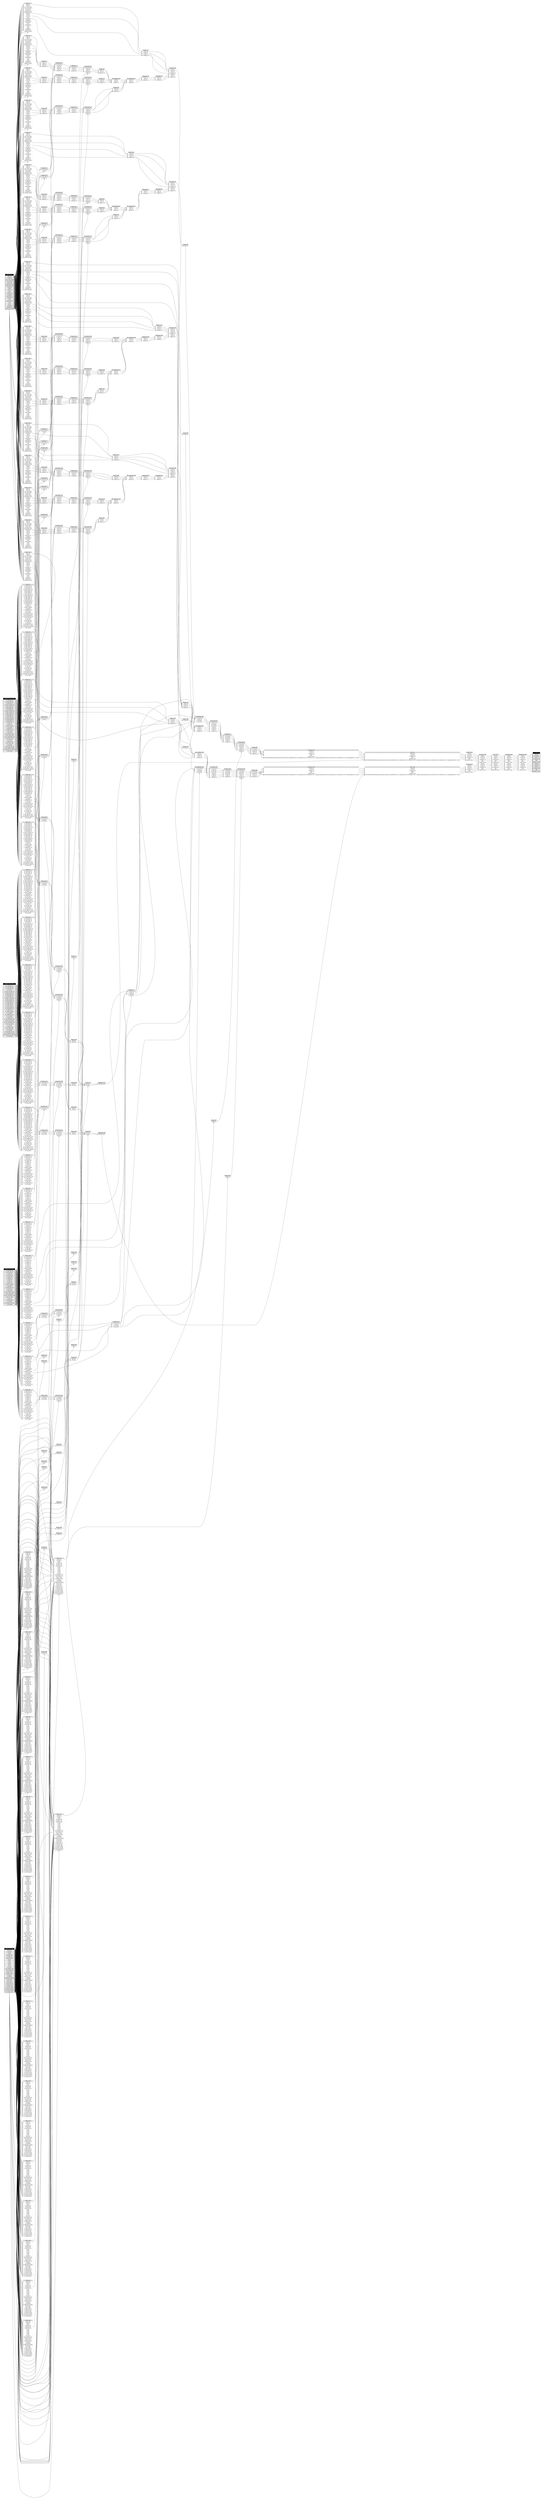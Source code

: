// Automatically generated by TPCDSFlowTestSuite


digraph {
  graph [pad="0.5" nodesep="0.5" ranksep="1" fontname="Helvetica" rankdir=LR];
  node [shape=plaintext]

  
"Aggregate_111" [label=<
<table color="lightgray" border="1" cellborder="0" cellspacing="0">
  <tr><td bgcolor="lightgray" port="nodeName"><i>Aggregate_111</i></td></tr>
  <tr><td port="0">average_sales</td></tr>
</table>>];
     

"Aggregate_149" [label=<
<table color="lightgray" border="1" cellborder="0" cellspacing="0">
  <tr><td bgcolor="lightgray" port="nodeName"><i>Aggregate_149</i></td></tr>
  <tr><td port="0">brand_id</td></tr>
<tr><td port="1">class_id</td></tr>
<tr><td port="2">category_id</td></tr>
</table>>];
     

"Aggregate_150" [label=<
<table color="lightgray" border="1" cellborder="0" cellspacing="0">
  <tr><td bgcolor="lightgray" port="nodeName"><i>Aggregate_150</i></td></tr>
  <tr><td port="0">brand_id</td></tr>
<tr><td port="1">class_id</td></tr>
<tr><td port="2">category_id</td></tr>
</table>>];
     

"Aggregate_190" [label=<
<table color="lightgray" border="1" cellborder="0" cellspacing="0">
  <tr><td bgcolor="lightgray" port="nodeName"><i>Aggregate_190</i></td></tr>
  <tr><td port="0">brand_id</td></tr>
<tr><td port="1">class_id</td></tr>
<tr><td port="2">category_id</td></tr>
</table>>];
     

"Aggregate_191" [label=<
<table color="lightgray" border="1" cellborder="0" cellspacing="0">
  <tr><td bgcolor="lightgray" port="nodeName"><i>Aggregate_191</i></td></tr>
  <tr><td port="0">brand_id</td></tr>
<tr><td port="1">class_id</td></tr>
<tr><td port="2">category_id</td></tr>
</table>>];
     

"Aggregate_203" [label=<
<table color="lightgray" border="1" cellborder="0" cellspacing="0">
  <tr><td bgcolor="lightgray" port="nodeName"><i>Aggregate_203</i></td></tr>
  <tr><td port="0">i_brand_id</td></tr>
<tr><td port="1">i_class_id</td></tr>
<tr><td port="2">i_category_id</td></tr>
<tr><td port="3">sales</td></tr>
<tr><td port="4">number_sales</td></tr>
<tr><td port="5">sum(CheckOverflow((promote_precision(cast(cast(ss_quantity#14322 as decimal(10,0)) as decimal(12,2))) * promote_precision(cast(ss_list_price#14324 as decimal(12,2)))), DecimalType(18,2), true))</td></tr>
</table>>];
     

"Aggregate_224" [label=<
<table color="lightgray" border="1" cellborder="0" cellspacing="0">
  <tr><td bgcolor="lightgray" port="nodeName"><i>Aggregate_224</i></td></tr>
  <tr><td port="0">average_sales</td></tr>
</table>>];
     

"Aggregate_36" [label=<
<table color="lightgray" border="1" cellborder="0" cellspacing="0">
  <tr><td bgcolor="lightgray" port="nodeName"><i>Aggregate_36</i></td></tr>
  <tr><td port="0">brand_id</td></tr>
<tr><td port="1">class_id</td></tr>
<tr><td port="2">category_id</td></tr>
</table>>];
     

"Aggregate_37" [label=<
<table color="lightgray" border="1" cellborder="0" cellspacing="0">
  <tr><td bgcolor="lightgray" port="nodeName"><i>Aggregate_37</i></td></tr>
  <tr><td port="0">brand_id</td></tr>
<tr><td port="1">class_id</td></tr>
<tr><td port="2">category_id</td></tr>
</table>>];
     

"Aggregate_77" [label=<
<table color="lightgray" border="1" cellborder="0" cellspacing="0">
  <tr><td bgcolor="lightgray" port="nodeName"><i>Aggregate_77</i></td></tr>
  <tr><td port="0">brand_id</td></tr>
<tr><td port="1">class_id</td></tr>
<tr><td port="2">category_id</td></tr>
</table>>];
     

"Aggregate_78" [label=<
<table color="lightgray" border="1" cellborder="0" cellspacing="0">
  <tr><td bgcolor="lightgray" port="nodeName"><i>Aggregate_78</i></td></tr>
  <tr><td port="0">brand_id</td></tr>
<tr><td port="1">class_id</td></tr>
<tr><td port="2">category_id</td></tr>
</table>>];
     

"Aggregate_90" [label=<
<table color="lightgray" border="1" cellborder="0" cellspacing="0">
  <tr><td bgcolor="lightgray" port="nodeName"><i>Aggregate_90</i></td></tr>
  <tr><td port="0">i_brand_id</td></tr>
<tr><td port="1">i_class_id</td></tr>
<tr><td port="2">i_category_id</td></tr>
<tr><td port="3">sales</td></tr>
<tr><td port="4">number_sales</td></tr>
<tr><td port="5">sum(CheckOverflow((promote_precision(cast(cast(ss_quantity#14322 as decimal(10,0)) as decimal(12,2))) * promote_precision(cast(ss_list_price#14324 as decimal(12,2)))), DecimalType(18,2), true))</td></tr>
</table>>];
     

"Filter_0" [label=<
<table color="lightgray" border="1" cellborder="0" cellspacing="0">
  <tr><td bgcolor="lightgray" port="nodeName"><i>Filter_0</i></td></tr>
  <tr><td port="0">ss_sold_date_sk</td></tr>
<tr><td port="1">ss_sold_time_sk</td></tr>
<tr><td port="2">ss_item_sk</td></tr>
<tr><td port="3">ss_customer_sk</td></tr>
<tr><td port="4">ss_cdemo_sk</td></tr>
<tr><td port="5">ss_hdemo_sk</td></tr>
<tr><td port="6">ss_addr_sk</td></tr>
<tr><td port="7">ss_store_sk</td></tr>
<tr><td port="8">ss_promo_sk</td></tr>
<tr><td port="9">ss_ticket_number</td></tr>
<tr><td port="10">ss_quantity</td></tr>
<tr><td port="11">ss_wholesale_cost</td></tr>
<tr><td port="12">ss_list_price</td></tr>
<tr><td port="13">ss_sales_price</td></tr>
<tr><td port="14">ss_ext_discount_amt</td></tr>
<tr><td port="15">ss_ext_sales_price</td></tr>
<tr><td port="16">ss_ext_wholesale_cost</td></tr>
<tr><td port="17">ss_ext_list_price</td></tr>
<tr><td port="18">ss_ext_tax</td></tr>
<tr><td port="19">ss_coupon_amt</td></tr>
<tr><td port="20">ss_net_paid</td></tr>
<tr><td port="21">ss_net_paid_inc_tax</td></tr>
<tr><td port="22">ss_net_profit</td></tr>
</table>>];
     

"Filter_10" [label=<
<table color="lightgray" border="1" cellborder="0" cellspacing="0">
  <tr><td bgcolor="lightgray" port="nodeName"><i>Filter_10</i></td></tr>
  <tr><td port="0">d_date_sk</td></tr>
<tr><td port="1">d_date_id</td></tr>
<tr><td port="2">d_date</td></tr>
<tr><td port="3">d_month_seq</td></tr>
<tr><td port="4">d_week_seq</td></tr>
<tr><td port="5">d_quarter_seq</td></tr>
<tr><td port="6">d_year</td></tr>
<tr><td port="7">d_dow</td></tr>
<tr><td port="8">d_moy</td></tr>
<tr><td port="9">d_dom</td></tr>
<tr><td port="10">d_qoy</td></tr>
<tr><td port="11">d_fy_year</td></tr>
<tr><td port="12">d_fy_quarter_seq</td></tr>
<tr><td port="13">d_fy_week_seq</td></tr>
<tr><td port="14">d_day_name</td></tr>
<tr><td port="15">d_quarter_name</td></tr>
<tr><td port="16">d_holiday</td></tr>
<tr><td port="17">d_weekend</td></tr>
<tr><td port="18">d_following_holiday</td></tr>
<tr><td port="19">d_first_dom</td></tr>
<tr><td port="20">d_last_dom</td></tr>
<tr><td port="21">d_same_day_ly</td></tr>
<tr><td port="22">d_same_day_lq</td></tr>
<tr><td port="23">d_current_day</td></tr>
<tr><td port="24">d_current_week</td></tr>
<tr><td port="25">d_current_month</td></tr>
<tr><td port="26">d_current_quarter</td></tr>
<tr><td port="27">d_current_year</td></tr>
</table>>];
     

"Filter_100" [label=<
<table color="lightgray" border="1" cellborder="0" cellspacing="0">
  <tr><td bgcolor="lightgray" port="nodeName"><i>Filter_100</i></td></tr>
  <tr><td port="0">d_date_sk</td></tr>
<tr><td port="1">d_date_id</td></tr>
<tr><td port="2">d_date</td></tr>
<tr><td port="3">d_month_seq</td></tr>
<tr><td port="4">d_week_seq</td></tr>
<tr><td port="5">d_quarter_seq</td></tr>
<tr><td port="6">d_year</td></tr>
<tr><td port="7">d_dow</td></tr>
<tr><td port="8">d_moy</td></tr>
<tr><td port="9">d_dom</td></tr>
<tr><td port="10">d_qoy</td></tr>
<tr><td port="11">d_fy_year</td></tr>
<tr><td port="12">d_fy_quarter_seq</td></tr>
<tr><td port="13">d_fy_week_seq</td></tr>
<tr><td port="14">d_day_name</td></tr>
<tr><td port="15">d_quarter_name</td></tr>
<tr><td port="16">d_holiday</td></tr>
<tr><td port="17">d_weekend</td></tr>
<tr><td port="18">d_following_holiday</td></tr>
<tr><td port="19">d_first_dom</td></tr>
<tr><td port="20">d_last_dom</td></tr>
<tr><td port="21">d_same_day_ly</td></tr>
<tr><td port="22">d_same_day_lq</td></tr>
<tr><td port="23">d_current_day</td></tr>
<tr><td port="24">d_current_week</td></tr>
<tr><td port="25">d_current_month</td></tr>
<tr><td port="26">d_current_quarter</td></tr>
<tr><td port="27">d_current_year</td></tr>
</table>>];
     

"Filter_104" [label=<
<table color="lightgray" border="1" cellborder="0" cellspacing="0">
  <tr><td bgcolor="lightgray" port="nodeName"><i>Filter_104</i></td></tr>
  <tr><td port="0">ws_sold_date_sk</td></tr>
<tr><td port="1">ws_sold_time_sk</td></tr>
<tr><td port="2">ws_ship_date_sk</td></tr>
<tr><td port="3">ws_item_sk</td></tr>
<tr><td port="4">ws_bill_customer_sk</td></tr>
<tr><td port="5">ws_bill_cdemo_sk</td></tr>
<tr><td port="6">ws_bill_hdemo_sk</td></tr>
<tr><td port="7">ws_bill_addr_sk</td></tr>
<tr><td port="8">ws_ship_customer_sk</td></tr>
<tr><td port="9">ws_ship_cdemo_sk</td></tr>
<tr><td port="10">ws_ship_hdemo_sk</td></tr>
<tr><td port="11">ws_ship_addr_sk</td></tr>
<tr><td port="12">ws_web_page_sk</td></tr>
<tr><td port="13">ws_web_site_sk</td></tr>
<tr><td port="14">ws_ship_mode_sk</td></tr>
<tr><td port="15">ws_warehouse_sk</td></tr>
<tr><td port="16">ws_promo_sk</td></tr>
<tr><td port="17">ws_order_number</td></tr>
<tr><td port="18">ws_quantity</td></tr>
<tr><td port="19">ws_wholesale_cost</td></tr>
<tr><td port="20">ws_list_price</td></tr>
<tr><td port="21">ws_sales_price</td></tr>
<tr><td port="22">ws_ext_discount_amt</td></tr>
<tr><td port="23">ws_ext_sales_price</td></tr>
<tr><td port="24">ws_ext_wholesale_cost</td></tr>
<tr><td port="25">ws_ext_list_price</td></tr>
<tr><td port="26">ws_ext_tax</td></tr>
<tr><td port="27">ws_coupon_amt</td></tr>
<tr><td port="28">ws_ext_ship_cost</td></tr>
<tr><td port="29">ws_net_paid</td></tr>
<tr><td port="30">ws_net_paid_inc_tax</td></tr>
<tr><td port="31">ws_net_paid_inc_ship</td></tr>
<tr><td port="32">ws_net_paid_inc_ship_tax</td></tr>
<tr><td port="33">ws_net_profit</td></tr>
</table>>];
     

"Filter_106" [label=<
<table color="lightgray" border="1" cellborder="0" cellspacing="0">
  <tr><td bgcolor="lightgray" port="nodeName"><i>Filter_106</i></td></tr>
  <tr><td port="0">d_date_sk</td></tr>
<tr><td port="1">d_date_id</td></tr>
<tr><td port="2">d_date</td></tr>
<tr><td port="3">d_month_seq</td></tr>
<tr><td port="4">d_week_seq</td></tr>
<tr><td port="5">d_quarter_seq</td></tr>
<tr><td port="6">d_year</td></tr>
<tr><td port="7">d_dow</td></tr>
<tr><td port="8">d_moy</td></tr>
<tr><td port="9">d_dom</td></tr>
<tr><td port="10">d_qoy</td></tr>
<tr><td port="11">d_fy_year</td></tr>
<tr><td port="12">d_fy_quarter_seq</td></tr>
<tr><td port="13">d_fy_week_seq</td></tr>
<tr><td port="14">d_day_name</td></tr>
<tr><td port="15">d_quarter_name</td></tr>
<tr><td port="16">d_holiday</td></tr>
<tr><td port="17">d_weekend</td></tr>
<tr><td port="18">d_following_holiday</td></tr>
<tr><td port="19">d_first_dom</td></tr>
<tr><td port="20">d_last_dom</td></tr>
<tr><td port="21">d_same_day_ly</td></tr>
<tr><td port="22">d_same_day_lq</td></tr>
<tr><td port="23">d_current_day</td></tr>
<tr><td port="24">d_current_week</td></tr>
<tr><td port="25">d_current_month</td></tr>
<tr><td port="26">d_current_quarter</td></tr>
<tr><td port="27">d_current_year</td></tr>
</table>>];
     

"Filter_113" [label=<
<table color="lightgray" border="1" cellborder="0" cellspacing="0">
  <tr><td bgcolor="lightgray" port="nodeName"><i>Filter_113</i></td></tr>
  <tr><td port="0">ss_sold_date_sk</td></tr>
<tr><td port="1">ss_sold_time_sk</td></tr>
<tr><td port="2">ss_item_sk</td></tr>
<tr><td port="3">ss_customer_sk</td></tr>
<tr><td port="4">ss_cdemo_sk</td></tr>
<tr><td port="5">ss_hdemo_sk</td></tr>
<tr><td port="6">ss_addr_sk</td></tr>
<tr><td port="7">ss_store_sk</td></tr>
<tr><td port="8">ss_promo_sk</td></tr>
<tr><td port="9">ss_ticket_number</td></tr>
<tr><td port="10">ss_quantity</td></tr>
<tr><td port="11">ss_wholesale_cost</td></tr>
<tr><td port="12">ss_list_price</td></tr>
<tr><td port="13">ss_sales_price</td></tr>
<tr><td port="14">ss_ext_discount_amt</td></tr>
<tr><td port="15">ss_ext_sales_price</td></tr>
<tr><td port="16">ss_ext_wholesale_cost</td></tr>
<tr><td port="17">ss_ext_list_price</td></tr>
<tr><td port="18">ss_ext_tax</td></tr>
<tr><td port="19">ss_coupon_amt</td></tr>
<tr><td port="20">ss_net_paid</td></tr>
<tr><td port="21">ss_net_paid_inc_tax</td></tr>
<tr><td port="22">ss_net_profit</td></tr>
</table>>];
     

"Filter_115" [label=<
<table color="lightgray" border="1" cellborder="0" cellspacing="0">
  <tr><td bgcolor="lightgray" port="nodeName"><i>Filter_115</i></td></tr>
  <tr><td port="0">i_item_sk</td></tr>
<tr><td port="1">i_item_id</td></tr>
<tr><td port="2">i_rec_start_date</td></tr>
<tr><td port="3">i_rec_end_date</td></tr>
<tr><td port="4">i_item_desc</td></tr>
<tr><td port="5">i_current_price</td></tr>
<tr><td port="6">i_wholesale_cost</td></tr>
<tr><td port="7">i_brand_id</td></tr>
<tr><td port="8">i_brand</td></tr>
<tr><td port="9">i_class_id</td></tr>
<tr><td port="10">i_class</td></tr>
<tr><td port="11">i_category_id</td></tr>
<tr><td port="12">i_category</td></tr>
<tr><td port="13">i_manufact_id</td></tr>
<tr><td port="14">i_manufact</td></tr>
<tr><td port="15">i_size</td></tr>
<tr><td port="16">i_formulation</td></tr>
<tr><td port="17">i_color</td></tr>
<tr><td port="18">i_units</td></tr>
<tr><td port="19">i_container</td></tr>
<tr><td port="20">i_manager_id</td></tr>
<tr><td port="21">i_product_name</td></tr>
</table>>];
     

"Filter_117" [label=<
<table color="lightgray" border="1" cellborder="0" cellspacing="0">
  <tr><td bgcolor="lightgray" port="nodeName"><i>Filter_117</i></td></tr>
  <tr><td port="0">ss_sold_date_sk</td></tr>
<tr><td port="1">ss_sold_time_sk</td></tr>
<tr><td port="2">ss_item_sk</td></tr>
<tr><td port="3">ss_customer_sk</td></tr>
<tr><td port="4">ss_cdemo_sk</td></tr>
<tr><td port="5">ss_hdemo_sk</td></tr>
<tr><td port="6">ss_addr_sk</td></tr>
<tr><td port="7">ss_store_sk</td></tr>
<tr><td port="8">ss_promo_sk</td></tr>
<tr><td port="9">ss_ticket_number</td></tr>
<tr><td port="10">ss_quantity</td></tr>
<tr><td port="11">ss_wholesale_cost</td></tr>
<tr><td port="12">ss_list_price</td></tr>
<tr><td port="13">ss_sales_price</td></tr>
<tr><td port="14">ss_ext_discount_amt</td></tr>
<tr><td port="15">ss_ext_sales_price</td></tr>
<tr><td port="16">ss_ext_wholesale_cost</td></tr>
<tr><td port="17">ss_ext_list_price</td></tr>
<tr><td port="18">ss_ext_tax</td></tr>
<tr><td port="19">ss_coupon_amt</td></tr>
<tr><td port="20">ss_net_paid</td></tr>
<tr><td port="21">ss_net_paid_inc_tax</td></tr>
<tr><td port="22">ss_net_profit</td></tr>
</table>>];
     

"Filter_119" [label=<
<table color="lightgray" border="1" cellborder="0" cellspacing="0">
  <tr><td bgcolor="lightgray" port="nodeName"><i>Filter_119</i></td></tr>
  <tr><td port="0">i_item_sk</td></tr>
<tr><td port="1">i_item_id</td></tr>
<tr><td port="2">i_rec_start_date</td></tr>
<tr><td port="3">i_rec_end_date</td></tr>
<tr><td port="4">i_item_desc</td></tr>
<tr><td port="5">i_current_price</td></tr>
<tr><td port="6">i_wholesale_cost</td></tr>
<tr><td port="7">i_brand_id</td></tr>
<tr><td port="8">i_brand</td></tr>
<tr><td port="9">i_class_id</td></tr>
<tr><td port="10">i_class</td></tr>
<tr><td port="11">i_category_id</td></tr>
<tr><td port="12">i_category</td></tr>
<tr><td port="13">i_manufact_id</td></tr>
<tr><td port="14">i_manufact</td></tr>
<tr><td port="15">i_size</td></tr>
<tr><td port="16">i_formulation</td></tr>
<tr><td port="17">i_color</td></tr>
<tr><td port="18">i_units</td></tr>
<tr><td port="19">i_container</td></tr>
<tr><td port="20">i_manager_id</td></tr>
<tr><td port="21">i_product_name</td></tr>
</table>>];
     

"Filter_123" [label=<
<table color="lightgray" border="1" cellborder="0" cellspacing="0">
  <tr><td bgcolor="lightgray" port="nodeName"><i>Filter_123</i></td></tr>
  <tr><td port="0">d_date_sk</td></tr>
<tr><td port="1">d_date_id</td></tr>
<tr><td port="2">d_date</td></tr>
<tr><td port="3">d_month_seq</td></tr>
<tr><td port="4">d_week_seq</td></tr>
<tr><td port="5">d_quarter_seq</td></tr>
<tr><td port="6">d_year</td></tr>
<tr><td port="7">d_dow</td></tr>
<tr><td port="8">d_moy</td></tr>
<tr><td port="9">d_dom</td></tr>
<tr><td port="10">d_qoy</td></tr>
<tr><td port="11">d_fy_year</td></tr>
<tr><td port="12">d_fy_quarter_seq</td></tr>
<tr><td port="13">d_fy_week_seq</td></tr>
<tr><td port="14">d_day_name</td></tr>
<tr><td port="15">d_quarter_name</td></tr>
<tr><td port="16">d_holiday</td></tr>
<tr><td port="17">d_weekend</td></tr>
<tr><td port="18">d_following_holiday</td></tr>
<tr><td port="19">d_first_dom</td></tr>
<tr><td port="20">d_last_dom</td></tr>
<tr><td port="21">d_same_day_ly</td></tr>
<tr><td port="22">d_same_day_lq</td></tr>
<tr><td port="23">d_current_day</td></tr>
<tr><td port="24">d_current_week</td></tr>
<tr><td port="25">d_current_month</td></tr>
<tr><td port="26">d_current_quarter</td></tr>
<tr><td port="27">d_current_year</td></tr>
</table>>];
     

"Filter_127" [label=<
<table color="lightgray" border="1" cellborder="0" cellspacing="0">
  <tr><td bgcolor="lightgray" port="nodeName"><i>Filter_127</i></td></tr>
  <tr><td port="0">cs_sold_date_sk</td></tr>
<tr><td port="1">cs_sold_time_sk</td></tr>
<tr><td port="2">cs_ship_date_sk</td></tr>
<tr><td port="3">cs_bill_customer_sk</td></tr>
<tr><td port="4">cs_bill_cdemo_sk</td></tr>
<tr><td port="5">cs_bill_hdemo_sk</td></tr>
<tr><td port="6">cs_bill_addr_sk</td></tr>
<tr><td port="7">cs_ship_customer_sk</td></tr>
<tr><td port="8">cs_ship_cdemo_sk</td></tr>
<tr><td port="9">cs_ship_hdemo_sk</td></tr>
<tr><td port="10">cs_ship_addr_sk</td></tr>
<tr><td port="11">cs_call_center_sk</td></tr>
<tr><td port="12">cs_catalog_page_sk</td></tr>
<tr><td port="13">cs_ship_mode_sk</td></tr>
<tr><td port="14">cs_warehouse_sk</td></tr>
<tr><td port="15">cs_item_sk</td></tr>
<tr><td port="16">cs_promo_sk</td></tr>
<tr><td port="17">cs_order_number</td></tr>
<tr><td port="18">cs_quantity</td></tr>
<tr><td port="19">cs_wholesale_cost</td></tr>
<tr><td port="20">cs_list_price</td></tr>
<tr><td port="21">cs_sales_price</td></tr>
<tr><td port="22">cs_ext_discount_amt</td></tr>
<tr><td port="23">cs_ext_sales_price</td></tr>
<tr><td port="24">cs_ext_wholesale_cost</td></tr>
<tr><td port="25">cs_ext_list_price</td></tr>
<tr><td port="26">cs_ext_tax</td></tr>
<tr><td port="27">cs_coupon_amt</td></tr>
<tr><td port="28">cs_ext_ship_cost</td></tr>
<tr><td port="29">cs_net_paid</td></tr>
<tr><td port="30">cs_net_paid_inc_tax</td></tr>
<tr><td port="31">cs_net_paid_inc_ship</td></tr>
<tr><td port="32">cs_net_paid_inc_ship_tax</td></tr>
<tr><td port="33">cs_net_profit</td></tr>
</table>>];
     

"Filter_129" [label=<
<table color="lightgray" border="1" cellborder="0" cellspacing="0">
  <tr><td bgcolor="lightgray" port="nodeName"><i>Filter_129</i></td></tr>
  <tr><td port="0">i_item_sk</td></tr>
<tr><td port="1">i_item_id</td></tr>
<tr><td port="2">i_rec_start_date</td></tr>
<tr><td port="3">i_rec_end_date</td></tr>
<tr><td port="4">i_item_desc</td></tr>
<tr><td port="5">i_current_price</td></tr>
<tr><td port="6">i_wholesale_cost</td></tr>
<tr><td port="7">i_brand_id</td></tr>
<tr><td port="8">i_brand</td></tr>
<tr><td port="9">i_class_id</td></tr>
<tr><td port="10">i_class</td></tr>
<tr><td port="11">i_category_id</td></tr>
<tr><td port="12">i_category</td></tr>
<tr><td port="13">i_manufact_id</td></tr>
<tr><td port="14">i_manufact</td></tr>
<tr><td port="15">i_size</td></tr>
<tr><td port="16">i_formulation</td></tr>
<tr><td port="17">i_color</td></tr>
<tr><td port="18">i_units</td></tr>
<tr><td port="19">i_container</td></tr>
<tr><td port="20">i_manager_id</td></tr>
<tr><td port="21">i_product_name</td></tr>
</table>>];
     

"Filter_133" [label=<
<table color="lightgray" border="1" cellborder="0" cellspacing="0">
  <tr><td bgcolor="lightgray" port="nodeName"><i>Filter_133</i></td></tr>
  <tr><td port="0">d_date_sk</td></tr>
<tr><td port="1">d_date_id</td></tr>
<tr><td port="2">d_date</td></tr>
<tr><td port="3">d_month_seq</td></tr>
<tr><td port="4">d_week_seq</td></tr>
<tr><td port="5">d_quarter_seq</td></tr>
<tr><td port="6">d_year</td></tr>
<tr><td port="7">d_dow</td></tr>
<tr><td port="8">d_moy</td></tr>
<tr><td port="9">d_dom</td></tr>
<tr><td port="10">d_qoy</td></tr>
<tr><td port="11">d_fy_year</td></tr>
<tr><td port="12">d_fy_quarter_seq</td></tr>
<tr><td port="13">d_fy_week_seq</td></tr>
<tr><td port="14">d_day_name</td></tr>
<tr><td port="15">d_quarter_name</td></tr>
<tr><td port="16">d_holiday</td></tr>
<tr><td port="17">d_weekend</td></tr>
<tr><td port="18">d_following_holiday</td></tr>
<tr><td port="19">d_first_dom</td></tr>
<tr><td port="20">d_last_dom</td></tr>
<tr><td port="21">d_same_day_ly</td></tr>
<tr><td port="22">d_same_day_lq</td></tr>
<tr><td port="23">d_current_day</td></tr>
<tr><td port="24">d_current_week</td></tr>
<tr><td port="25">d_current_month</td></tr>
<tr><td port="26">d_current_quarter</td></tr>
<tr><td port="27">d_current_year</td></tr>
</table>>];
     

"Filter_138" [label=<
<table color="lightgray" border="1" cellborder="0" cellspacing="0">
  <tr><td bgcolor="lightgray" port="nodeName"><i>Filter_138</i></td></tr>
  <tr><td port="0">ws_sold_date_sk</td></tr>
<tr><td port="1">ws_sold_time_sk</td></tr>
<tr><td port="2">ws_ship_date_sk</td></tr>
<tr><td port="3">ws_item_sk</td></tr>
<tr><td port="4">ws_bill_customer_sk</td></tr>
<tr><td port="5">ws_bill_cdemo_sk</td></tr>
<tr><td port="6">ws_bill_hdemo_sk</td></tr>
<tr><td port="7">ws_bill_addr_sk</td></tr>
<tr><td port="8">ws_ship_customer_sk</td></tr>
<tr><td port="9">ws_ship_cdemo_sk</td></tr>
<tr><td port="10">ws_ship_hdemo_sk</td></tr>
<tr><td port="11">ws_ship_addr_sk</td></tr>
<tr><td port="12">ws_web_page_sk</td></tr>
<tr><td port="13">ws_web_site_sk</td></tr>
<tr><td port="14">ws_ship_mode_sk</td></tr>
<tr><td port="15">ws_warehouse_sk</td></tr>
<tr><td port="16">ws_promo_sk</td></tr>
<tr><td port="17">ws_order_number</td></tr>
<tr><td port="18">ws_quantity</td></tr>
<tr><td port="19">ws_wholesale_cost</td></tr>
<tr><td port="20">ws_list_price</td></tr>
<tr><td port="21">ws_sales_price</td></tr>
<tr><td port="22">ws_ext_discount_amt</td></tr>
<tr><td port="23">ws_ext_sales_price</td></tr>
<tr><td port="24">ws_ext_wholesale_cost</td></tr>
<tr><td port="25">ws_ext_list_price</td></tr>
<tr><td port="26">ws_ext_tax</td></tr>
<tr><td port="27">ws_coupon_amt</td></tr>
<tr><td port="28">ws_ext_ship_cost</td></tr>
<tr><td port="29">ws_net_paid</td></tr>
<tr><td port="30">ws_net_paid_inc_tax</td></tr>
<tr><td port="31">ws_net_paid_inc_ship</td></tr>
<tr><td port="32">ws_net_paid_inc_ship_tax</td></tr>
<tr><td port="33">ws_net_profit</td></tr>
</table>>];
     

"Filter_14" [label=<
<table color="lightgray" border="1" cellborder="0" cellspacing="0">
  <tr><td bgcolor="lightgray" port="nodeName"><i>Filter_14</i></td></tr>
  <tr><td port="0">cs_sold_date_sk</td></tr>
<tr><td port="1">cs_sold_time_sk</td></tr>
<tr><td port="2">cs_ship_date_sk</td></tr>
<tr><td port="3">cs_bill_customer_sk</td></tr>
<tr><td port="4">cs_bill_cdemo_sk</td></tr>
<tr><td port="5">cs_bill_hdemo_sk</td></tr>
<tr><td port="6">cs_bill_addr_sk</td></tr>
<tr><td port="7">cs_ship_customer_sk</td></tr>
<tr><td port="8">cs_ship_cdemo_sk</td></tr>
<tr><td port="9">cs_ship_hdemo_sk</td></tr>
<tr><td port="10">cs_ship_addr_sk</td></tr>
<tr><td port="11">cs_call_center_sk</td></tr>
<tr><td port="12">cs_catalog_page_sk</td></tr>
<tr><td port="13">cs_ship_mode_sk</td></tr>
<tr><td port="14">cs_warehouse_sk</td></tr>
<tr><td port="15">cs_item_sk</td></tr>
<tr><td port="16">cs_promo_sk</td></tr>
<tr><td port="17">cs_order_number</td></tr>
<tr><td port="18">cs_quantity</td></tr>
<tr><td port="19">cs_wholesale_cost</td></tr>
<tr><td port="20">cs_list_price</td></tr>
<tr><td port="21">cs_sales_price</td></tr>
<tr><td port="22">cs_ext_discount_amt</td></tr>
<tr><td port="23">cs_ext_sales_price</td></tr>
<tr><td port="24">cs_ext_wholesale_cost</td></tr>
<tr><td port="25">cs_ext_list_price</td></tr>
<tr><td port="26">cs_ext_tax</td></tr>
<tr><td port="27">cs_coupon_amt</td></tr>
<tr><td port="28">cs_ext_ship_cost</td></tr>
<tr><td port="29">cs_net_paid</td></tr>
<tr><td port="30">cs_net_paid_inc_tax</td></tr>
<tr><td port="31">cs_net_paid_inc_ship</td></tr>
<tr><td port="32">cs_net_paid_inc_ship_tax</td></tr>
<tr><td port="33">cs_net_profit</td></tr>
</table>>];
     

"Filter_140" [label=<
<table color="lightgray" border="1" cellborder="0" cellspacing="0">
  <tr><td bgcolor="lightgray" port="nodeName"><i>Filter_140</i></td></tr>
  <tr><td port="0">i_item_sk</td></tr>
<tr><td port="1">i_item_id</td></tr>
<tr><td port="2">i_rec_start_date</td></tr>
<tr><td port="3">i_rec_end_date</td></tr>
<tr><td port="4">i_item_desc</td></tr>
<tr><td port="5">i_current_price</td></tr>
<tr><td port="6">i_wholesale_cost</td></tr>
<tr><td port="7">i_brand_id</td></tr>
<tr><td port="8">i_brand</td></tr>
<tr><td port="9">i_class_id</td></tr>
<tr><td port="10">i_class</td></tr>
<tr><td port="11">i_category_id</td></tr>
<tr><td port="12">i_category</td></tr>
<tr><td port="13">i_manufact_id</td></tr>
<tr><td port="14">i_manufact</td></tr>
<tr><td port="15">i_size</td></tr>
<tr><td port="16">i_formulation</td></tr>
<tr><td port="17">i_color</td></tr>
<tr><td port="18">i_units</td></tr>
<tr><td port="19">i_container</td></tr>
<tr><td port="20">i_manager_id</td></tr>
<tr><td port="21">i_product_name</td></tr>
</table>>];
     

"Filter_144" [label=<
<table color="lightgray" border="1" cellborder="0" cellspacing="0">
  <tr><td bgcolor="lightgray" port="nodeName"><i>Filter_144</i></td></tr>
  <tr><td port="0">d_date_sk</td></tr>
<tr><td port="1">d_date_id</td></tr>
<tr><td port="2">d_date</td></tr>
<tr><td port="3">d_month_seq</td></tr>
<tr><td port="4">d_week_seq</td></tr>
<tr><td port="5">d_quarter_seq</td></tr>
<tr><td port="6">d_year</td></tr>
<tr><td port="7">d_dow</td></tr>
<tr><td port="8">d_moy</td></tr>
<tr><td port="9">d_dom</td></tr>
<tr><td port="10">d_qoy</td></tr>
<tr><td port="11">d_fy_year</td></tr>
<tr><td port="12">d_fy_quarter_seq</td></tr>
<tr><td port="13">d_fy_week_seq</td></tr>
<tr><td port="14">d_day_name</td></tr>
<tr><td port="15">d_quarter_name</td></tr>
<tr><td port="16">d_holiday</td></tr>
<tr><td port="17">d_weekend</td></tr>
<tr><td port="18">d_following_holiday</td></tr>
<tr><td port="19">d_first_dom</td></tr>
<tr><td port="20">d_last_dom</td></tr>
<tr><td port="21">d_same_day_ly</td></tr>
<tr><td port="22">d_same_day_lq</td></tr>
<tr><td port="23">d_current_day</td></tr>
<tr><td port="24">d_current_week</td></tr>
<tr><td port="25">d_current_month</td></tr>
<tr><td port="26">d_current_quarter</td></tr>
<tr><td port="27">d_current_year</td></tr>
</table>>];
     

"Filter_154" [label=<
<table color="lightgray" border="1" cellborder="0" cellspacing="0">
  <tr><td bgcolor="lightgray" port="nodeName"><i>Filter_154</i></td></tr>
  <tr><td port="0">i_item_sk</td></tr>
<tr><td port="1">i_item_id</td></tr>
<tr><td port="2">i_rec_start_date</td></tr>
<tr><td port="3">i_rec_end_date</td></tr>
<tr><td port="4">i_item_desc</td></tr>
<tr><td port="5">i_current_price</td></tr>
<tr><td port="6">i_wholesale_cost</td></tr>
<tr><td port="7">i_brand_id</td></tr>
<tr><td port="8">i_brand</td></tr>
<tr><td port="9">i_class_id</td></tr>
<tr><td port="10">i_class</td></tr>
<tr><td port="11">i_category_id</td></tr>
<tr><td port="12">i_category</td></tr>
<tr><td port="13">i_manufact_id</td></tr>
<tr><td port="14">i_manufact</td></tr>
<tr><td port="15">i_size</td></tr>
<tr><td port="16">i_formulation</td></tr>
<tr><td port="17">i_color</td></tr>
<tr><td port="18">i_units</td></tr>
<tr><td port="19">i_container</td></tr>
<tr><td port="20">i_manager_id</td></tr>
<tr><td port="21">i_product_name</td></tr>
</table>>];
     

"Filter_156" [label=<
<table color="lightgray" border="1" cellborder="0" cellspacing="0">
  <tr><td bgcolor="lightgray" port="nodeName"><i>Filter_156</i></td></tr>
  <tr><td port="0">i_item_sk</td></tr>
<tr><td port="1">i_item_id</td></tr>
<tr><td port="2">i_rec_start_date</td></tr>
<tr><td port="3">i_rec_end_date</td></tr>
<tr><td port="4">i_item_desc</td></tr>
<tr><td port="5">i_current_price</td></tr>
<tr><td port="6">i_wholesale_cost</td></tr>
<tr><td port="7">i_brand_id</td></tr>
<tr><td port="8">i_brand</td></tr>
<tr><td port="9">i_class_id</td></tr>
<tr><td port="10">i_class</td></tr>
<tr><td port="11">i_category_id</td></tr>
<tr><td port="12">i_category</td></tr>
<tr><td port="13">i_manufact_id</td></tr>
<tr><td port="14">i_manufact</td></tr>
<tr><td port="15">i_size</td></tr>
<tr><td port="16">i_formulation</td></tr>
<tr><td port="17">i_color</td></tr>
<tr><td port="18">i_units</td></tr>
<tr><td port="19">i_container</td></tr>
<tr><td port="20">i_manager_id</td></tr>
<tr><td port="21">i_product_name</td></tr>
</table>>];
     

"Filter_158" [label=<
<table color="lightgray" border="1" cellborder="0" cellspacing="0">
  <tr><td bgcolor="lightgray" port="nodeName"><i>Filter_158</i></td></tr>
  <tr><td port="0">ss_sold_date_sk</td></tr>
<tr><td port="1">ss_sold_time_sk</td></tr>
<tr><td port="2">ss_item_sk</td></tr>
<tr><td port="3">ss_customer_sk</td></tr>
<tr><td port="4">ss_cdemo_sk</td></tr>
<tr><td port="5">ss_hdemo_sk</td></tr>
<tr><td port="6">ss_addr_sk</td></tr>
<tr><td port="7">ss_store_sk</td></tr>
<tr><td port="8">ss_promo_sk</td></tr>
<tr><td port="9">ss_ticket_number</td></tr>
<tr><td port="10">ss_quantity</td></tr>
<tr><td port="11">ss_wholesale_cost</td></tr>
<tr><td port="12">ss_list_price</td></tr>
<tr><td port="13">ss_sales_price</td></tr>
<tr><td port="14">ss_ext_discount_amt</td></tr>
<tr><td port="15">ss_ext_sales_price</td></tr>
<tr><td port="16">ss_ext_wholesale_cost</td></tr>
<tr><td port="17">ss_ext_list_price</td></tr>
<tr><td port="18">ss_ext_tax</td></tr>
<tr><td port="19">ss_coupon_amt</td></tr>
<tr><td port="20">ss_net_paid</td></tr>
<tr><td port="21">ss_net_paid_inc_tax</td></tr>
<tr><td port="22">ss_net_profit</td></tr>
</table>>];
     

"Filter_16" [label=<
<table color="lightgray" border="1" cellborder="0" cellspacing="0">
  <tr><td bgcolor="lightgray" port="nodeName"><i>Filter_16</i></td></tr>
  <tr><td port="0">i_item_sk</td></tr>
<tr><td port="1">i_item_id</td></tr>
<tr><td port="2">i_rec_start_date</td></tr>
<tr><td port="3">i_rec_end_date</td></tr>
<tr><td port="4">i_item_desc</td></tr>
<tr><td port="5">i_current_price</td></tr>
<tr><td port="6">i_wholesale_cost</td></tr>
<tr><td port="7">i_brand_id</td></tr>
<tr><td port="8">i_brand</td></tr>
<tr><td port="9">i_class_id</td></tr>
<tr><td port="10">i_class</td></tr>
<tr><td port="11">i_category_id</td></tr>
<tr><td port="12">i_category</td></tr>
<tr><td port="13">i_manufact_id</td></tr>
<tr><td port="14">i_manufact</td></tr>
<tr><td port="15">i_size</td></tr>
<tr><td port="16">i_formulation</td></tr>
<tr><td port="17">i_color</td></tr>
<tr><td port="18">i_units</td></tr>
<tr><td port="19">i_container</td></tr>
<tr><td port="20">i_manager_id</td></tr>
<tr><td port="21">i_product_name</td></tr>
</table>>];
     

"Filter_160" [label=<
<table color="lightgray" border="1" cellborder="0" cellspacing="0">
  <tr><td bgcolor="lightgray" port="nodeName"><i>Filter_160</i></td></tr>
  <tr><td port="0">i_item_sk</td></tr>
<tr><td port="1">i_item_id</td></tr>
<tr><td port="2">i_rec_start_date</td></tr>
<tr><td port="3">i_rec_end_date</td></tr>
<tr><td port="4">i_item_desc</td></tr>
<tr><td port="5">i_current_price</td></tr>
<tr><td port="6">i_wholesale_cost</td></tr>
<tr><td port="7">i_brand_id</td></tr>
<tr><td port="8">i_brand</td></tr>
<tr><td port="9">i_class_id</td></tr>
<tr><td port="10">i_class</td></tr>
<tr><td port="11">i_category_id</td></tr>
<tr><td port="12">i_category</td></tr>
<tr><td port="13">i_manufact_id</td></tr>
<tr><td port="14">i_manufact</td></tr>
<tr><td port="15">i_size</td></tr>
<tr><td port="16">i_formulation</td></tr>
<tr><td port="17">i_color</td></tr>
<tr><td port="18">i_units</td></tr>
<tr><td port="19">i_container</td></tr>
<tr><td port="20">i_manager_id</td></tr>
<tr><td port="21">i_product_name</td></tr>
</table>>];
     

"Filter_164" [label=<
<table color="lightgray" border="1" cellborder="0" cellspacing="0">
  <tr><td bgcolor="lightgray" port="nodeName"><i>Filter_164</i></td></tr>
  <tr><td port="0">d_date_sk</td></tr>
<tr><td port="1">d_date_id</td></tr>
<tr><td port="2">d_date</td></tr>
<tr><td port="3">d_month_seq</td></tr>
<tr><td port="4">d_week_seq</td></tr>
<tr><td port="5">d_quarter_seq</td></tr>
<tr><td port="6">d_year</td></tr>
<tr><td port="7">d_dow</td></tr>
<tr><td port="8">d_moy</td></tr>
<tr><td port="9">d_dom</td></tr>
<tr><td port="10">d_qoy</td></tr>
<tr><td port="11">d_fy_year</td></tr>
<tr><td port="12">d_fy_quarter_seq</td></tr>
<tr><td port="13">d_fy_week_seq</td></tr>
<tr><td port="14">d_day_name</td></tr>
<tr><td port="15">d_quarter_name</td></tr>
<tr><td port="16">d_holiday</td></tr>
<tr><td port="17">d_weekend</td></tr>
<tr><td port="18">d_following_holiday</td></tr>
<tr><td port="19">d_first_dom</td></tr>
<tr><td port="20">d_last_dom</td></tr>
<tr><td port="21">d_same_day_ly</td></tr>
<tr><td port="22">d_same_day_lq</td></tr>
<tr><td port="23">d_current_day</td></tr>
<tr><td port="24">d_current_week</td></tr>
<tr><td port="25">d_current_month</td></tr>
<tr><td port="26">d_current_quarter</td></tr>
<tr><td port="27">d_current_year</td></tr>
</table>>];
     

"Filter_168" [label=<
<table color="lightgray" border="1" cellborder="0" cellspacing="0">
  <tr><td bgcolor="lightgray" port="nodeName"><i>Filter_168</i></td></tr>
  <tr><td port="0">cs_sold_date_sk</td></tr>
<tr><td port="1">cs_sold_time_sk</td></tr>
<tr><td port="2">cs_ship_date_sk</td></tr>
<tr><td port="3">cs_bill_customer_sk</td></tr>
<tr><td port="4">cs_bill_cdemo_sk</td></tr>
<tr><td port="5">cs_bill_hdemo_sk</td></tr>
<tr><td port="6">cs_bill_addr_sk</td></tr>
<tr><td port="7">cs_ship_customer_sk</td></tr>
<tr><td port="8">cs_ship_cdemo_sk</td></tr>
<tr><td port="9">cs_ship_hdemo_sk</td></tr>
<tr><td port="10">cs_ship_addr_sk</td></tr>
<tr><td port="11">cs_call_center_sk</td></tr>
<tr><td port="12">cs_catalog_page_sk</td></tr>
<tr><td port="13">cs_ship_mode_sk</td></tr>
<tr><td port="14">cs_warehouse_sk</td></tr>
<tr><td port="15">cs_item_sk</td></tr>
<tr><td port="16">cs_promo_sk</td></tr>
<tr><td port="17">cs_order_number</td></tr>
<tr><td port="18">cs_quantity</td></tr>
<tr><td port="19">cs_wholesale_cost</td></tr>
<tr><td port="20">cs_list_price</td></tr>
<tr><td port="21">cs_sales_price</td></tr>
<tr><td port="22">cs_ext_discount_amt</td></tr>
<tr><td port="23">cs_ext_sales_price</td></tr>
<tr><td port="24">cs_ext_wholesale_cost</td></tr>
<tr><td port="25">cs_ext_list_price</td></tr>
<tr><td port="26">cs_ext_tax</td></tr>
<tr><td port="27">cs_coupon_amt</td></tr>
<tr><td port="28">cs_ext_ship_cost</td></tr>
<tr><td port="29">cs_net_paid</td></tr>
<tr><td port="30">cs_net_paid_inc_tax</td></tr>
<tr><td port="31">cs_net_paid_inc_ship</td></tr>
<tr><td port="32">cs_net_paid_inc_ship_tax</td></tr>
<tr><td port="33">cs_net_profit</td></tr>
</table>>];
     

"Filter_170" [label=<
<table color="lightgray" border="1" cellborder="0" cellspacing="0">
  <tr><td bgcolor="lightgray" port="nodeName"><i>Filter_170</i></td></tr>
  <tr><td port="0">i_item_sk</td></tr>
<tr><td port="1">i_item_id</td></tr>
<tr><td port="2">i_rec_start_date</td></tr>
<tr><td port="3">i_rec_end_date</td></tr>
<tr><td port="4">i_item_desc</td></tr>
<tr><td port="5">i_current_price</td></tr>
<tr><td port="6">i_wholesale_cost</td></tr>
<tr><td port="7">i_brand_id</td></tr>
<tr><td port="8">i_brand</td></tr>
<tr><td port="9">i_class_id</td></tr>
<tr><td port="10">i_class</td></tr>
<tr><td port="11">i_category_id</td></tr>
<tr><td port="12">i_category</td></tr>
<tr><td port="13">i_manufact_id</td></tr>
<tr><td port="14">i_manufact</td></tr>
<tr><td port="15">i_size</td></tr>
<tr><td port="16">i_formulation</td></tr>
<tr><td port="17">i_color</td></tr>
<tr><td port="18">i_units</td></tr>
<tr><td port="19">i_container</td></tr>
<tr><td port="20">i_manager_id</td></tr>
<tr><td port="21">i_product_name</td></tr>
</table>>];
     

"Filter_174" [label=<
<table color="lightgray" border="1" cellborder="0" cellspacing="0">
  <tr><td bgcolor="lightgray" port="nodeName"><i>Filter_174</i></td></tr>
  <tr><td port="0">d_date_sk</td></tr>
<tr><td port="1">d_date_id</td></tr>
<tr><td port="2">d_date</td></tr>
<tr><td port="3">d_month_seq</td></tr>
<tr><td port="4">d_week_seq</td></tr>
<tr><td port="5">d_quarter_seq</td></tr>
<tr><td port="6">d_year</td></tr>
<tr><td port="7">d_dow</td></tr>
<tr><td port="8">d_moy</td></tr>
<tr><td port="9">d_dom</td></tr>
<tr><td port="10">d_qoy</td></tr>
<tr><td port="11">d_fy_year</td></tr>
<tr><td port="12">d_fy_quarter_seq</td></tr>
<tr><td port="13">d_fy_week_seq</td></tr>
<tr><td port="14">d_day_name</td></tr>
<tr><td port="15">d_quarter_name</td></tr>
<tr><td port="16">d_holiday</td></tr>
<tr><td port="17">d_weekend</td></tr>
<tr><td port="18">d_following_holiday</td></tr>
<tr><td port="19">d_first_dom</td></tr>
<tr><td port="20">d_last_dom</td></tr>
<tr><td port="21">d_same_day_ly</td></tr>
<tr><td port="22">d_same_day_lq</td></tr>
<tr><td port="23">d_current_day</td></tr>
<tr><td port="24">d_current_week</td></tr>
<tr><td port="25">d_current_month</td></tr>
<tr><td port="26">d_current_quarter</td></tr>
<tr><td port="27">d_current_year</td></tr>
</table>>];
     

"Filter_179" [label=<
<table color="lightgray" border="1" cellborder="0" cellspacing="0">
  <tr><td bgcolor="lightgray" port="nodeName"><i>Filter_179</i></td></tr>
  <tr><td port="0">ws_sold_date_sk</td></tr>
<tr><td port="1">ws_sold_time_sk</td></tr>
<tr><td port="2">ws_ship_date_sk</td></tr>
<tr><td port="3">ws_item_sk</td></tr>
<tr><td port="4">ws_bill_customer_sk</td></tr>
<tr><td port="5">ws_bill_cdemo_sk</td></tr>
<tr><td port="6">ws_bill_hdemo_sk</td></tr>
<tr><td port="7">ws_bill_addr_sk</td></tr>
<tr><td port="8">ws_ship_customer_sk</td></tr>
<tr><td port="9">ws_ship_cdemo_sk</td></tr>
<tr><td port="10">ws_ship_hdemo_sk</td></tr>
<tr><td port="11">ws_ship_addr_sk</td></tr>
<tr><td port="12">ws_web_page_sk</td></tr>
<tr><td port="13">ws_web_site_sk</td></tr>
<tr><td port="14">ws_ship_mode_sk</td></tr>
<tr><td port="15">ws_warehouse_sk</td></tr>
<tr><td port="16">ws_promo_sk</td></tr>
<tr><td port="17">ws_order_number</td></tr>
<tr><td port="18">ws_quantity</td></tr>
<tr><td port="19">ws_wholesale_cost</td></tr>
<tr><td port="20">ws_list_price</td></tr>
<tr><td port="21">ws_sales_price</td></tr>
<tr><td port="22">ws_ext_discount_amt</td></tr>
<tr><td port="23">ws_ext_sales_price</td></tr>
<tr><td port="24">ws_ext_wholesale_cost</td></tr>
<tr><td port="25">ws_ext_list_price</td></tr>
<tr><td port="26">ws_ext_tax</td></tr>
<tr><td port="27">ws_coupon_amt</td></tr>
<tr><td port="28">ws_ext_ship_cost</td></tr>
<tr><td port="29">ws_net_paid</td></tr>
<tr><td port="30">ws_net_paid_inc_tax</td></tr>
<tr><td port="31">ws_net_paid_inc_ship</td></tr>
<tr><td port="32">ws_net_paid_inc_ship_tax</td></tr>
<tr><td port="33">ws_net_profit</td></tr>
</table>>];
     

"Filter_181" [label=<
<table color="lightgray" border="1" cellborder="0" cellspacing="0">
  <tr><td bgcolor="lightgray" port="nodeName"><i>Filter_181</i></td></tr>
  <tr><td port="0">i_item_sk</td></tr>
<tr><td port="1">i_item_id</td></tr>
<tr><td port="2">i_rec_start_date</td></tr>
<tr><td port="3">i_rec_end_date</td></tr>
<tr><td port="4">i_item_desc</td></tr>
<tr><td port="5">i_current_price</td></tr>
<tr><td port="6">i_wholesale_cost</td></tr>
<tr><td port="7">i_brand_id</td></tr>
<tr><td port="8">i_brand</td></tr>
<tr><td port="9">i_class_id</td></tr>
<tr><td port="10">i_class</td></tr>
<tr><td port="11">i_category_id</td></tr>
<tr><td port="12">i_category</td></tr>
<tr><td port="13">i_manufact_id</td></tr>
<tr><td port="14">i_manufact</td></tr>
<tr><td port="15">i_size</td></tr>
<tr><td port="16">i_formulation</td></tr>
<tr><td port="17">i_color</td></tr>
<tr><td port="18">i_units</td></tr>
<tr><td port="19">i_container</td></tr>
<tr><td port="20">i_manager_id</td></tr>
<tr><td port="21">i_product_name</td></tr>
</table>>];
     

"Filter_185" [label=<
<table color="lightgray" border="1" cellborder="0" cellspacing="0">
  <tr><td bgcolor="lightgray" port="nodeName"><i>Filter_185</i></td></tr>
  <tr><td port="0">d_date_sk</td></tr>
<tr><td port="1">d_date_id</td></tr>
<tr><td port="2">d_date</td></tr>
<tr><td port="3">d_month_seq</td></tr>
<tr><td port="4">d_week_seq</td></tr>
<tr><td port="5">d_quarter_seq</td></tr>
<tr><td port="6">d_year</td></tr>
<tr><td port="7">d_dow</td></tr>
<tr><td port="8">d_moy</td></tr>
<tr><td port="9">d_dom</td></tr>
<tr><td port="10">d_qoy</td></tr>
<tr><td port="11">d_fy_year</td></tr>
<tr><td port="12">d_fy_quarter_seq</td></tr>
<tr><td port="13">d_fy_week_seq</td></tr>
<tr><td port="14">d_day_name</td></tr>
<tr><td port="15">d_quarter_name</td></tr>
<tr><td port="16">d_holiday</td></tr>
<tr><td port="17">d_weekend</td></tr>
<tr><td port="18">d_following_holiday</td></tr>
<tr><td port="19">d_first_dom</td></tr>
<tr><td port="20">d_last_dom</td></tr>
<tr><td port="21">d_same_day_ly</td></tr>
<tr><td port="22">d_same_day_lq</td></tr>
<tr><td port="23">d_current_day</td></tr>
<tr><td port="24">d_current_week</td></tr>
<tr><td port="25">d_current_month</td></tr>
<tr><td port="26">d_current_quarter</td></tr>
<tr><td port="27">d_current_year</td></tr>
</table>>];
     

"Filter_197" [label=<
<table color="lightgray" border="1" cellborder="0" cellspacing="0">
  <tr><td bgcolor="lightgray" port="nodeName"><i>Filter_197</i></td></tr>
  <tr><td port="0">d_date_sk</td></tr>
<tr><td port="1">d_date_id</td></tr>
<tr><td port="2">d_date</td></tr>
<tr><td port="3">d_month_seq</td></tr>
<tr><td port="4">d_week_seq</td></tr>
<tr><td port="5">d_quarter_seq</td></tr>
<tr><td port="6">d_year</td></tr>
<tr><td port="7">d_dow</td></tr>
<tr><td port="8">d_moy</td></tr>
<tr><td port="9">d_dom</td></tr>
<tr><td port="10">d_qoy</td></tr>
<tr><td port="11">d_fy_year</td></tr>
<tr><td port="12">d_fy_quarter_seq</td></tr>
<tr><td port="13">d_fy_week_seq</td></tr>
<tr><td port="14">d_day_name</td></tr>
<tr><td port="15">d_quarter_name</td></tr>
<tr><td port="16">d_holiday</td></tr>
<tr><td port="17">d_weekend</td></tr>
<tr><td port="18">d_following_holiday</td></tr>
<tr><td port="19">d_first_dom</td></tr>
<tr><td port="20">d_last_dom</td></tr>
<tr><td port="21">d_same_day_ly</td></tr>
<tr><td port="22">d_same_day_lq</td></tr>
<tr><td port="23">d_current_day</td></tr>
<tr><td port="24">d_current_week</td></tr>
<tr><td port="25">d_current_month</td></tr>
<tr><td port="26">d_current_quarter</td></tr>
<tr><td port="27">d_current_year</td></tr>
</table>>];
     

"Filter_198" [label=<
<table color="lightgray" border="1" cellborder="0" cellspacing="0">
  <tr><td bgcolor="lightgray" port="nodeName"><i>Filter_198</i></td></tr>
  <tr><td port="0">d_date_sk</td></tr>
<tr><td port="1">d_date_id</td></tr>
<tr><td port="2">d_date</td></tr>
<tr><td port="3">d_month_seq</td></tr>
<tr><td port="4">d_week_seq</td></tr>
<tr><td port="5">d_quarter_seq</td></tr>
<tr><td port="6">d_year</td></tr>
<tr><td port="7">d_dow</td></tr>
<tr><td port="8">d_moy</td></tr>
<tr><td port="9">d_dom</td></tr>
<tr><td port="10">d_qoy</td></tr>
<tr><td port="11">d_fy_year</td></tr>
<tr><td port="12">d_fy_quarter_seq</td></tr>
<tr><td port="13">d_fy_week_seq</td></tr>
<tr><td port="14">d_day_name</td></tr>
<tr><td port="15">d_quarter_name</td></tr>
<tr><td port="16">d_holiday</td></tr>
<tr><td port="17">d_weekend</td></tr>
<tr><td port="18">d_following_holiday</td></tr>
<tr><td port="19">d_first_dom</td></tr>
<tr><td port="20">d_last_dom</td></tr>
<tr><td port="21">d_same_day_ly</td></tr>
<tr><td port="22">d_same_day_lq</td></tr>
<tr><td port="23">d_current_day</td></tr>
<tr><td port="24">d_current_week</td></tr>
<tr><td port="25">d_current_month</td></tr>
<tr><td port="26">d_current_quarter</td></tr>
<tr><td port="27">d_current_year</td></tr>
</table>>];
     

"Filter_2" [label=<
<table color="lightgray" border="1" cellborder="0" cellspacing="0">
  <tr><td bgcolor="lightgray" port="nodeName"><i>Filter_2</i></td></tr>
  <tr><td port="0">i_item_sk</td></tr>
<tr><td port="1">i_item_id</td></tr>
<tr><td port="2">i_rec_start_date</td></tr>
<tr><td port="3">i_rec_end_date</td></tr>
<tr><td port="4">i_item_desc</td></tr>
<tr><td port="5">i_current_price</td></tr>
<tr><td port="6">i_wholesale_cost</td></tr>
<tr><td port="7">i_brand_id</td></tr>
<tr><td port="8">i_brand</td></tr>
<tr><td port="9">i_class_id</td></tr>
<tr><td port="10">i_class</td></tr>
<tr><td port="11">i_category_id</td></tr>
<tr><td port="12">i_category</td></tr>
<tr><td port="13">i_manufact_id</td></tr>
<tr><td port="14">i_manufact</td></tr>
<tr><td port="15">i_size</td></tr>
<tr><td port="16">i_formulation</td></tr>
<tr><td port="17">i_color</td></tr>
<tr><td port="18">i_units</td></tr>
<tr><td port="19">i_container</td></tr>
<tr><td port="20">i_manager_id</td></tr>
<tr><td port="21">i_product_name</td></tr>
</table>>];
     

"Filter_20" [label=<
<table color="lightgray" border="1" cellborder="0" cellspacing="0">
  <tr><td bgcolor="lightgray" port="nodeName"><i>Filter_20</i></td></tr>
  <tr><td port="0">d_date_sk</td></tr>
<tr><td port="1">d_date_id</td></tr>
<tr><td port="2">d_date</td></tr>
<tr><td port="3">d_month_seq</td></tr>
<tr><td port="4">d_week_seq</td></tr>
<tr><td port="5">d_quarter_seq</td></tr>
<tr><td port="6">d_year</td></tr>
<tr><td port="7">d_dow</td></tr>
<tr><td port="8">d_moy</td></tr>
<tr><td port="9">d_dom</td></tr>
<tr><td port="10">d_qoy</td></tr>
<tr><td port="11">d_fy_year</td></tr>
<tr><td port="12">d_fy_quarter_seq</td></tr>
<tr><td port="13">d_fy_week_seq</td></tr>
<tr><td port="14">d_day_name</td></tr>
<tr><td port="15">d_quarter_name</td></tr>
<tr><td port="16">d_holiday</td></tr>
<tr><td port="17">d_weekend</td></tr>
<tr><td port="18">d_following_holiday</td></tr>
<tr><td port="19">d_first_dom</td></tr>
<tr><td port="20">d_last_dom</td></tr>
<tr><td port="21">d_same_day_ly</td></tr>
<tr><td port="22">d_same_day_lq</td></tr>
<tr><td port="23">d_current_day</td></tr>
<tr><td port="24">d_current_week</td></tr>
<tr><td port="25">d_current_month</td></tr>
<tr><td port="26">d_current_quarter</td></tr>
<tr><td port="27">d_current_year</td></tr>
</table>>];
     

"Filter_204" [label=<
<table color="lightgray" border="1" cellborder="0" cellspacing="0">
  <tr><td bgcolor="lightgray" port="nodeName"><i>Filter_204</i></td></tr>
  <tr><td port="0">i_brand_id</td></tr>
<tr><td port="1">i_class_id</td></tr>
<tr><td port="2">i_category_id</td></tr>
<tr><td port="3">sales</td></tr>
<tr><td port="4">number_sales</td></tr>
<tr><td port="5">sum(CheckOverflow((promote_precision(cast(cast(ss_quantity#14322 as decimal(10,0)) as decimal(12,2))) * promote_precision(cast(ss_list_price#14324 as decimal(12,2)))), DecimalType(18,2), true))</td></tr>
</table>>];
     

"Filter_205" [label=<
<table color="lightgray" border="1" cellborder="0" cellspacing="0">
  <tr><td bgcolor="lightgray" port="nodeName"><i>Filter_205</i></td></tr>
  <tr><td port="0">ss_sold_date_sk</td></tr>
<tr><td port="1">ss_sold_time_sk</td></tr>
<tr><td port="2">ss_item_sk</td></tr>
<tr><td port="3">ss_customer_sk</td></tr>
<tr><td port="4">ss_cdemo_sk</td></tr>
<tr><td port="5">ss_hdemo_sk</td></tr>
<tr><td port="6">ss_addr_sk</td></tr>
<tr><td port="7">ss_store_sk</td></tr>
<tr><td port="8">ss_promo_sk</td></tr>
<tr><td port="9">ss_ticket_number</td></tr>
<tr><td port="10">ss_quantity</td></tr>
<tr><td port="11">ss_wholesale_cost</td></tr>
<tr><td port="12">ss_list_price</td></tr>
<tr><td port="13">ss_sales_price</td></tr>
<tr><td port="14">ss_ext_discount_amt</td></tr>
<tr><td port="15">ss_ext_sales_price</td></tr>
<tr><td port="16">ss_ext_wholesale_cost</td></tr>
<tr><td port="17">ss_ext_list_price</td></tr>
<tr><td port="18">ss_ext_tax</td></tr>
<tr><td port="19">ss_coupon_amt</td></tr>
<tr><td port="20">ss_net_paid</td></tr>
<tr><td port="21">ss_net_paid_inc_tax</td></tr>
<tr><td port="22">ss_net_profit</td></tr>
</table>>];
     

"Filter_207" [label=<
<table color="lightgray" border="1" cellborder="0" cellspacing="0">
  <tr><td bgcolor="lightgray" port="nodeName"><i>Filter_207</i></td></tr>
  <tr><td port="0">d_date_sk</td></tr>
<tr><td port="1">d_date_id</td></tr>
<tr><td port="2">d_date</td></tr>
<tr><td port="3">d_month_seq</td></tr>
<tr><td port="4">d_week_seq</td></tr>
<tr><td port="5">d_quarter_seq</td></tr>
<tr><td port="6">d_year</td></tr>
<tr><td port="7">d_dow</td></tr>
<tr><td port="8">d_moy</td></tr>
<tr><td port="9">d_dom</td></tr>
<tr><td port="10">d_qoy</td></tr>
<tr><td port="11">d_fy_year</td></tr>
<tr><td port="12">d_fy_quarter_seq</td></tr>
<tr><td port="13">d_fy_week_seq</td></tr>
<tr><td port="14">d_day_name</td></tr>
<tr><td port="15">d_quarter_name</td></tr>
<tr><td port="16">d_holiday</td></tr>
<tr><td port="17">d_weekend</td></tr>
<tr><td port="18">d_following_holiday</td></tr>
<tr><td port="19">d_first_dom</td></tr>
<tr><td port="20">d_last_dom</td></tr>
<tr><td port="21">d_same_day_ly</td></tr>
<tr><td port="22">d_same_day_lq</td></tr>
<tr><td port="23">d_current_day</td></tr>
<tr><td port="24">d_current_week</td></tr>
<tr><td port="25">d_current_month</td></tr>
<tr><td port="26">d_current_quarter</td></tr>
<tr><td port="27">d_current_year</td></tr>
</table>>];
     

"Filter_211" [label=<
<table color="lightgray" border="1" cellborder="0" cellspacing="0">
  <tr><td bgcolor="lightgray" port="nodeName"><i>Filter_211</i></td></tr>
  <tr><td port="0">cs_sold_date_sk</td></tr>
<tr><td port="1">cs_sold_time_sk</td></tr>
<tr><td port="2">cs_ship_date_sk</td></tr>
<tr><td port="3">cs_bill_customer_sk</td></tr>
<tr><td port="4">cs_bill_cdemo_sk</td></tr>
<tr><td port="5">cs_bill_hdemo_sk</td></tr>
<tr><td port="6">cs_bill_addr_sk</td></tr>
<tr><td port="7">cs_ship_customer_sk</td></tr>
<tr><td port="8">cs_ship_cdemo_sk</td></tr>
<tr><td port="9">cs_ship_hdemo_sk</td></tr>
<tr><td port="10">cs_ship_addr_sk</td></tr>
<tr><td port="11">cs_call_center_sk</td></tr>
<tr><td port="12">cs_catalog_page_sk</td></tr>
<tr><td port="13">cs_ship_mode_sk</td></tr>
<tr><td port="14">cs_warehouse_sk</td></tr>
<tr><td port="15">cs_item_sk</td></tr>
<tr><td port="16">cs_promo_sk</td></tr>
<tr><td port="17">cs_order_number</td></tr>
<tr><td port="18">cs_quantity</td></tr>
<tr><td port="19">cs_wholesale_cost</td></tr>
<tr><td port="20">cs_list_price</td></tr>
<tr><td port="21">cs_sales_price</td></tr>
<tr><td port="22">cs_ext_discount_amt</td></tr>
<tr><td port="23">cs_ext_sales_price</td></tr>
<tr><td port="24">cs_ext_wholesale_cost</td></tr>
<tr><td port="25">cs_ext_list_price</td></tr>
<tr><td port="26">cs_ext_tax</td></tr>
<tr><td port="27">cs_coupon_amt</td></tr>
<tr><td port="28">cs_ext_ship_cost</td></tr>
<tr><td port="29">cs_net_paid</td></tr>
<tr><td port="30">cs_net_paid_inc_tax</td></tr>
<tr><td port="31">cs_net_paid_inc_ship</td></tr>
<tr><td port="32">cs_net_paid_inc_ship_tax</td></tr>
<tr><td port="33">cs_net_profit</td></tr>
</table>>];
     

"Filter_213" [label=<
<table color="lightgray" border="1" cellborder="0" cellspacing="0">
  <tr><td bgcolor="lightgray" port="nodeName"><i>Filter_213</i></td></tr>
  <tr><td port="0">d_date_sk</td></tr>
<tr><td port="1">d_date_id</td></tr>
<tr><td port="2">d_date</td></tr>
<tr><td port="3">d_month_seq</td></tr>
<tr><td port="4">d_week_seq</td></tr>
<tr><td port="5">d_quarter_seq</td></tr>
<tr><td port="6">d_year</td></tr>
<tr><td port="7">d_dow</td></tr>
<tr><td port="8">d_moy</td></tr>
<tr><td port="9">d_dom</td></tr>
<tr><td port="10">d_qoy</td></tr>
<tr><td port="11">d_fy_year</td></tr>
<tr><td port="12">d_fy_quarter_seq</td></tr>
<tr><td port="13">d_fy_week_seq</td></tr>
<tr><td port="14">d_day_name</td></tr>
<tr><td port="15">d_quarter_name</td></tr>
<tr><td port="16">d_holiday</td></tr>
<tr><td port="17">d_weekend</td></tr>
<tr><td port="18">d_following_holiday</td></tr>
<tr><td port="19">d_first_dom</td></tr>
<tr><td port="20">d_last_dom</td></tr>
<tr><td port="21">d_same_day_ly</td></tr>
<tr><td port="22">d_same_day_lq</td></tr>
<tr><td port="23">d_current_day</td></tr>
<tr><td port="24">d_current_week</td></tr>
<tr><td port="25">d_current_month</td></tr>
<tr><td port="26">d_current_quarter</td></tr>
<tr><td port="27">d_current_year</td></tr>
</table>>];
     

"Filter_217" [label=<
<table color="lightgray" border="1" cellborder="0" cellspacing="0">
  <tr><td bgcolor="lightgray" port="nodeName"><i>Filter_217</i></td></tr>
  <tr><td port="0">ws_sold_date_sk</td></tr>
<tr><td port="1">ws_sold_time_sk</td></tr>
<tr><td port="2">ws_ship_date_sk</td></tr>
<tr><td port="3">ws_item_sk</td></tr>
<tr><td port="4">ws_bill_customer_sk</td></tr>
<tr><td port="5">ws_bill_cdemo_sk</td></tr>
<tr><td port="6">ws_bill_hdemo_sk</td></tr>
<tr><td port="7">ws_bill_addr_sk</td></tr>
<tr><td port="8">ws_ship_customer_sk</td></tr>
<tr><td port="9">ws_ship_cdemo_sk</td></tr>
<tr><td port="10">ws_ship_hdemo_sk</td></tr>
<tr><td port="11">ws_ship_addr_sk</td></tr>
<tr><td port="12">ws_web_page_sk</td></tr>
<tr><td port="13">ws_web_site_sk</td></tr>
<tr><td port="14">ws_ship_mode_sk</td></tr>
<tr><td port="15">ws_warehouse_sk</td></tr>
<tr><td port="16">ws_promo_sk</td></tr>
<tr><td port="17">ws_order_number</td></tr>
<tr><td port="18">ws_quantity</td></tr>
<tr><td port="19">ws_wholesale_cost</td></tr>
<tr><td port="20">ws_list_price</td></tr>
<tr><td port="21">ws_sales_price</td></tr>
<tr><td port="22">ws_ext_discount_amt</td></tr>
<tr><td port="23">ws_ext_sales_price</td></tr>
<tr><td port="24">ws_ext_wholesale_cost</td></tr>
<tr><td port="25">ws_ext_list_price</td></tr>
<tr><td port="26">ws_ext_tax</td></tr>
<tr><td port="27">ws_coupon_amt</td></tr>
<tr><td port="28">ws_ext_ship_cost</td></tr>
<tr><td port="29">ws_net_paid</td></tr>
<tr><td port="30">ws_net_paid_inc_tax</td></tr>
<tr><td port="31">ws_net_paid_inc_ship</td></tr>
<tr><td port="32">ws_net_paid_inc_ship_tax</td></tr>
<tr><td port="33">ws_net_profit</td></tr>
</table>>];
     

"Filter_219" [label=<
<table color="lightgray" border="1" cellborder="0" cellspacing="0">
  <tr><td bgcolor="lightgray" port="nodeName"><i>Filter_219</i></td></tr>
  <tr><td port="0">d_date_sk</td></tr>
<tr><td port="1">d_date_id</td></tr>
<tr><td port="2">d_date</td></tr>
<tr><td port="3">d_month_seq</td></tr>
<tr><td port="4">d_week_seq</td></tr>
<tr><td port="5">d_quarter_seq</td></tr>
<tr><td port="6">d_year</td></tr>
<tr><td port="7">d_dow</td></tr>
<tr><td port="8">d_moy</td></tr>
<tr><td port="9">d_dom</td></tr>
<tr><td port="10">d_qoy</td></tr>
<tr><td port="11">d_fy_year</td></tr>
<tr><td port="12">d_fy_quarter_seq</td></tr>
<tr><td port="13">d_fy_week_seq</td></tr>
<tr><td port="14">d_day_name</td></tr>
<tr><td port="15">d_quarter_name</td></tr>
<tr><td port="16">d_holiday</td></tr>
<tr><td port="17">d_weekend</td></tr>
<tr><td port="18">d_following_holiday</td></tr>
<tr><td port="19">d_first_dom</td></tr>
<tr><td port="20">d_last_dom</td></tr>
<tr><td port="21">d_same_day_ly</td></tr>
<tr><td port="22">d_same_day_lq</td></tr>
<tr><td port="23">d_current_day</td></tr>
<tr><td port="24">d_current_week</td></tr>
<tr><td port="25">d_current_month</td></tr>
<tr><td port="26">d_current_quarter</td></tr>
<tr><td port="27">d_current_year</td></tr>
</table>>];
     

"Filter_25" [label=<
<table color="lightgray" border="1" cellborder="0" cellspacing="0">
  <tr><td bgcolor="lightgray" port="nodeName"><i>Filter_25</i></td></tr>
  <tr><td port="0">ws_sold_date_sk</td></tr>
<tr><td port="1">ws_sold_time_sk</td></tr>
<tr><td port="2">ws_ship_date_sk</td></tr>
<tr><td port="3">ws_item_sk</td></tr>
<tr><td port="4">ws_bill_customer_sk</td></tr>
<tr><td port="5">ws_bill_cdemo_sk</td></tr>
<tr><td port="6">ws_bill_hdemo_sk</td></tr>
<tr><td port="7">ws_bill_addr_sk</td></tr>
<tr><td port="8">ws_ship_customer_sk</td></tr>
<tr><td port="9">ws_ship_cdemo_sk</td></tr>
<tr><td port="10">ws_ship_hdemo_sk</td></tr>
<tr><td port="11">ws_ship_addr_sk</td></tr>
<tr><td port="12">ws_web_page_sk</td></tr>
<tr><td port="13">ws_web_site_sk</td></tr>
<tr><td port="14">ws_ship_mode_sk</td></tr>
<tr><td port="15">ws_warehouse_sk</td></tr>
<tr><td port="16">ws_promo_sk</td></tr>
<tr><td port="17">ws_order_number</td></tr>
<tr><td port="18">ws_quantity</td></tr>
<tr><td port="19">ws_wholesale_cost</td></tr>
<tr><td port="20">ws_list_price</td></tr>
<tr><td port="21">ws_sales_price</td></tr>
<tr><td port="22">ws_ext_discount_amt</td></tr>
<tr><td port="23">ws_ext_sales_price</td></tr>
<tr><td port="24">ws_ext_wholesale_cost</td></tr>
<tr><td port="25">ws_ext_list_price</td></tr>
<tr><td port="26">ws_ext_tax</td></tr>
<tr><td port="27">ws_coupon_amt</td></tr>
<tr><td port="28">ws_ext_ship_cost</td></tr>
<tr><td port="29">ws_net_paid</td></tr>
<tr><td port="30">ws_net_paid_inc_tax</td></tr>
<tr><td port="31">ws_net_paid_inc_ship</td></tr>
<tr><td port="32">ws_net_paid_inc_ship_tax</td></tr>
<tr><td port="33">ws_net_profit</td></tr>
</table>>];
     

"Filter_27" [label=<
<table color="lightgray" border="1" cellborder="0" cellspacing="0">
  <tr><td bgcolor="lightgray" port="nodeName"><i>Filter_27</i></td></tr>
  <tr><td port="0">i_item_sk</td></tr>
<tr><td port="1">i_item_id</td></tr>
<tr><td port="2">i_rec_start_date</td></tr>
<tr><td port="3">i_rec_end_date</td></tr>
<tr><td port="4">i_item_desc</td></tr>
<tr><td port="5">i_current_price</td></tr>
<tr><td port="6">i_wholesale_cost</td></tr>
<tr><td port="7">i_brand_id</td></tr>
<tr><td port="8">i_brand</td></tr>
<tr><td port="9">i_class_id</td></tr>
<tr><td port="10">i_class</td></tr>
<tr><td port="11">i_category_id</td></tr>
<tr><td port="12">i_category</td></tr>
<tr><td port="13">i_manufact_id</td></tr>
<tr><td port="14">i_manufact</td></tr>
<tr><td port="15">i_size</td></tr>
<tr><td port="16">i_formulation</td></tr>
<tr><td port="17">i_color</td></tr>
<tr><td port="18">i_units</td></tr>
<tr><td port="19">i_container</td></tr>
<tr><td port="20">i_manager_id</td></tr>
<tr><td port="21">i_product_name</td></tr>
</table>>];
     

"Filter_31" [label=<
<table color="lightgray" border="1" cellborder="0" cellspacing="0">
  <tr><td bgcolor="lightgray" port="nodeName"><i>Filter_31</i></td></tr>
  <tr><td port="0">d_date_sk</td></tr>
<tr><td port="1">d_date_id</td></tr>
<tr><td port="2">d_date</td></tr>
<tr><td port="3">d_month_seq</td></tr>
<tr><td port="4">d_week_seq</td></tr>
<tr><td port="5">d_quarter_seq</td></tr>
<tr><td port="6">d_year</td></tr>
<tr><td port="7">d_dow</td></tr>
<tr><td port="8">d_moy</td></tr>
<tr><td port="9">d_dom</td></tr>
<tr><td port="10">d_qoy</td></tr>
<tr><td port="11">d_fy_year</td></tr>
<tr><td port="12">d_fy_quarter_seq</td></tr>
<tr><td port="13">d_fy_week_seq</td></tr>
<tr><td port="14">d_day_name</td></tr>
<tr><td port="15">d_quarter_name</td></tr>
<tr><td port="16">d_holiday</td></tr>
<tr><td port="17">d_weekend</td></tr>
<tr><td port="18">d_following_holiday</td></tr>
<tr><td port="19">d_first_dom</td></tr>
<tr><td port="20">d_last_dom</td></tr>
<tr><td port="21">d_same_day_ly</td></tr>
<tr><td port="22">d_same_day_lq</td></tr>
<tr><td port="23">d_current_day</td></tr>
<tr><td port="24">d_current_week</td></tr>
<tr><td port="25">d_current_month</td></tr>
<tr><td port="26">d_current_quarter</td></tr>
<tr><td port="27">d_current_year</td></tr>
</table>>];
     

"Filter_4" [label=<
<table color="lightgray" border="1" cellborder="0" cellspacing="0">
  <tr><td bgcolor="lightgray" port="nodeName"><i>Filter_4</i></td></tr>
  <tr><td port="0">ss_sold_date_sk</td></tr>
<tr><td port="1">ss_sold_time_sk</td></tr>
<tr><td port="2">ss_item_sk</td></tr>
<tr><td port="3">ss_customer_sk</td></tr>
<tr><td port="4">ss_cdemo_sk</td></tr>
<tr><td port="5">ss_hdemo_sk</td></tr>
<tr><td port="6">ss_addr_sk</td></tr>
<tr><td port="7">ss_store_sk</td></tr>
<tr><td port="8">ss_promo_sk</td></tr>
<tr><td port="9">ss_ticket_number</td></tr>
<tr><td port="10">ss_quantity</td></tr>
<tr><td port="11">ss_wholesale_cost</td></tr>
<tr><td port="12">ss_list_price</td></tr>
<tr><td port="13">ss_sales_price</td></tr>
<tr><td port="14">ss_ext_discount_amt</td></tr>
<tr><td port="15">ss_ext_sales_price</td></tr>
<tr><td port="16">ss_ext_wholesale_cost</td></tr>
<tr><td port="17">ss_ext_list_price</td></tr>
<tr><td port="18">ss_ext_tax</td></tr>
<tr><td port="19">ss_coupon_amt</td></tr>
<tr><td port="20">ss_net_paid</td></tr>
<tr><td port="21">ss_net_paid_inc_tax</td></tr>
<tr><td port="22">ss_net_profit</td></tr>
</table>>];
     

"Filter_41" [label=<
<table color="lightgray" border="1" cellborder="0" cellspacing="0">
  <tr><td bgcolor="lightgray" port="nodeName"><i>Filter_41</i></td></tr>
  <tr><td port="0">i_item_sk</td></tr>
<tr><td port="1">i_item_id</td></tr>
<tr><td port="2">i_rec_start_date</td></tr>
<tr><td port="3">i_rec_end_date</td></tr>
<tr><td port="4">i_item_desc</td></tr>
<tr><td port="5">i_current_price</td></tr>
<tr><td port="6">i_wholesale_cost</td></tr>
<tr><td port="7">i_brand_id</td></tr>
<tr><td port="8">i_brand</td></tr>
<tr><td port="9">i_class_id</td></tr>
<tr><td port="10">i_class</td></tr>
<tr><td port="11">i_category_id</td></tr>
<tr><td port="12">i_category</td></tr>
<tr><td port="13">i_manufact_id</td></tr>
<tr><td port="14">i_manufact</td></tr>
<tr><td port="15">i_size</td></tr>
<tr><td port="16">i_formulation</td></tr>
<tr><td port="17">i_color</td></tr>
<tr><td port="18">i_units</td></tr>
<tr><td port="19">i_container</td></tr>
<tr><td port="20">i_manager_id</td></tr>
<tr><td port="21">i_product_name</td></tr>
</table>>];
     

"Filter_43" [label=<
<table color="lightgray" border="1" cellborder="0" cellspacing="0">
  <tr><td bgcolor="lightgray" port="nodeName"><i>Filter_43</i></td></tr>
  <tr><td port="0">i_item_sk</td></tr>
<tr><td port="1">i_item_id</td></tr>
<tr><td port="2">i_rec_start_date</td></tr>
<tr><td port="3">i_rec_end_date</td></tr>
<tr><td port="4">i_item_desc</td></tr>
<tr><td port="5">i_current_price</td></tr>
<tr><td port="6">i_wholesale_cost</td></tr>
<tr><td port="7">i_brand_id</td></tr>
<tr><td port="8">i_brand</td></tr>
<tr><td port="9">i_class_id</td></tr>
<tr><td port="10">i_class</td></tr>
<tr><td port="11">i_category_id</td></tr>
<tr><td port="12">i_category</td></tr>
<tr><td port="13">i_manufact_id</td></tr>
<tr><td port="14">i_manufact</td></tr>
<tr><td port="15">i_size</td></tr>
<tr><td port="16">i_formulation</td></tr>
<tr><td port="17">i_color</td></tr>
<tr><td port="18">i_units</td></tr>
<tr><td port="19">i_container</td></tr>
<tr><td port="20">i_manager_id</td></tr>
<tr><td port="21">i_product_name</td></tr>
</table>>];
     

"Filter_45" [label=<
<table color="lightgray" border="1" cellborder="0" cellspacing="0">
  <tr><td bgcolor="lightgray" port="nodeName"><i>Filter_45</i></td></tr>
  <tr><td port="0">ss_sold_date_sk</td></tr>
<tr><td port="1">ss_sold_time_sk</td></tr>
<tr><td port="2">ss_item_sk</td></tr>
<tr><td port="3">ss_customer_sk</td></tr>
<tr><td port="4">ss_cdemo_sk</td></tr>
<tr><td port="5">ss_hdemo_sk</td></tr>
<tr><td port="6">ss_addr_sk</td></tr>
<tr><td port="7">ss_store_sk</td></tr>
<tr><td port="8">ss_promo_sk</td></tr>
<tr><td port="9">ss_ticket_number</td></tr>
<tr><td port="10">ss_quantity</td></tr>
<tr><td port="11">ss_wholesale_cost</td></tr>
<tr><td port="12">ss_list_price</td></tr>
<tr><td port="13">ss_sales_price</td></tr>
<tr><td port="14">ss_ext_discount_amt</td></tr>
<tr><td port="15">ss_ext_sales_price</td></tr>
<tr><td port="16">ss_ext_wholesale_cost</td></tr>
<tr><td port="17">ss_ext_list_price</td></tr>
<tr><td port="18">ss_ext_tax</td></tr>
<tr><td port="19">ss_coupon_amt</td></tr>
<tr><td port="20">ss_net_paid</td></tr>
<tr><td port="21">ss_net_paid_inc_tax</td></tr>
<tr><td port="22">ss_net_profit</td></tr>
</table>>];
     

"Filter_47" [label=<
<table color="lightgray" border="1" cellborder="0" cellspacing="0">
  <tr><td bgcolor="lightgray" port="nodeName"><i>Filter_47</i></td></tr>
  <tr><td port="0">i_item_sk</td></tr>
<tr><td port="1">i_item_id</td></tr>
<tr><td port="2">i_rec_start_date</td></tr>
<tr><td port="3">i_rec_end_date</td></tr>
<tr><td port="4">i_item_desc</td></tr>
<tr><td port="5">i_current_price</td></tr>
<tr><td port="6">i_wholesale_cost</td></tr>
<tr><td port="7">i_brand_id</td></tr>
<tr><td port="8">i_brand</td></tr>
<tr><td port="9">i_class_id</td></tr>
<tr><td port="10">i_class</td></tr>
<tr><td port="11">i_category_id</td></tr>
<tr><td port="12">i_category</td></tr>
<tr><td port="13">i_manufact_id</td></tr>
<tr><td port="14">i_manufact</td></tr>
<tr><td port="15">i_size</td></tr>
<tr><td port="16">i_formulation</td></tr>
<tr><td port="17">i_color</td></tr>
<tr><td port="18">i_units</td></tr>
<tr><td port="19">i_container</td></tr>
<tr><td port="20">i_manager_id</td></tr>
<tr><td port="21">i_product_name</td></tr>
</table>>];
     

"Filter_51" [label=<
<table color="lightgray" border="1" cellborder="0" cellspacing="0">
  <tr><td bgcolor="lightgray" port="nodeName"><i>Filter_51</i></td></tr>
  <tr><td port="0">d_date_sk</td></tr>
<tr><td port="1">d_date_id</td></tr>
<tr><td port="2">d_date</td></tr>
<tr><td port="3">d_month_seq</td></tr>
<tr><td port="4">d_week_seq</td></tr>
<tr><td port="5">d_quarter_seq</td></tr>
<tr><td port="6">d_year</td></tr>
<tr><td port="7">d_dow</td></tr>
<tr><td port="8">d_moy</td></tr>
<tr><td port="9">d_dom</td></tr>
<tr><td port="10">d_qoy</td></tr>
<tr><td port="11">d_fy_year</td></tr>
<tr><td port="12">d_fy_quarter_seq</td></tr>
<tr><td port="13">d_fy_week_seq</td></tr>
<tr><td port="14">d_day_name</td></tr>
<tr><td port="15">d_quarter_name</td></tr>
<tr><td port="16">d_holiday</td></tr>
<tr><td port="17">d_weekend</td></tr>
<tr><td port="18">d_following_holiday</td></tr>
<tr><td port="19">d_first_dom</td></tr>
<tr><td port="20">d_last_dom</td></tr>
<tr><td port="21">d_same_day_ly</td></tr>
<tr><td port="22">d_same_day_lq</td></tr>
<tr><td port="23">d_current_day</td></tr>
<tr><td port="24">d_current_week</td></tr>
<tr><td port="25">d_current_month</td></tr>
<tr><td port="26">d_current_quarter</td></tr>
<tr><td port="27">d_current_year</td></tr>
</table>>];
     

"Filter_55" [label=<
<table color="lightgray" border="1" cellborder="0" cellspacing="0">
  <tr><td bgcolor="lightgray" port="nodeName"><i>Filter_55</i></td></tr>
  <tr><td port="0">cs_sold_date_sk</td></tr>
<tr><td port="1">cs_sold_time_sk</td></tr>
<tr><td port="2">cs_ship_date_sk</td></tr>
<tr><td port="3">cs_bill_customer_sk</td></tr>
<tr><td port="4">cs_bill_cdemo_sk</td></tr>
<tr><td port="5">cs_bill_hdemo_sk</td></tr>
<tr><td port="6">cs_bill_addr_sk</td></tr>
<tr><td port="7">cs_ship_customer_sk</td></tr>
<tr><td port="8">cs_ship_cdemo_sk</td></tr>
<tr><td port="9">cs_ship_hdemo_sk</td></tr>
<tr><td port="10">cs_ship_addr_sk</td></tr>
<tr><td port="11">cs_call_center_sk</td></tr>
<tr><td port="12">cs_catalog_page_sk</td></tr>
<tr><td port="13">cs_ship_mode_sk</td></tr>
<tr><td port="14">cs_warehouse_sk</td></tr>
<tr><td port="15">cs_item_sk</td></tr>
<tr><td port="16">cs_promo_sk</td></tr>
<tr><td port="17">cs_order_number</td></tr>
<tr><td port="18">cs_quantity</td></tr>
<tr><td port="19">cs_wholesale_cost</td></tr>
<tr><td port="20">cs_list_price</td></tr>
<tr><td port="21">cs_sales_price</td></tr>
<tr><td port="22">cs_ext_discount_amt</td></tr>
<tr><td port="23">cs_ext_sales_price</td></tr>
<tr><td port="24">cs_ext_wholesale_cost</td></tr>
<tr><td port="25">cs_ext_list_price</td></tr>
<tr><td port="26">cs_ext_tax</td></tr>
<tr><td port="27">cs_coupon_amt</td></tr>
<tr><td port="28">cs_ext_ship_cost</td></tr>
<tr><td port="29">cs_net_paid</td></tr>
<tr><td port="30">cs_net_paid_inc_tax</td></tr>
<tr><td port="31">cs_net_paid_inc_ship</td></tr>
<tr><td port="32">cs_net_paid_inc_ship_tax</td></tr>
<tr><td port="33">cs_net_profit</td></tr>
</table>>];
     

"Filter_57" [label=<
<table color="lightgray" border="1" cellborder="0" cellspacing="0">
  <tr><td bgcolor="lightgray" port="nodeName"><i>Filter_57</i></td></tr>
  <tr><td port="0">i_item_sk</td></tr>
<tr><td port="1">i_item_id</td></tr>
<tr><td port="2">i_rec_start_date</td></tr>
<tr><td port="3">i_rec_end_date</td></tr>
<tr><td port="4">i_item_desc</td></tr>
<tr><td port="5">i_current_price</td></tr>
<tr><td port="6">i_wholesale_cost</td></tr>
<tr><td port="7">i_brand_id</td></tr>
<tr><td port="8">i_brand</td></tr>
<tr><td port="9">i_class_id</td></tr>
<tr><td port="10">i_class</td></tr>
<tr><td port="11">i_category_id</td></tr>
<tr><td port="12">i_category</td></tr>
<tr><td port="13">i_manufact_id</td></tr>
<tr><td port="14">i_manufact</td></tr>
<tr><td port="15">i_size</td></tr>
<tr><td port="16">i_formulation</td></tr>
<tr><td port="17">i_color</td></tr>
<tr><td port="18">i_units</td></tr>
<tr><td port="19">i_container</td></tr>
<tr><td port="20">i_manager_id</td></tr>
<tr><td port="21">i_product_name</td></tr>
</table>>];
     

"Filter_6" [label=<
<table color="lightgray" border="1" cellborder="0" cellspacing="0">
  <tr><td bgcolor="lightgray" port="nodeName"><i>Filter_6</i></td></tr>
  <tr><td port="0">i_item_sk</td></tr>
<tr><td port="1">i_item_id</td></tr>
<tr><td port="2">i_rec_start_date</td></tr>
<tr><td port="3">i_rec_end_date</td></tr>
<tr><td port="4">i_item_desc</td></tr>
<tr><td port="5">i_current_price</td></tr>
<tr><td port="6">i_wholesale_cost</td></tr>
<tr><td port="7">i_brand_id</td></tr>
<tr><td port="8">i_brand</td></tr>
<tr><td port="9">i_class_id</td></tr>
<tr><td port="10">i_class</td></tr>
<tr><td port="11">i_category_id</td></tr>
<tr><td port="12">i_category</td></tr>
<tr><td port="13">i_manufact_id</td></tr>
<tr><td port="14">i_manufact</td></tr>
<tr><td port="15">i_size</td></tr>
<tr><td port="16">i_formulation</td></tr>
<tr><td port="17">i_color</td></tr>
<tr><td port="18">i_units</td></tr>
<tr><td port="19">i_container</td></tr>
<tr><td port="20">i_manager_id</td></tr>
<tr><td port="21">i_product_name</td></tr>
</table>>];
     

"Filter_61" [label=<
<table color="lightgray" border="1" cellborder="0" cellspacing="0">
  <tr><td bgcolor="lightgray" port="nodeName"><i>Filter_61</i></td></tr>
  <tr><td port="0">d_date_sk</td></tr>
<tr><td port="1">d_date_id</td></tr>
<tr><td port="2">d_date</td></tr>
<tr><td port="3">d_month_seq</td></tr>
<tr><td port="4">d_week_seq</td></tr>
<tr><td port="5">d_quarter_seq</td></tr>
<tr><td port="6">d_year</td></tr>
<tr><td port="7">d_dow</td></tr>
<tr><td port="8">d_moy</td></tr>
<tr><td port="9">d_dom</td></tr>
<tr><td port="10">d_qoy</td></tr>
<tr><td port="11">d_fy_year</td></tr>
<tr><td port="12">d_fy_quarter_seq</td></tr>
<tr><td port="13">d_fy_week_seq</td></tr>
<tr><td port="14">d_day_name</td></tr>
<tr><td port="15">d_quarter_name</td></tr>
<tr><td port="16">d_holiday</td></tr>
<tr><td port="17">d_weekend</td></tr>
<tr><td port="18">d_following_holiday</td></tr>
<tr><td port="19">d_first_dom</td></tr>
<tr><td port="20">d_last_dom</td></tr>
<tr><td port="21">d_same_day_ly</td></tr>
<tr><td port="22">d_same_day_lq</td></tr>
<tr><td port="23">d_current_day</td></tr>
<tr><td port="24">d_current_week</td></tr>
<tr><td port="25">d_current_month</td></tr>
<tr><td port="26">d_current_quarter</td></tr>
<tr><td port="27">d_current_year</td></tr>
</table>>];
     

"Filter_66" [label=<
<table color="lightgray" border="1" cellborder="0" cellspacing="0">
  <tr><td bgcolor="lightgray" port="nodeName"><i>Filter_66</i></td></tr>
  <tr><td port="0">ws_sold_date_sk</td></tr>
<tr><td port="1">ws_sold_time_sk</td></tr>
<tr><td port="2">ws_ship_date_sk</td></tr>
<tr><td port="3">ws_item_sk</td></tr>
<tr><td port="4">ws_bill_customer_sk</td></tr>
<tr><td port="5">ws_bill_cdemo_sk</td></tr>
<tr><td port="6">ws_bill_hdemo_sk</td></tr>
<tr><td port="7">ws_bill_addr_sk</td></tr>
<tr><td port="8">ws_ship_customer_sk</td></tr>
<tr><td port="9">ws_ship_cdemo_sk</td></tr>
<tr><td port="10">ws_ship_hdemo_sk</td></tr>
<tr><td port="11">ws_ship_addr_sk</td></tr>
<tr><td port="12">ws_web_page_sk</td></tr>
<tr><td port="13">ws_web_site_sk</td></tr>
<tr><td port="14">ws_ship_mode_sk</td></tr>
<tr><td port="15">ws_warehouse_sk</td></tr>
<tr><td port="16">ws_promo_sk</td></tr>
<tr><td port="17">ws_order_number</td></tr>
<tr><td port="18">ws_quantity</td></tr>
<tr><td port="19">ws_wholesale_cost</td></tr>
<tr><td port="20">ws_list_price</td></tr>
<tr><td port="21">ws_sales_price</td></tr>
<tr><td port="22">ws_ext_discount_amt</td></tr>
<tr><td port="23">ws_ext_sales_price</td></tr>
<tr><td port="24">ws_ext_wholesale_cost</td></tr>
<tr><td port="25">ws_ext_list_price</td></tr>
<tr><td port="26">ws_ext_tax</td></tr>
<tr><td port="27">ws_coupon_amt</td></tr>
<tr><td port="28">ws_ext_ship_cost</td></tr>
<tr><td port="29">ws_net_paid</td></tr>
<tr><td port="30">ws_net_paid_inc_tax</td></tr>
<tr><td port="31">ws_net_paid_inc_ship</td></tr>
<tr><td port="32">ws_net_paid_inc_ship_tax</td></tr>
<tr><td port="33">ws_net_profit</td></tr>
</table>>];
     

"Filter_68" [label=<
<table color="lightgray" border="1" cellborder="0" cellspacing="0">
  <tr><td bgcolor="lightgray" port="nodeName"><i>Filter_68</i></td></tr>
  <tr><td port="0">i_item_sk</td></tr>
<tr><td port="1">i_item_id</td></tr>
<tr><td port="2">i_rec_start_date</td></tr>
<tr><td port="3">i_rec_end_date</td></tr>
<tr><td port="4">i_item_desc</td></tr>
<tr><td port="5">i_current_price</td></tr>
<tr><td port="6">i_wholesale_cost</td></tr>
<tr><td port="7">i_brand_id</td></tr>
<tr><td port="8">i_brand</td></tr>
<tr><td port="9">i_class_id</td></tr>
<tr><td port="10">i_class</td></tr>
<tr><td port="11">i_category_id</td></tr>
<tr><td port="12">i_category</td></tr>
<tr><td port="13">i_manufact_id</td></tr>
<tr><td port="14">i_manufact</td></tr>
<tr><td port="15">i_size</td></tr>
<tr><td port="16">i_formulation</td></tr>
<tr><td port="17">i_color</td></tr>
<tr><td port="18">i_units</td></tr>
<tr><td port="19">i_container</td></tr>
<tr><td port="20">i_manager_id</td></tr>
<tr><td port="21">i_product_name</td></tr>
</table>>];
     

"Filter_72" [label=<
<table color="lightgray" border="1" cellborder="0" cellspacing="0">
  <tr><td bgcolor="lightgray" port="nodeName"><i>Filter_72</i></td></tr>
  <tr><td port="0">d_date_sk</td></tr>
<tr><td port="1">d_date_id</td></tr>
<tr><td port="2">d_date</td></tr>
<tr><td port="3">d_month_seq</td></tr>
<tr><td port="4">d_week_seq</td></tr>
<tr><td port="5">d_quarter_seq</td></tr>
<tr><td port="6">d_year</td></tr>
<tr><td port="7">d_dow</td></tr>
<tr><td port="8">d_moy</td></tr>
<tr><td port="9">d_dom</td></tr>
<tr><td port="10">d_qoy</td></tr>
<tr><td port="11">d_fy_year</td></tr>
<tr><td port="12">d_fy_quarter_seq</td></tr>
<tr><td port="13">d_fy_week_seq</td></tr>
<tr><td port="14">d_day_name</td></tr>
<tr><td port="15">d_quarter_name</td></tr>
<tr><td port="16">d_holiday</td></tr>
<tr><td port="17">d_weekend</td></tr>
<tr><td port="18">d_following_holiday</td></tr>
<tr><td port="19">d_first_dom</td></tr>
<tr><td port="20">d_last_dom</td></tr>
<tr><td port="21">d_same_day_ly</td></tr>
<tr><td port="22">d_same_day_lq</td></tr>
<tr><td port="23">d_current_day</td></tr>
<tr><td port="24">d_current_week</td></tr>
<tr><td port="25">d_current_month</td></tr>
<tr><td port="26">d_current_quarter</td></tr>
<tr><td port="27">d_current_year</td></tr>
</table>>];
     

"Filter_84" [label=<
<table color="lightgray" border="1" cellborder="0" cellspacing="0">
  <tr><td bgcolor="lightgray" port="nodeName"><i>Filter_84</i></td></tr>
  <tr><td port="0">d_date_sk</td></tr>
<tr><td port="1">d_date_id</td></tr>
<tr><td port="2">d_date</td></tr>
<tr><td port="3">d_month_seq</td></tr>
<tr><td port="4">d_week_seq</td></tr>
<tr><td port="5">d_quarter_seq</td></tr>
<tr><td port="6">d_year</td></tr>
<tr><td port="7">d_dow</td></tr>
<tr><td port="8">d_moy</td></tr>
<tr><td port="9">d_dom</td></tr>
<tr><td port="10">d_qoy</td></tr>
<tr><td port="11">d_fy_year</td></tr>
<tr><td port="12">d_fy_quarter_seq</td></tr>
<tr><td port="13">d_fy_week_seq</td></tr>
<tr><td port="14">d_day_name</td></tr>
<tr><td port="15">d_quarter_name</td></tr>
<tr><td port="16">d_holiday</td></tr>
<tr><td port="17">d_weekend</td></tr>
<tr><td port="18">d_following_holiday</td></tr>
<tr><td port="19">d_first_dom</td></tr>
<tr><td port="20">d_last_dom</td></tr>
<tr><td port="21">d_same_day_ly</td></tr>
<tr><td port="22">d_same_day_lq</td></tr>
<tr><td port="23">d_current_day</td></tr>
<tr><td port="24">d_current_week</td></tr>
<tr><td port="25">d_current_month</td></tr>
<tr><td port="26">d_current_quarter</td></tr>
<tr><td port="27">d_current_year</td></tr>
</table>>];
     

"Filter_85" [label=<
<table color="lightgray" border="1" cellborder="0" cellspacing="0">
  <tr><td bgcolor="lightgray" port="nodeName"><i>Filter_85</i></td></tr>
  <tr><td port="0">d_date_sk</td></tr>
<tr><td port="1">d_date_id</td></tr>
<tr><td port="2">d_date</td></tr>
<tr><td port="3">d_month_seq</td></tr>
<tr><td port="4">d_week_seq</td></tr>
<tr><td port="5">d_quarter_seq</td></tr>
<tr><td port="6">d_year</td></tr>
<tr><td port="7">d_dow</td></tr>
<tr><td port="8">d_moy</td></tr>
<tr><td port="9">d_dom</td></tr>
<tr><td port="10">d_qoy</td></tr>
<tr><td port="11">d_fy_year</td></tr>
<tr><td port="12">d_fy_quarter_seq</td></tr>
<tr><td port="13">d_fy_week_seq</td></tr>
<tr><td port="14">d_day_name</td></tr>
<tr><td port="15">d_quarter_name</td></tr>
<tr><td port="16">d_holiday</td></tr>
<tr><td port="17">d_weekend</td></tr>
<tr><td port="18">d_following_holiday</td></tr>
<tr><td port="19">d_first_dom</td></tr>
<tr><td port="20">d_last_dom</td></tr>
<tr><td port="21">d_same_day_ly</td></tr>
<tr><td port="22">d_same_day_lq</td></tr>
<tr><td port="23">d_current_day</td></tr>
<tr><td port="24">d_current_week</td></tr>
<tr><td port="25">d_current_month</td></tr>
<tr><td port="26">d_current_quarter</td></tr>
<tr><td port="27">d_current_year</td></tr>
</table>>];
     

"Filter_91" [label=<
<table color="lightgray" border="1" cellborder="0" cellspacing="0">
  <tr><td bgcolor="lightgray" port="nodeName"><i>Filter_91</i></td></tr>
  <tr><td port="0">i_brand_id</td></tr>
<tr><td port="1">i_class_id</td></tr>
<tr><td port="2">i_category_id</td></tr>
<tr><td port="3">sales</td></tr>
<tr><td port="4">number_sales</td></tr>
<tr><td port="5">sum(CheckOverflow((promote_precision(cast(cast(ss_quantity#14322 as decimal(10,0)) as decimal(12,2))) * promote_precision(cast(ss_list_price#14324 as decimal(12,2)))), DecimalType(18,2), true))</td></tr>
</table>>];
     

"Filter_92" [label=<
<table color="lightgray" border="1" cellborder="0" cellspacing="0">
  <tr><td bgcolor="lightgray" port="nodeName"><i>Filter_92</i></td></tr>
  <tr><td port="0">ss_sold_date_sk</td></tr>
<tr><td port="1">ss_sold_time_sk</td></tr>
<tr><td port="2">ss_item_sk</td></tr>
<tr><td port="3">ss_customer_sk</td></tr>
<tr><td port="4">ss_cdemo_sk</td></tr>
<tr><td port="5">ss_hdemo_sk</td></tr>
<tr><td port="6">ss_addr_sk</td></tr>
<tr><td port="7">ss_store_sk</td></tr>
<tr><td port="8">ss_promo_sk</td></tr>
<tr><td port="9">ss_ticket_number</td></tr>
<tr><td port="10">ss_quantity</td></tr>
<tr><td port="11">ss_wholesale_cost</td></tr>
<tr><td port="12">ss_list_price</td></tr>
<tr><td port="13">ss_sales_price</td></tr>
<tr><td port="14">ss_ext_discount_amt</td></tr>
<tr><td port="15">ss_ext_sales_price</td></tr>
<tr><td port="16">ss_ext_wholesale_cost</td></tr>
<tr><td port="17">ss_ext_list_price</td></tr>
<tr><td port="18">ss_ext_tax</td></tr>
<tr><td port="19">ss_coupon_amt</td></tr>
<tr><td port="20">ss_net_paid</td></tr>
<tr><td port="21">ss_net_paid_inc_tax</td></tr>
<tr><td port="22">ss_net_profit</td></tr>
</table>>];
     

"Filter_94" [label=<
<table color="lightgray" border="1" cellborder="0" cellspacing="0">
  <tr><td bgcolor="lightgray" port="nodeName"><i>Filter_94</i></td></tr>
  <tr><td port="0">d_date_sk</td></tr>
<tr><td port="1">d_date_id</td></tr>
<tr><td port="2">d_date</td></tr>
<tr><td port="3">d_month_seq</td></tr>
<tr><td port="4">d_week_seq</td></tr>
<tr><td port="5">d_quarter_seq</td></tr>
<tr><td port="6">d_year</td></tr>
<tr><td port="7">d_dow</td></tr>
<tr><td port="8">d_moy</td></tr>
<tr><td port="9">d_dom</td></tr>
<tr><td port="10">d_qoy</td></tr>
<tr><td port="11">d_fy_year</td></tr>
<tr><td port="12">d_fy_quarter_seq</td></tr>
<tr><td port="13">d_fy_week_seq</td></tr>
<tr><td port="14">d_day_name</td></tr>
<tr><td port="15">d_quarter_name</td></tr>
<tr><td port="16">d_holiday</td></tr>
<tr><td port="17">d_weekend</td></tr>
<tr><td port="18">d_following_holiday</td></tr>
<tr><td port="19">d_first_dom</td></tr>
<tr><td port="20">d_last_dom</td></tr>
<tr><td port="21">d_same_day_ly</td></tr>
<tr><td port="22">d_same_day_lq</td></tr>
<tr><td port="23">d_current_day</td></tr>
<tr><td port="24">d_current_week</td></tr>
<tr><td port="25">d_current_month</td></tr>
<tr><td port="26">d_current_quarter</td></tr>
<tr><td port="27">d_current_year</td></tr>
</table>>];
     

"Filter_98" [label=<
<table color="lightgray" border="1" cellborder="0" cellspacing="0">
  <tr><td bgcolor="lightgray" port="nodeName"><i>Filter_98</i></td></tr>
  <tr><td port="0">cs_sold_date_sk</td></tr>
<tr><td port="1">cs_sold_time_sk</td></tr>
<tr><td port="2">cs_ship_date_sk</td></tr>
<tr><td port="3">cs_bill_customer_sk</td></tr>
<tr><td port="4">cs_bill_cdemo_sk</td></tr>
<tr><td port="5">cs_bill_hdemo_sk</td></tr>
<tr><td port="6">cs_bill_addr_sk</td></tr>
<tr><td port="7">cs_ship_customer_sk</td></tr>
<tr><td port="8">cs_ship_cdemo_sk</td></tr>
<tr><td port="9">cs_ship_hdemo_sk</td></tr>
<tr><td port="10">cs_ship_addr_sk</td></tr>
<tr><td port="11">cs_call_center_sk</td></tr>
<tr><td port="12">cs_catalog_page_sk</td></tr>
<tr><td port="13">cs_ship_mode_sk</td></tr>
<tr><td port="14">cs_warehouse_sk</td></tr>
<tr><td port="15">cs_item_sk</td></tr>
<tr><td port="16">cs_promo_sk</td></tr>
<tr><td port="17">cs_order_number</td></tr>
<tr><td port="18">cs_quantity</td></tr>
<tr><td port="19">cs_wholesale_cost</td></tr>
<tr><td port="20">cs_list_price</td></tr>
<tr><td port="21">cs_sales_price</td></tr>
<tr><td port="22">cs_ext_discount_amt</td></tr>
<tr><td port="23">cs_ext_sales_price</td></tr>
<tr><td port="24">cs_ext_wholesale_cost</td></tr>
<tr><td port="25">cs_ext_list_price</td></tr>
<tr><td port="26">cs_ext_tax</td></tr>
<tr><td port="27">cs_coupon_amt</td></tr>
<tr><td port="28">cs_ext_ship_cost</td></tr>
<tr><td port="29">cs_net_paid</td></tr>
<tr><td port="30">cs_net_paid_inc_tax</td></tr>
<tr><td port="31">cs_net_paid_inc_ship</td></tr>
<tr><td port="32">cs_net_paid_inc_ship_tax</td></tr>
<tr><td port="33">cs_net_profit</td></tr>
</table>>];
     

"GlobalLimit_229" [label=<
<table color="lightgray" border="1" cellborder="0" cellspacing="0">
  <tr><td bgcolor="lightgray" port="nodeName"><i>GlobalLimit_229</i></td></tr>
  <tr><td port="0">channel</td></tr>
<tr><td port="1">i_brand_id</td></tr>
<tr><td port="2">i_class_id</td></tr>
<tr><td port="3">i_category_id</td></tr>
<tr><td port="4">sales</td></tr>
<tr><td port="5">number_sales</td></tr>
<tr><td port="6">channel</td></tr>
<tr><td port="7">i_brand_id</td></tr>
<tr><td port="8">i_class_id</td></tr>
<tr><td port="9">i_category_id</td></tr>
<tr><td port="10">sales</td></tr>
<tr><td port="11">number_sales</td></tr>
</table>>];
     

"Join_Inner_102" [label=<
<table color="lightgray" border="1" cellborder="0" cellspacing="0">
  <tr><td bgcolor="lightgray" port="nodeName"><i>Join_Inner_102</i></td></tr>
  <tr><td port="0">cs_sold_date_sk</td></tr>
<tr><td port="1">cs_quantity</td></tr>
<tr><td port="2">cs_list_price</td></tr>
<tr><td port="3">d_date_sk</td></tr>
</table>>];
     

"Join_Inner_108" [label=<
<table color="lightgray" border="1" cellborder="0" cellspacing="0">
  <tr><td bgcolor="lightgray" port="nodeName"><i>Join_Inner_108</i></td></tr>
  <tr><td port="0">ws_sold_date_sk</td></tr>
<tr><td port="1">ws_quantity</td></tr>
<tr><td port="2">ws_list_price</td></tr>
<tr><td port="3">d_date_sk</td></tr>
</table>>];
     

"Join_Inner_12" [label=<
<table color="lightgray" border="1" cellborder="0" cellspacing="0">
  <tr><td bgcolor="lightgray" port="nodeName"><i>Join_Inner_12</i></td></tr>
  <tr><td port="0">ss_sold_date_sk</td></tr>
<tr><td port="1">i_brand_id</td></tr>
<tr><td port="2">i_class_id</td></tr>
<tr><td port="3">i_category_id</td></tr>
<tr><td port="4">d_date_sk</td></tr>
</table>>];
     

"Join_Inner_121" [label=<
<table color="lightgray" border="1" cellborder="0" cellspacing="0">
  <tr><td bgcolor="lightgray" port="nodeName"><i>Join_Inner_121</i></td></tr>
  <tr><td port="0">ss_sold_date_sk</td></tr>
<tr><td port="1">ss_item_sk</td></tr>
<tr><td port="2">i_item_sk</td></tr>
<tr><td port="3">i_brand_id</td></tr>
<tr><td port="4">i_class_id</td></tr>
<tr><td port="5">i_category_id</td></tr>
</table>>];
     

"Join_Inner_125" [label=<
<table color="lightgray" border="1" cellborder="0" cellspacing="0">
  <tr><td bgcolor="lightgray" port="nodeName"><i>Join_Inner_125</i></td></tr>
  <tr><td port="0">ss_sold_date_sk</td></tr>
<tr><td port="1">i_brand_id</td></tr>
<tr><td port="2">i_class_id</td></tr>
<tr><td port="3">i_category_id</td></tr>
<tr><td port="4">d_date_sk</td></tr>
</table>>];
     

"Join_Inner_131" [label=<
<table color="lightgray" border="1" cellborder="0" cellspacing="0">
  <tr><td bgcolor="lightgray" port="nodeName"><i>Join_Inner_131</i></td></tr>
  <tr><td port="0">cs_sold_date_sk</td></tr>
<tr><td port="1">cs_item_sk</td></tr>
<tr><td port="2">i_item_sk</td></tr>
<tr><td port="3">i_brand_id</td></tr>
<tr><td port="4">i_class_id</td></tr>
<tr><td port="5">i_category_id</td></tr>
</table>>];
     

"Join_Inner_135" [label=<
<table color="lightgray" border="1" cellborder="0" cellspacing="0">
  <tr><td bgcolor="lightgray" port="nodeName"><i>Join_Inner_135</i></td></tr>
  <tr><td port="0">cs_sold_date_sk</td></tr>
<tr><td port="1">i_brand_id</td></tr>
<tr><td port="2">i_class_id</td></tr>
<tr><td port="3">i_category_id</td></tr>
<tr><td port="4">d_date_sk</td></tr>
</table>>];
     

"Join_Inner_142" [label=<
<table color="lightgray" border="1" cellborder="0" cellspacing="0">
  <tr><td bgcolor="lightgray" port="nodeName"><i>Join_Inner_142</i></td></tr>
  <tr><td port="0">ws_sold_date_sk</td></tr>
<tr><td port="1">ws_item_sk</td></tr>
<tr><td port="2">i_item_sk</td></tr>
<tr><td port="3">i_brand_id</td></tr>
<tr><td port="4">i_class_id</td></tr>
<tr><td port="5">i_category_id</td></tr>
</table>>];
     

"Join_Inner_146" [label=<
<table color="lightgray" border="1" cellborder="0" cellspacing="0">
  <tr><td bgcolor="lightgray" port="nodeName"><i>Join_Inner_146</i></td></tr>
  <tr><td port="0">ws_sold_date_sk</td></tr>
<tr><td port="1">i_brand_id</td></tr>
<tr><td port="2">i_class_id</td></tr>
<tr><td port="3">i_category_id</td></tr>
<tr><td port="4">d_date_sk</td></tr>
</table>>];
     

"Join_Inner_151" [label=<
<table color="lightgray" border="1" cellborder="0" cellspacing="0">
  <tr><td bgcolor="lightgray" port="nodeName"><i>Join_Inner_151</i></td></tr>
  <tr><td port="0">i_item_sk</td></tr>
<tr><td port="1">i_brand_id</td></tr>
<tr><td port="2">i_class_id</td></tr>
<tr><td port="3">i_category_id</td></tr>
<tr><td port="4">brand_id</td></tr>
<tr><td port="5">class_id</td></tr>
<tr><td port="6">category_id</td></tr>
</table>>];
     

"Join_Inner_162" [label=<
<table color="lightgray" border="1" cellborder="0" cellspacing="0">
  <tr><td bgcolor="lightgray" port="nodeName"><i>Join_Inner_162</i></td></tr>
  <tr><td port="0">ss_sold_date_sk</td></tr>
<tr><td port="1">ss_item_sk</td></tr>
<tr><td port="2">i_item_sk</td></tr>
<tr><td port="3">i_brand_id</td></tr>
<tr><td port="4">i_class_id</td></tr>
<tr><td port="5">i_category_id</td></tr>
</table>>];
     

"Join_Inner_166" [label=<
<table color="lightgray" border="1" cellborder="0" cellspacing="0">
  <tr><td bgcolor="lightgray" port="nodeName"><i>Join_Inner_166</i></td></tr>
  <tr><td port="0">ss_sold_date_sk</td></tr>
<tr><td port="1">i_brand_id</td></tr>
<tr><td port="2">i_class_id</td></tr>
<tr><td port="3">i_category_id</td></tr>
<tr><td port="4">d_date_sk</td></tr>
</table>>];
     

"Join_Inner_172" [label=<
<table color="lightgray" border="1" cellborder="0" cellspacing="0">
  <tr><td bgcolor="lightgray" port="nodeName"><i>Join_Inner_172</i></td></tr>
  <tr><td port="0">cs_sold_date_sk</td></tr>
<tr><td port="1">cs_item_sk</td></tr>
<tr><td port="2">i_item_sk</td></tr>
<tr><td port="3">i_brand_id</td></tr>
<tr><td port="4">i_class_id</td></tr>
<tr><td port="5">i_category_id</td></tr>
</table>>];
     

"Join_Inner_176" [label=<
<table color="lightgray" border="1" cellborder="0" cellspacing="0">
  <tr><td bgcolor="lightgray" port="nodeName"><i>Join_Inner_176</i></td></tr>
  <tr><td port="0">cs_sold_date_sk</td></tr>
<tr><td port="1">i_brand_id</td></tr>
<tr><td port="2">i_class_id</td></tr>
<tr><td port="3">i_category_id</td></tr>
<tr><td port="4">d_date_sk</td></tr>
</table>>];
     

"Join_Inner_18" [label=<
<table color="lightgray" border="1" cellborder="0" cellspacing="0">
  <tr><td bgcolor="lightgray" port="nodeName"><i>Join_Inner_18</i></td></tr>
  <tr><td port="0">cs_sold_date_sk</td></tr>
<tr><td port="1">cs_item_sk</td></tr>
<tr><td port="2">i_item_sk</td></tr>
<tr><td port="3">i_brand_id</td></tr>
<tr><td port="4">i_class_id</td></tr>
<tr><td port="5">i_category_id</td></tr>
</table>>];
     

"Join_Inner_183" [label=<
<table color="lightgray" border="1" cellborder="0" cellspacing="0">
  <tr><td bgcolor="lightgray" port="nodeName"><i>Join_Inner_183</i></td></tr>
  <tr><td port="0">ws_sold_date_sk</td></tr>
<tr><td port="1">ws_item_sk</td></tr>
<tr><td port="2">i_item_sk</td></tr>
<tr><td port="3">i_brand_id</td></tr>
<tr><td port="4">i_class_id</td></tr>
<tr><td port="5">i_category_id</td></tr>
</table>>];
     

"Join_Inner_187" [label=<
<table color="lightgray" border="1" cellborder="0" cellspacing="0">
  <tr><td bgcolor="lightgray" port="nodeName"><i>Join_Inner_187</i></td></tr>
  <tr><td port="0">ws_sold_date_sk</td></tr>
<tr><td port="1">i_brand_id</td></tr>
<tr><td port="2">i_class_id</td></tr>
<tr><td port="3">i_category_id</td></tr>
<tr><td port="4">d_date_sk</td></tr>
</table>>];
     

"Join_Inner_192" [label=<
<table color="lightgray" border="1" cellborder="0" cellspacing="0">
  <tr><td bgcolor="lightgray" port="nodeName"><i>Join_Inner_192</i></td></tr>
  <tr><td port="0">i_item_sk</td></tr>
<tr><td port="1">i_brand_id</td></tr>
<tr><td port="2">i_class_id</td></tr>
<tr><td port="3">i_category_id</td></tr>
<tr><td port="4">brand_id</td></tr>
<tr><td port="5">class_id</td></tr>
<tr><td port="6">category_id</td></tr>
</table>>];
     

"Join_Inner_195" [label=<
<table color="lightgray" border="1" cellborder="0" cellspacing="0">
  <tr><td bgcolor="lightgray" port="nodeName"><i>Join_Inner_195</i></td></tr>
  <tr><td port="0">ss_sold_date_sk</td></tr>
<tr><td port="1">ss_item_sk</td></tr>
<tr><td port="2">ss_quantity</td></tr>
<tr><td port="3">ss_list_price</td></tr>
<tr><td port="4">i_item_sk</td></tr>
<tr><td port="5">i_brand_id</td></tr>
<tr><td port="6">i_class_id</td></tr>
<tr><td port="7">i_category_id</td></tr>
</table>>];
     

"Join_Inner_201" [label=<
<table color="lightgray" border="1" cellborder="0" cellspacing="0">
  <tr><td bgcolor="lightgray" port="nodeName"><i>Join_Inner_201</i></td></tr>
  <tr><td port="0">ss_sold_date_sk</td></tr>
<tr><td port="1">ss_quantity</td></tr>
<tr><td port="2">ss_list_price</td></tr>
<tr><td port="3">i_brand_id</td></tr>
<tr><td port="4">i_class_id</td></tr>
<tr><td port="5">i_category_id</td></tr>
<tr><td port="6">d_date_sk</td></tr>
</table>>];
     

"Join_Inner_209" [label=<
<table color="lightgray" border="1" cellborder="0" cellspacing="0">
  <tr><td bgcolor="lightgray" port="nodeName"><i>Join_Inner_209</i></td></tr>
  <tr><td port="0">ss_sold_date_sk</td></tr>
<tr><td port="1">ss_quantity</td></tr>
<tr><td port="2">ss_list_price</td></tr>
<tr><td port="3">d_date_sk</td></tr>
</table>>];
     

"Join_Inner_215" [label=<
<table color="lightgray" border="1" cellborder="0" cellspacing="0">
  <tr><td bgcolor="lightgray" port="nodeName"><i>Join_Inner_215</i></td></tr>
  <tr><td port="0">cs_sold_date_sk</td></tr>
<tr><td port="1">cs_quantity</td></tr>
<tr><td port="2">cs_list_price</td></tr>
<tr><td port="3">d_date_sk</td></tr>
</table>>];
     

"Join_Inner_22" [label=<
<table color="lightgray" border="1" cellborder="0" cellspacing="0">
  <tr><td bgcolor="lightgray" port="nodeName"><i>Join_Inner_22</i></td></tr>
  <tr><td port="0">cs_sold_date_sk</td></tr>
<tr><td port="1">i_brand_id</td></tr>
<tr><td port="2">i_class_id</td></tr>
<tr><td port="3">i_category_id</td></tr>
<tr><td port="4">d_date_sk</td></tr>
</table>>];
     

"Join_Inner_221" [label=<
<table color="lightgray" border="1" cellborder="0" cellspacing="0">
  <tr><td bgcolor="lightgray" port="nodeName"><i>Join_Inner_221</i></td></tr>
  <tr><td port="0">ws_sold_date_sk</td></tr>
<tr><td port="1">ws_quantity</td></tr>
<tr><td port="2">ws_list_price</td></tr>
<tr><td port="3">d_date_sk</td></tr>
</table>>];
     

"Join_Inner_226" [label=<
<table color="lightgray" border="1" cellborder="0" cellspacing="0">
  <tr><td bgcolor="lightgray" port="nodeName"><i>Join_Inner_226</i></td></tr>
  <tr><td port="0">channel</td></tr>
<tr><td port="1">i_brand_id</td></tr>
<tr><td port="2">i_class_id</td></tr>
<tr><td port="3">i_category_id</td></tr>
<tr><td port="4">sales</td></tr>
<tr><td port="5">number_sales</td></tr>
<tr><td port="6">channel</td></tr>
<tr><td port="7">i_brand_id</td></tr>
<tr><td port="8">i_class_id</td></tr>
<tr><td port="9">i_category_id</td></tr>
<tr><td port="10">sales</td></tr>
<tr><td port="11">number_sales</td></tr>
</table>>];
     

"Join_Inner_29" [label=<
<table color="lightgray" border="1" cellborder="0" cellspacing="0">
  <tr><td bgcolor="lightgray" port="nodeName"><i>Join_Inner_29</i></td></tr>
  <tr><td port="0">ws_sold_date_sk</td></tr>
<tr><td port="1">ws_item_sk</td></tr>
<tr><td port="2">i_item_sk</td></tr>
<tr><td port="3">i_brand_id</td></tr>
<tr><td port="4">i_class_id</td></tr>
<tr><td port="5">i_category_id</td></tr>
</table>>];
     

"Join_Inner_33" [label=<
<table color="lightgray" border="1" cellborder="0" cellspacing="0">
  <tr><td bgcolor="lightgray" port="nodeName"><i>Join_Inner_33</i></td></tr>
  <tr><td port="0">ws_sold_date_sk</td></tr>
<tr><td port="1">i_brand_id</td></tr>
<tr><td port="2">i_class_id</td></tr>
<tr><td port="3">i_category_id</td></tr>
<tr><td port="4">d_date_sk</td></tr>
</table>>];
     

"Join_Inner_38" [label=<
<table color="lightgray" border="1" cellborder="0" cellspacing="0">
  <tr><td bgcolor="lightgray" port="nodeName"><i>Join_Inner_38</i></td></tr>
  <tr><td port="0">i_item_sk</td></tr>
<tr><td port="1">i_brand_id</td></tr>
<tr><td port="2">i_class_id</td></tr>
<tr><td port="3">i_category_id</td></tr>
<tr><td port="4">brand_id</td></tr>
<tr><td port="5">class_id</td></tr>
<tr><td port="6">category_id</td></tr>
</table>>];
     

"Join_Inner_49" [label=<
<table color="lightgray" border="1" cellborder="0" cellspacing="0">
  <tr><td bgcolor="lightgray" port="nodeName"><i>Join_Inner_49</i></td></tr>
  <tr><td port="0">ss_sold_date_sk</td></tr>
<tr><td port="1">ss_item_sk</td></tr>
<tr><td port="2">i_item_sk</td></tr>
<tr><td port="3">i_brand_id</td></tr>
<tr><td port="4">i_class_id</td></tr>
<tr><td port="5">i_category_id</td></tr>
</table>>];
     

"Join_Inner_53" [label=<
<table color="lightgray" border="1" cellborder="0" cellspacing="0">
  <tr><td bgcolor="lightgray" port="nodeName"><i>Join_Inner_53</i></td></tr>
  <tr><td port="0">ss_sold_date_sk</td></tr>
<tr><td port="1">i_brand_id</td></tr>
<tr><td port="2">i_class_id</td></tr>
<tr><td port="3">i_category_id</td></tr>
<tr><td port="4">d_date_sk</td></tr>
</table>>];
     

"Join_Inner_59" [label=<
<table color="lightgray" border="1" cellborder="0" cellspacing="0">
  <tr><td bgcolor="lightgray" port="nodeName"><i>Join_Inner_59</i></td></tr>
  <tr><td port="0">cs_sold_date_sk</td></tr>
<tr><td port="1">cs_item_sk</td></tr>
<tr><td port="2">i_item_sk</td></tr>
<tr><td port="3">i_brand_id</td></tr>
<tr><td port="4">i_class_id</td></tr>
<tr><td port="5">i_category_id</td></tr>
</table>>];
     

"Join_Inner_63" [label=<
<table color="lightgray" border="1" cellborder="0" cellspacing="0">
  <tr><td bgcolor="lightgray" port="nodeName"><i>Join_Inner_63</i></td></tr>
  <tr><td port="0">cs_sold_date_sk</td></tr>
<tr><td port="1">i_brand_id</td></tr>
<tr><td port="2">i_class_id</td></tr>
<tr><td port="3">i_category_id</td></tr>
<tr><td port="4">d_date_sk</td></tr>
</table>>];
     

"Join_Inner_70" [label=<
<table color="lightgray" border="1" cellborder="0" cellspacing="0">
  <tr><td bgcolor="lightgray" port="nodeName"><i>Join_Inner_70</i></td></tr>
  <tr><td port="0">ws_sold_date_sk</td></tr>
<tr><td port="1">ws_item_sk</td></tr>
<tr><td port="2">i_item_sk</td></tr>
<tr><td port="3">i_brand_id</td></tr>
<tr><td port="4">i_class_id</td></tr>
<tr><td port="5">i_category_id</td></tr>
</table>>];
     

"Join_Inner_74" [label=<
<table color="lightgray" border="1" cellborder="0" cellspacing="0">
  <tr><td bgcolor="lightgray" port="nodeName"><i>Join_Inner_74</i></td></tr>
  <tr><td port="0">ws_sold_date_sk</td></tr>
<tr><td port="1">i_brand_id</td></tr>
<tr><td port="2">i_class_id</td></tr>
<tr><td port="3">i_category_id</td></tr>
<tr><td port="4">d_date_sk</td></tr>
</table>>];
     

"Join_Inner_79" [label=<
<table color="lightgray" border="1" cellborder="0" cellspacing="0">
  <tr><td bgcolor="lightgray" port="nodeName"><i>Join_Inner_79</i></td></tr>
  <tr><td port="0">i_item_sk</td></tr>
<tr><td port="1">i_brand_id</td></tr>
<tr><td port="2">i_class_id</td></tr>
<tr><td port="3">i_category_id</td></tr>
<tr><td port="4">brand_id</td></tr>
<tr><td port="5">class_id</td></tr>
<tr><td port="6">category_id</td></tr>
</table>>];
     

"Join_Inner_8" [label=<
<table color="lightgray" border="1" cellborder="0" cellspacing="0">
  <tr><td bgcolor="lightgray" port="nodeName"><i>Join_Inner_8</i></td></tr>
  <tr><td port="0">ss_sold_date_sk</td></tr>
<tr><td port="1">ss_item_sk</td></tr>
<tr><td port="2">i_item_sk</td></tr>
<tr><td port="3">i_brand_id</td></tr>
<tr><td port="4">i_class_id</td></tr>
<tr><td port="5">i_category_id</td></tr>
</table>>];
     

"Join_Inner_82" [label=<
<table color="lightgray" border="1" cellborder="0" cellspacing="0">
  <tr><td bgcolor="lightgray" port="nodeName"><i>Join_Inner_82</i></td></tr>
  <tr><td port="0">ss_sold_date_sk</td></tr>
<tr><td port="1">ss_item_sk</td></tr>
<tr><td port="2">ss_quantity</td></tr>
<tr><td port="3">ss_list_price</td></tr>
<tr><td port="4">i_item_sk</td></tr>
<tr><td port="5">i_brand_id</td></tr>
<tr><td port="6">i_class_id</td></tr>
<tr><td port="7">i_category_id</td></tr>
</table>>];
     

"Join_Inner_88" [label=<
<table color="lightgray" border="1" cellborder="0" cellspacing="0">
  <tr><td bgcolor="lightgray" port="nodeName"><i>Join_Inner_88</i></td></tr>
  <tr><td port="0">ss_sold_date_sk</td></tr>
<tr><td port="1">ss_quantity</td></tr>
<tr><td port="2">ss_list_price</td></tr>
<tr><td port="3">i_brand_id</td></tr>
<tr><td port="4">i_class_id</td></tr>
<tr><td port="5">i_category_id</td></tr>
<tr><td port="6">d_date_sk</td></tr>
</table>>];
     

"Join_Inner_96" [label=<
<table color="lightgray" border="1" cellborder="0" cellspacing="0">
  <tr><td bgcolor="lightgray" port="nodeName"><i>Join_Inner_96</i></td></tr>
  <tr><td port="0">ss_sold_date_sk</td></tr>
<tr><td port="1">ss_quantity</td></tr>
<tr><td port="2">ss_list_price</td></tr>
<tr><td port="3">d_date_sk</td></tr>
</table>>];
     

"Join_LeftSemi_137" [label=<
<table color="lightgray" border="1" cellborder="0" cellspacing="0">
  <tr><td bgcolor="lightgray" port="nodeName"><i>Join_LeftSemi_137</i></td></tr>
  <tr><td port="0">brand_id</td></tr>
<tr><td port="1">class_id</td></tr>
<tr><td port="2">category_id</td></tr>
</table>>];
     

"Join_LeftSemi_148" [label=<
<table color="lightgray" border="1" cellborder="0" cellspacing="0">
  <tr><td bgcolor="lightgray" port="nodeName"><i>Join_LeftSemi_148</i></td></tr>
  <tr><td port="0">brand_id</td></tr>
<tr><td port="1">class_id</td></tr>
<tr><td port="2">category_id</td></tr>
</table>>];
     

"Join_LeftSemi_153" [label=<
<table color="lightgray" border="1" cellborder="0" cellspacing="0">
  <tr><td bgcolor="lightgray" port="nodeName"><i>Join_LeftSemi_153</i></td></tr>
  <tr><td port="0">ss_sold_date_sk</td></tr>
<tr><td port="1">ss_item_sk</td></tr>
<tr><td port="2">ss_quantity</td></tr>
<tr><td port="3">ss_list_price</td></tr>
</table>>];
     

"Join_LeftSemi_178" [label=<
<table color="lightgray" border="1" cellborder="0" cellspacing="0">
  <tr><td bgcolor="lightgray" port="nodeName"><i>Join_LeftSemi_178</i></td></tr>
  <tr><td port="0">brand_id</td></tr>
<tr><td port="1">class_id</td></tr>
<tr><td port="2">category_id</td></tr>
</table>>];
     

"Join_LeftSemi_189" [label=<
<table color="lightgray" border="1" cellborder="0" cellspacing="0">
  <tr><td bgcolor="lightgray" port="nodeName"><i>Join_LeftSemi_189</i></td></tr>
  <tr><td port="0">brand_id</td></tr>
<tr><td port="1">class_id</td></tr>
<tr><td port="2">category_id</td></tr>
</table>>];
     

"Join_LeftSemi_194" [label=<
<table color="lightgray" border="1" cellborder="0" cellspacing="0">
  <tr><td bgcolor="lightgray" port="nodeName"><i>Join_LeftSemi_194</i></td></tr>
  <tr><td port="0">i_item_sk</td></tr>
<tr><td port="1">i_brand_id</td></tr>
<tr><td port="2">i_class_id</td></tr>
<tr><td port="3">i_category_id</td></tr>
</table>>];
     

"Join_LeftSemi_24" [label=<
<table color="lightgray" border="1" cellborder="0" cellspacing="0">
  <tr><td bgcolor="lightgray" port="nodeName"><i>Join_LeftSemi_24</i></td></tr>
  <tr><td port="0">brand_id</td></tr>
<tr><td port="1">class_id</td></tr>
<tr><td port="2">category_id</td></tr>
</table>>];
     

"Join_LeftSemi_35" [label=<
<table color="lightgray" border="1" cellborder="0" cellspacing="0">
  <tr><td bgcolor="lightgray" port="nodeName"><i>Join_LeftSemi_35</i></td></tr>
  <tr><td port="0">brand_id</td></tr>
<tr><td port="1">class_id</td></tr>
<tr><td port="2">category_id</td></tr>
</table>>];
     

"Join_LeftSemi_40" [label=<
<table color="lightgray" border="1" cellborder="0" cellspacing="0">
  <tr><td bgcolor="lightgray" port="nodeName"><i>Join_LeftSemi_40</i></td></tr>
  <tr><td port="0">ss_sold_date_sk</td></tr>
<tr><td port="1">ss_item_sk</td></tr>
<tr><td port="2">ss_quantity</td></tr>
<tr><td port="3">ss_list_price</td></tr>
</table>>];
     

"Join_LeftSemi_65" [label=<
<table color="lightgray" border="1" cellborder="0" cellspacing="0">
  <tr><td bgcolor="lightgray" port="nodeName"><i>Join_LeftSemi_65</i></td></tr>
  <tr><td port="0">brand_id</td></tr>
<tr><td port="1">class_id</td></tr>
<tr><td port="2">category_id</td></tr>
</table>>];
     

"Join_LeftSemi_76" [label=<
<table color="lightgray" border="1" cellborder="0" cellspacing="0">
  <tr><td bgcolor="lightgray" port="nodeName"><i>Join_LeftSemi_76</i></td></tr>
  <tr><td port="0">brand_id</td></tr>
<tr><td port="1">class_id</td></tr>
<tr><td port="2">category_id</td></tr>
</table>>];
     

"Join_LeftSemi_81" [label=<
<table color="lightgray" border="1" cellborder="0" cellspacing="0">
  <tr><td bgcolor="lightgray" port="nodeName"><i>Join_LeftSemi_81</i></td></tr>
  <tr><td port="0">i_item_sk</td></tr>
<tr><td port="1">i_brand_id</td></tr>
<tr><td port="2">i_class_id</td></tr>
<tr><td port="3">i_category_id</td></tr>
</table>>];
     

"LocalLimit_228" [label=<
<table color="lightgray" border="1" cellborder="0" cellspacing="0">
  <tr><td bgcolor="lightgray" port="nodeName"><i>LocalLimit_228</i></td></tr>
  <tr><td port="0">channel</td></tr>
<tr><td port="1">i_brand_id</td></tr>
<tr><td port="2">i_class_id</td></tr>
<tr><td port="3">i_category_id</td></tr>
<tr><td port="4">sales</td></tr>
<tr><td port="5">number_sales</td></tr>
<tr><td port="6">channel</td></tr>
<tr><td port="7">i_brand_id</td></tr>
<tr><td port="8">i_class_id</td></tr>
<tr><td port="9">i_category_id</td></tr>
<tr><td port="10">sales</td></tr>
<tr><td port="11">number_sales</td></tr>
</table>>];
     

"Project_1" [label=<
<table color="lightgray" border="1" cellborder="0" cellspacing="0">
  <tr><td bgcolor="lightgray" port="nodeName"><i>Project_1</i></td></tr>
  <tr><td port="0">ss_sold_date_sk</td></tr>
<tr><td port="1">ss_item_sk</td></tr>
<tr><td port="2">ss_quantity</td></tr>
<tr><td port="3">ss_list_price</td></tr>
</table>>];
     

"Project_101" [label=<
<table color="lightgray" border="1" cellborder="0" cellspacing="0">
  <tr><td bgcolor="lightgray" port="nodeName"><i>Project_101</i></td></tr>
  <tr><td port="0">d_date_sk</td></tr>
</table>>];
     

"Project_103" [label=<
<table color="lightgray" border="1" cellborder="0" cellspacing="0">
  <tr><td bgcolor="lightgray" port="nodeName"><i>Project_103</i></td></tr>
  <tr><td port="0">quantity</td></tr>
<tr><td port="1">list_price</td></tr>
</table>>];
     

"Project_105" [label=<
<table color="lightgray" border="1" cellborder="0" cellspacing="0">
  <tr><td bgcolor="lightgray" port="nodeName"><i>Project_105</i></td></tr>
  <tr><td port="0">ws_sold_date_sk</td></tr>
<tr><td port="1">ws_quantity</td></tr>
<tr><td port="2">ws_list_price</td></tr>
</table>>];
     

"Project_107" [label=<
<table color="lightgray" border="1" cellborder="0" cellspacing="0">
  <tr><td bgcolor="lightgray" port="nodeName"><i>Project_107</i></td></tr>
  <tr><td port="0">d_date_sk</td></tr>
</table>>];
     

"Project_109" [label=<
<table color="lightgray" border="1" cellborder="0" cellspacing="0">
  <tr><td bgcolor="lightgray" port="nodeName"><i>Project_109</i></td></tr>
  <tr><td port="0">quantity</td></tr>
<tr><td port="1">list_price</td></tr>
</table>>];
     

"Project_11" [label=<
<table color="lightgray" border="1" cellborder="0" cellspacing="0">
  <tr><td bgcolor="lightgray" port="nodeName"><i>Project_11</i></td></tr>
  <tr><td port="0">d_date_sk</td></tr>
</table>>];
     

"Project_112" [label=<
<table color="lightgray" border="1" cellborder="0" cellspacing="0">
  <tr><td bgcolor="lightgray" port="nodeName"><i>Project_112</i></td></tr>
  <tr><td port="0">channel</td></tr>
<tr><td port="1">i_brand_id</td></tr>
<tr><td port="2">i_class_id</td></tr>
<tr><td port="3">i_category_id</td></tr>
<tr><td port="4">sales</td></tr>
<tr><td port="5">number_sales</td></tr>
</table>>];
     

"Project_114" [label=<
<table color="lightgray" border="1" cellborder="0" cellspacing="0">
  <tr><td bgcolor="lightgray" port="nodeName"><i>Project_114</i></td></tr>
  <tr><td port="0">ss_sold_date_sk</td></tr>
<tr><td port="1">ss_item_sk</td></tr>
<tr><td port="2">ss_quantity</td></tr>
<tr><td port="3">ss_list_price</td></tr>
</table>>];
     

"Project_116" [label=<
<table color="lightgray" border="1" cellborder="0" cellspacing="0">
  <tr><td bgcolor="lightgray" port="nodeName"><i>Project_116</i></td></tr>
  <tr><td port="0">i_item_sk</td></tr>
<tr><td port="1">i_brand_id</td></tr>
<tr><td port="2">i_class_id</td></tr>
<tr><td port="3">i_category_id</td></tr>
</table>>];
     

"Project_118" [label=<
<table color="lightgray" border="1" cellborder="0" cellspacing="0">
  <tr><td bgcolor="lightgray" port="nodeName"><i>Project_118</i></td></tr>
  <tr><td port="0">ss_sold_date_sk</td></tr>
<tr><td port="1">ss_item_sk</td></tr>
</table>>];
     

"Project_120" [label=<
<table color="lightgray" border="1" cellborder="0" cellspacing="0">
  <tr><td bgcolor="lightgray" port="nodeName"><i>Project_120</i></td></tr>
  <tr><td port="0">i_item_sk</td></tr>
<tr><td port="1">i_brand_id</td></tr>
<tr><td port="2">i_class_id</td></tr>
<tr><td port="3">i_category_id</td></tr>
</table>>];
     

"Project_122" [label=<
<table color="lightgray" border="1" cellborder="0" cellspacing="0">
  <tr><td bgcolor="lightgray" port="nodeName"><i>Project_122</i></td></tr>
  <tr><td port="0">ss_sold_date_sk</td></tr>
<tr><td port="1">i_brand_id</td></tr>
<tr><td port="2">i_class_id</td></tr>
<tr><td port="3">i_category_id</td></tr>
</table>>];
     

"Project_124" [label=<
<table color="lightgray" border="1" cellborder="0" cellspacing="0">
  <tr><td bgcolor="lightgray" port="nodeName"><i>Project_124</i></td></tr>
  <tr><td port="0">d_date_sk</td></tr>
</table>>];
     

"Project_126" [label=<
<table color="lightgray" border="1" cellborder="0" cellspacing="0">
  <tr><td bgcolor="lightgray" port="nodeName"><i>Project_126</i></td></tr>
  <tr><td port="0">brand_id</td></tr>
<tr><td port="1">class_id</td></tr>
<tr><td port="2">category_id</td></tr>
</table>>];
     

"Project_128" [label=<
<table color="lightgray" border="1" cellborder="0" cellspacing="0">
  <tr><td bgcolor="lightgray" port="nodeName"><i>Project_128</i></td></tr>
  <tr><td port="0">cs_sold_date_sk</td></tr>
<tr><td port="1">cs_item_sk</td></tr>
</table>>];
     

"Project_13" [label=<
<table color="lightgray" border="1" cellborder="0" cellspacing="0">
  <tr><td bgcolor="lightgray" port="nodeName"><i>Project_13</i></td></tr>
  <tr><td port="0">brand_id</td></tr>
<tr><td port="1">class_id</td></tr>
<tr><td port="2">category_id</td></tr>
</table>>];
     

"Project_130" [label=<
<table color="lightgray" border="1" cellborder="0" cellspacing="0">
  <tr><td bgcolor="lightgray" port="nodeName"><i>Project_130</i></td></tr>
  <tr><td port="0">i_item_sk</td></tr>
<tr><td port="1">i_brand_id</td></tr>
<tr><td port="2">i_class_id</td></tr>
<tr><td port="3">i_category_id</td></tr>
</table>>];
     

"Project_132" [label=<
<table color="lightgray" border="1" cellborder="0" cellspacing="0">
  <tr><td bgcolor="lightgray" port="nodeName"><i>Project_132</i></td></tr>
  <tr><td port="0">cs_sold_date_sk</td></tr>
<tr><td port="1">i_brand_id</td></tr>
<tr><td port="2">i_class_id</td></tr>
<tr><td port="3">i_category_id</td></tr>
</table>>];
     

"Project_134" [label=<
<table color="lightgray" border="1" cellborder="0" cellspacing="0">
  <tr><td bgcolor="lightgray" port="nodeName"><i>Project_134</i></td></tr>
  <tr><td port="0">d_date_sk</td></tr>
</table>>];
     

"Project_136" [label=<
<table color="lightgray" border="1" cellborder="0" cellspacing="0">
  <tr><td bgcolor="lightgray" port="nodeName"><i>Project_136</i></td></tr>
  <tr><td port="0">i_brand_id</td></tr>
<tr><td port="1">i_class_id</td></tr>
<tr><td port="2">i_category_id</td></tr>
</table>>];
     

"Project_139" [label=<
<table color="lightgray" border="1" cellborder="0" cellspacing="0">
  <tr><td bgcolor="lightgray" port="nodeName"><i>Project_139</i></td></tr>
  <tr><td port="0">ws_sold_date_sk</td></tr>
<tr><td port="1">ws_item_sk</td></tr>
</table>>];
     

"Project_141" [label=<
<table color="lightgray" border="1" cellborder="0" cellspacing="0">
  <tr><td bgcolor="lightgray" port="nodeName"><i>Project_141</i></td></tr>
  <tr><td port="0">i_item_sk</td></tr>
<tr><td port="1">i_brand_id</td></tr>
<tr><td port="2">i_class_id</td></tr>
<tr><td port="3">i_category_id</td></tr>
</table>>];
     

"Project_143" [label=<
<table color="lightgray" border="1" cellborder="0" cellspacing="0">
  <tr><td bgcolor="lightgray" port="nodeName"><i>Project_143</i></td></tr>
  <tr><td port="0">ws_sold_date_sk</td></tr>
<tr><td port="1">i_brand_id</td></tr>
<tr><td port="2">i_class_id</td></tr>
<tr><td port="3">i_category_id</td></tr>
</table>>];
     

"Project_145" [label=<
<table color="lightgray" border="1" cellborder="0" cellspacing="0">
  <tr><td bgcolor="lightgray" port="nodeName"><i>Project_145</i></td></tr>
  <tr><td port="0">d_date_sk</td></tr>
</table>>];
     

"Project_147" [label=<
<table color="lightgray" border="1" cellborder="0" cellspacing="0">
  <tr><td bgcolor="lightgray" port="nodeName"><i>Project_147</i></td></tr>
  <tr><td port="0">i_brand_id</td></tr>
<tr><td port="1">i_class_id</td></tr>
<tr><td port="2">i_category_id</td></tr>
</table>>];
     

"Project_15" [label=<
<table color="lightgray" border="1" cellborder="0" cellspacing="0">
  <tr><td bgcolor="lightgray" port="nodeName"><i>Project_15</i></td></tr>
  <tr><td port="0">cs_sold_date_sk</td></tr>
<tr><td port="1">cs_item_sk</td></tr>
</table>>];
     

"Project_152" [label=<
<table color="lightgray" border="1" cellborder="0" cellspacing="0">
  <tr><td bgcolor="lightgray" port="nodeName"><i>Project_152</i></td></tr>
  <tr><td port="0">ss_item_sk</td></tr>
</table>>];
     

"Project_155" [label=<
<table color="lightgray" border="1" cellborder="0" cellspacing="0">
  <tr><td bgcolor="lightgray" port="nodeName"><i>Project_155</i></td></tr>
  <tr><td port="0">i_item_sk</td></tr>
<tr><td port="1">i_brand_id</td></tr>
<tr><td port="2">i_class_id</td></tr>
<tr><td port="3">i_category_id</td></tr>
</table>>];
     

"Project_157" [label=<
<table color="lightgray" border="1" cellborder="0" cellspacing="0">
  <tr><td bgcolor="lightgray" port="nodeName"><i>Project_157</i></td></tr>
  <tr><td port="0">i_item_sk</td></tr>
<tr><td port="1">i_brand_id</td></tr>
<tr><td port="2">i_class_id</td></tr>
<tr><td port="3">i_category_id</td></tr>
</table>>];
     

"Project_159" [label=<
<table color="lightgray" border="1" cellborder="0" cellspacing="0">
  <tr><td bgcolor="lightgray" port="nodeName"><i>Project_159</i></td></tr>
  <tr><td port="0">ss_sold_date_sk</td></tr>
<tr><td port="1">ss_item_sk</td></tr>
</table>>];
     

"Project_161" [label=<
<table color="lightgray" border="1" cellborder="0" cellspacing="0">
  <tr><td bgcolor="lightgray" port="nodeName"><i>Project_161</i></td></tr>
  <tr><td port="0">i_item_sk</td></tr>
<tr><td port="1">i_brand_id</td></tr>
<tr><td port="2">i_class_id</td></tr>
<tr><td port="3">i_category_id</td></tr>
</table>>];
     

"Project_163" [label=<
<table color="lightgray" border="1" cellborder="0" cellspacing="0">
  <tr><td bgcolor="lightgray" port="nodeName"><i>Project_163</i></td></tr>
  <tr><td port="0">ss_sold_date_sk</td></tr>
<tr><td port="1">i_brand_id</td></tr>
<tr><td port="2">i_class_id</td></tr>
<tr><td port="3">i_category_id</td></tr>
</table>>];
     

"Project_165" [label=<
<table color="lightgray" border="1" cellborder="0" cellspacing="0">
  <tr><td bgcolor="lightgray" port="nodeName"><i>Project_165</i></td></tr>
  <tr><td port="0">d_date_sk</td></tr>
</table>>];
     

"Project_167" [label=<
<table color="lightgray" border="1" cellborder="0" cellspacing="0">
  <tr><td bgcolor="lightgray" port="nodeName"><i>Project_167</i></td></tr>
  <tr><td port="0">brand_id</td></tr>
<tr><td port="1">class_id</td></tr>
<tr><td port="2">category_id</td></tr>
</table>>];
     

"Project_169" [label=<
<table color="lightgray" border="1" cellborder="0" cellspacing="0">
  <tr><td bgcolor="lightgray" port="nodeName"><i>Project_169</i></td></tr>
  <tr><td port="0">cs_sold_date_sk</td></tr>
<tr><td port="1">cs_item_sk</td></tr>
</table>>];
     

"Project_17" [label=<
<table color="lightgray" border="1" cellborder="0" cellspacing="0">
  <tr><td bgcolor="lightgray" port="nodeName"><i>Project_17</i></td></tr>
  <tr><td port="0">i_item_sk</td></tr>
<tr><td port="1">i_brand_id</td></tr>
<tr><td port="2">i_class_id</td></tr>
<tr><td port="3">i_category_id</td></tr>
</table>>];
     

"Project_171" [label=<
<table color="lightgray" border="1" cellborder="0" cellspacing="0">
  <tr><td bgcolor="lightgray" port="nodeName"><i>Project_171</i></td></tr>
  <tr><td port="0">i_item_sk</td></tr>
<tr><td port="1">i_brand_id</td></tr>
<tr><td port="2">i_class_id</td></tr>
<tr><td port="3">i_category_id</td></tr>
</table>>];
     

"Project_173" [label=<
<table color="lightgray" border="1" cellborder="0" cellspacing="0">
  <tr><td bgcolor="lightgray" port="nodeName"><i>Project_173</i></td></tr>
  <tr><td port="0">cs_sold_date_sk</td></tr>
<tr><td port="1">i_brand_id</td></tr>
<tr><td port="2">i_class_id</td></tr>
<tr><td port="3">i_category_id</td></tr>
</table>>];
     

"Project_175" [label=<
<table color="lightgray" border="1" cellborder="0" cellspacing="0">
  <tr><td bgcolor="lightgray" port="nodeName"><i>Project_175</i></td></tr>
  <tr><td port="0">d_date_sk</td></tr>
</table>>];
     

"Project_177" [label=<
<table color="lightgray" border="1" cellborder="0" cellspacing="0">
  <tr><td bgcolor="lightgray" port="nodeName"><i>Project_177</i></td></tr>
  <tr><td port="0">i_brand_id</td></tr>
<tr><td port="1">i_class_id</td></tr>
<tr><td port="2">i_category_id</td></tr>
</table>>];
     

"Project_180" [label=<
<table color="lightgray" border="1" cellborder="0" cellspacing="0">
  <tr><td bgcolor="lightgray" port="nodeName"><i>Project_180</i></td></tr>
  <tr><td port="0">ws_sold_date_sk</td></tr>
<tr><td port="1">ws_item_sk</td></tr>
</table>>];
     

"Project_182" [label=<
<table color="lightgray" border="1" cellborder="0" cellspacing="0">
  <tr><td bgcolor="lightgray" port="nodeName"><i>Project_182</i></td></tr>
  <tr><td port="0">i_item_sk</td></tr>
<tr><td port="1">i_brand_id</td></tr>
<tr><td port="2">i_class_id</td></tr>
<tr><td port="3">i_category_id</td></tr>
</table>>];
     

"Project_184" [label=<
<table color="lightgray" border="1" cellborder="0" cellspacing="0">
  <tr><td bgcolor="lightgray" port="nodeName"><i>Project_184</i></td></tr>
  <tr><td port="0">ws_sold_date_sk</td></tr>
<tr><td port="1">i_brand_id</td></tr>
<tr><td port="2">i_class_id</td></tr>
<tr><td port="3">i_category_id</td></tr>
</table>>];
     

"Project_186" [label=<
<table color="lightgray" border="1" cellborder="0" cellspacing="0">
  <tr><td bgcolor="lightgray" port="nodeName"><i>Project_186</i></td></tr>
  <tr><td port="0">d_date_sk</td></tr>
</table>>];
     

"Project_188" [label=<
<table color="lightgray" border="1" cellborder="0" cellspacing="0">
  <tr><td bgcolor="lightgray" port="nodeName"><i>Project_188</i></td></tr>
  <tr><td port="0">i_brand_id</td></tr>
<tr><td port="1">i_class_id</td></tr>
<tr><td port="2">i_category_id</td></tr>
</table>>];
     

"Project_19" [label=<
<table color="lightgray" border="1" cellborder="0" cellspacing="0">
  <tr><td bgcolor="lightgray" port="nodeName"><i>Project_19</i></td></tr>
  <tr><td port="0">cs_sold_date_sk</td></tr>
<tr><td port="1">i_brand_id</td></tr>
<tr><td port="2">i_class_id</td></tr>
<tr><td port="3">i_category_id</td></tr>
</table>>];
     

"Project_193" [label=<
<table color="lightgray" border="1" cellborder="0" cellspacing="0">
  <tr><td bgcolor="lightgray" port="nodeName"><i>Project_193</i></td></tr>
  <tr><td port="0">ss_item_sk</td></tr>
</table>>];
     

"Project_196" [label=<
<table color="lightgray" border="1" cellborder="0" cellspacing="0">
  <tr><td bgcolor="lightgray" port="nodeName"><i>Project_196</i></td></tr>
  <tr><td port="0">ss_sold_date_sk</td></tr>
<tr><td port="1">ss_quantity</td></tr>
<tr><td port="2">ss_list_price</td></tr>
<tr><td port="3">i_brand_id</td></tr>
<tr><td port="4">i_class_id</td></tr>
<tr><td port="5">i_category_id</td></tr>
</table>>];
     

"Project_199" [label=<
<table color="lightgray" border="1" cellborder="0" cellspacing="0">
  <tr><td bgcolor="lightgray" port="nodeName"><i>Project_199</i></td></tr>
  <tr><td port="0">d_week_seq</td></tr>
</table>>];
     

"Project_200" [label=<
<table color="lightgray" border="1" cellborder="0" cellspacing="0">
  <tr><td bgcolor="lightgray" port="nodeName"><i>Project_200</i></td></tr>
  <tr><td port="0">d_date_sk</td></tr>
</table>>];
     

"Project_202" [label=<
<table color="lightgray" border="1" cellborder="0" cellspacing="0">
  <tr><td bgcolor="lightgray" port="nodeName"><i>Project_202</i></td></tr>
  <tr><td port="0">ss_quantity</td></tr>
<tr><td port="1">ss_list_price</td></tr>
<tr><td port="2">i_brand_id</td></tr>
<tr><td port="3">i_class_id</td></tr>
<tr><td port="4">i_category_id</td></tr>
</table>>];
     

"Project_206" [label=<
<table color="lightgray" border="1" cellborder="0" cellspacing="0">
  <tr><td bgcolor="lightgray" port="nodeName"><i>Project_206</i></td></tr>
  <tr><td port="0">ss_sold_date_sk</td></tr>
<tr><td port="1">ss_quantity</td></tr>
<tr><td port="2">ss_list_price</td></tr>
</table>>];
     

"Project_208" [label=<
<table color="lightgray" border="1" cellborder="0" cellspacing="0">
  <tr><td bgcolor="lightgray" port="nodeName"><i>Project_208</i></td></tr>
  <tr><td port="0">d_date_sk</td></tr>
</table>>];
     

"Project_21" [label=<
<table color="lightgray" border="1" cellborder="0" cellspacing="0">
  <tr><td bgcolor="lightgray" port="nodeName"><i>Project_21</i></td></tr>
  <tr><td port="0">d_date_sk</td></tr>
</table>>];
     

"Project_210" [label=<
<table color="lightgray" border="1" cellborder="0" cellspacing="0">
  <tr><td bgcolor="lightgray" port="nodeName"><i>Project_210</i></td></tr>
  <tr><td port="0">quantity</td></tr>
<tr><td port="1">list_price</td></tr>
</table>>];
     

"Project_212" [label=<
<table color="lightgray" border="1" cellborder="0" cellspacing="0">
  <tr><td bgcolor="lightgray" port="nodeName"><i>Project_212</i></td></tr>
  <tr><td port="0">cs_sold_date_sk</td></tr>
<tr><td port="1">cs_quantity</td></tr>
<tr><td port="2">cs_list_price</td></tr>
</table>>];
     

"Project_214" [label=<
<table color="lightgray" border="1" cellborder="0" cellspacing="0">
  <tr><td bgcolor="lightgray" port="nodeName"><i>Project_214</i></td></tr>
  <tr><td port="0">d_date_sk</td></tr>
</table>>];
     

"Project_216" [label=<
<table color="lightgray" border="1" cellborder="0" cellspacing="0">
  <tr><td bgcolor="lightgray" port="nodeName"><i>Project_216</i></td></tr>
  <tr><td port="0">quantity</td></tr>
<tr><td port="1">list_price</td></tr>
</table>>];
     

"Project_218" [label=<
<table color="lightgray" border="1" cellborder="0" cellspacing="0">
  <tr><td bgcolor="lightgray" port="nodeName"><i>Project_218</i></td></tr>
  <tr><td port="0">ws_sold_date_sk</td></tr>
<tr><td port="1">ws_quantity</td></tr>
<tr><td port="2">ws_list_price</td></tr>
</table>>];
     

"Project_220" [label=<
<table color="lightgray" border="1" cellborder="0" cellspacing="0">
  <tr><td bgcolor="lightgray" port="nodeName"><i>Project_220</i></td></tr>
  <tr><td port="0">d_date_sk</td></tr>
</table>>];
     

"Project_222" [label=<
<table color="lightgray" border="1" cellborder="0" cellspacing="0">
  <tr><td bgcolor="lightgray" port="nodeName"><i>Project_222</i></td></tr>
  <tr><td port="0">quantity</td></tr>
<tr><td port="1">list_price</td></tr>
</table>>];
     

"Project_225" [label=<
<table color="lightgray" border="1" cellborder="0" cellspacing="0">
  <tr><td bgcolor="lightgray" port="nodeName"><i>Project_225</i></td></tr>
  <tr><td port="0">channel</td></tr>
<tr><td port="1">i_brand_id</td></tr>
<tr><td port="2">i_class_id</td></tr>
<tr><td port="3">i_category_id</td></tr>
<tr><td port="4">sales</td></tr>
<tr><td port="5">number_sales</td></tr>
</table>>];
     

"Project_23" [label=<
<table color="lightgray" border="1" cellborder="0" cellspacing="0">
  <tr><td bgcolor="lightgray" port="nodeName"><i>Project_23</i></td></tr>
  <tr><td port="0">i_brand_id</td></tr>
<tr><td port="1">i_class_id</td></tr>
<tr><td port="2">i_category_id</td></tr>
</table>>];
     

"Project_26" [label=<
<table color="lightgray" border="1" cellborder="0" cellspacing="0">
  <tr><td bgcolor="lightgray" port="nodeName"><i>Project_26</i></td></tr>
  <tr><td port="0">ws_sold_date_sk</td></tr>
<tr><td port="1">ws_item_sk</td></tr>
</table>>];
     

"Project_28" [label=<
<table color="lightgray" border="1" cellborder="0" cellspacing="0">
  <tr><td bgcolor="lightgray" port="nodeName"><i>Project_28</i></td></tr>
  <tr><td port="0">i_item_sk</td></tr>
<tr><td port="1">i_brand_id</td></tr>
<tr><td port="2">i_class_id</td></tr>
<tr><td port="3">i_category_id</td></tr>
</table>>];
     

"Project_3" [label=<
<table color="lightgray" border="1" cellborder="0" cellspacing="0">
  <tr><td bgcolor="lightgray" port="nodeName"><i>Project_3</i></td></tr>
  <tr><td port="0">i_item_sk</td></tr>
<tr><td port="1">i_brand_id</td></tr>
<tr><td port="2">i_class_id</td></tr>
<tr><td port="3">i_category_id</td></tr>
</table>>];
     

"Project_30" [label=<
<table color="lightgray" border="1" cellborder="0" cellspacing="0">
  <tr><td bgcolor="lightgray" port="nodeName"><i>Project_30</i></td></tr>
  <tr><td port="0">ws_sold_date_sk</td></tr>
<tr><td port="1">i_brand_id</td></tr>
<tr><td port="2">i_class_id</td></tr>
<tr><td port="3">i_category_id</td></tr>
</table>>];
     

"Project_32" [label=<
<table color="lightgray" border="1" cellborder="0" cellspacing="0">
  <tr><td bgcolor="lightgray" port="nodeName"><i>Project_32</i></td></tr>
  <tr><td port="0">d_date_sk</td></tr>
</table>>];
     

"Project_34" [label=<
<table color="lightgray" border="1" cellborder="0" cellspacing="0">
  <tr><td bgcolor="lightgray" port="nodeName"><i>Project_34</i></td></tr>
  <tr><td port="0">i_brand_id</td></tr>
<tr><td port="1">i_class_id</td></tr>
<tr><td port="2">i_category_id</td></tr>
</table>>];
     

"Project_39" [label=<
<table color="lightgray" border="1" cellborder="0" cellspacing="0">
  <tr><td bgcolor="lightgray" port="nodeName"><i>Project_39</i></td></tr>
  <tr><td port="0">ss_item_sk</td></tr>
</table>>];
     

"Project_42" [label=<
<table color="lightgray" border="1" cellborder="0" cellspacing="0">
  <tr><td bgcolor="lightgray" port="nodeName"><i>Project_42</i></td></tr>
  <tr><td port="0">i_item_sk</td></tr>
<tr><td port="1">i_brand_id</td></tr>
<tr><td port="2">i_class_id</td></tr>
<tr><td port="3">i_category_id</td></tr>
</table>>];
     

"Project_44" [label=<
<table color="lightgray" border="1" cellborder="0" cellspacing="0">
  <tr><td bgcolor="lightgray" port="nodeName"><i>Project_44</i></td></tr>
  <tr><td port="0">i_item_sk</td></tr>
<tr><td port="1">i_brand_id</td></tr>
<tr><td port="2">i_class_id</td></tr>
<tr><td port="3">i_category_id</td></tr>
</table>>];
     

"Project_46" [label=<
<table color="lightgray" border="1" cellborder="0" cellspacing="0">
  <tr><td bgcolor="lightgray" port="nodeName"><i>Project_46</i></td></tr>
  <tr><td port="0">ss_sold_date_sk</td></tr>
<tr><td port="1">ss_item_sk</td></tr>
</table>>];
     

"Project_48" [label=<
<table color="lightgray" border="1" cellborder="0" cellspacing="0">
  <tr><td bgcolor="lightgray" port="nodeName"><i>Project_48</i></td></tr>
  <tr><td port="0">i_item_sk</td></tr>
<tr><td port="1">i_brand_id</td></tr>
<tr><td port="2">i_class_id</td></tr>
<tr><td port="3">i_category_id</td></tr>
</table>>];
     

"Project_5" [label=<
<table color="lightgray" border="1" cellborder="0" cellspacing="0">
  <tr><td bgcolor="lightgray" port="nodeName"><i>Project_5</i></td></tr>
  <tr><td port="0">ss_sold_date_sk</td></tr>
<tr><td port="1">ss_item_sk</td></tr>
</table>>];
     

"Project_50" [label=<
<table color="lightgray" border="1" cellborder="0" cellspacing="0">
  <tr><td bgcolor="lightgray" port="nodeName"><i>Project_50</i></td></tr>
  <tr><td port="0">ss_sold_date_sk</td></tr>
<tr><td port="1">i_brand_id</td></tr>
<tr><td port="2">i_class_id</td></tr>
<tr><td port="3">i_category_id</td></tr>
</table>>];
     

"Project_52" [label=<
<table color="lightgray" border="1" cellborder="0" cellspacing="0">
  <tr><td bgcolor="lightgray" port="nodeName"><i>Project_52</i></td></tr>
  <tr><td port="0">d_date_sk</td></tr>
</table>>];
     

"Project_54" [label=<
<table color="lightgray" border="1" cellborder="0" cellspacing="0">
  <tr><td bgcolor="lightgray" port="nodeName"><i>Project_54</i></td></tr>
  <tr><td port="0">brand_id</td></tr>
<tr><td port="1">class_id</td></tr>
<tr><td port="2">category_id</td></tr>
</table>>];
     

"Project_56" [label=<
<table color="lightgray" border="1" cellborder="0" cellspacing="0">
  <tr><td bgcolor="lightgray" port="nodeName"><i>Project_56</i></td></tr>
  <tr><td port="0">cs_sold_date_sk</td></tr>
<tr><td port="1">cs_item_sk</td></tr>
</table>>];
     

"Project_58" [label=<
<table color="lightgray" border="1" cellborder="0" cellspacing="0">
  <tr><td bgcolor="lightgray" port="nodeName"><i>Project_58</i></td></tr>
  <tr><td port="0">i_item_sk</td></tr>
<tr><td port="1">i_brand_id</td></tr>
<tr><td port="2">i_class_id</td></tr>
<tr><td port="3">i_category_id</td></tr>
</table>>];
     

"Project_60" [label=<
<table color="lightgray" border="1" cellborder="0" cellspacing="0">
  <tr><td bgcolor="lightgray" port="nodeName"><i>Project_60</i></td></tr>
  <tr><td port="0">cs_sold_date_sk</td></tr>
<tr><td port="1">i_brand_id</td></tr>
<tr><td port="2">i_class_id</td></tr>
<tr><td port="3">i_category_id</td></tr>
</table>>];
     

"Project_62" [label=<
<table color="lightgray" border="1" cellborder="0" cellspacing="0">
  <tr><td bgcolor="lightgray" port="nodeName"><i>Project_62</i></td></tr>
  <tr><td port="0">d_date_sk</td></tr>
</table>>];
     

"Project_64" [label=<
<table color="lightgray" border="1" cellborder="0" cellspacing="0">
  <tr><td bgcolor="lightgray" port="nodeName"><i>Project_64</i></td></tr>
  <tr><td port="0">i_brand_id</td></tr>
<tr><td port="1">i_class_id</td></tr>
<tr><td port="2">i_category_id</td></tr>
</table>>];
     

"Project_67" [label=<
<table color="lightgray" border="1" cellborder="0" cellspacing="0">
  <tr><td bgcolor="lightgray" port="nodeName"><i>Project_67</i></td></tr>
  <tr><td port="0">ws_sold_date_sk</td></tr>
<tr><td port="1">ws_item_sk</td></tr>
</table>>];
     

"Project_69" [label=<
<table color="lightgray" border="1" cellborder="0" cellspacing="0">
  <tr><td bgcolor="lightgray" port="nodeName"><i>Project_69</i></td></tr>
  <tr><td port="0">i_item_sk</td></tr>
<tr><td port="1">i_brand_id</td></tr>
<tr><td port="2">i_class_id</td></tr>
<tr><td port="3">i_category_id</td></tr>
</table>>];
     

"Project_7" [label=<
<table color="lightgray" border="1" cellborder="0" cellspacing="0">
  <tr><td bgcolor="lightgray" port="nodeName"><i>Project_7</i></td></tr>
  <tr><td port="0">i_item_sk</td></tr>
<tr><td port="1">i_brand_id</td></tr>
<tr><td port="2">i_class_id</td></tr>
<tr><td port="3">i_category_id</td></tr>
</table>>];
     

"Project_71" [label=<
<table color="lightgray" border="1" cellborder="0" cellspacing="0">
  <tr><td bgcolor="lightgray" port="nodeName"><i>Project_71</i></td></tr>
  <tr><td port="0">ws_sold_date_sk</td></tr>
<tr><td port="1">i_brand_id</td></tr>
<tr><td port="2">i_class_id</td></tr>
<tr><td port="3">i_category_id</td></tr>
</table>>];
     

"Project_73" [label=<
<table color="lightgray" border="1" cellborder="0" cellspacing="0">
  <tr><td bgcolor="lightgray" port="nodeName"><i>Project_73</i></td></tr>
  <tr><td port="0">d_date_sk</td></tr>
</table>>];
     

"Project_75" [label=<
<table color="lightgray" border="1" cellborder="0" cellspacing="0">
  <tr><td bgcolor="lightgray" port="nodeName"><i>Project_75</i></td></tr>
  <tr><td port="0">i_brand_id</td></tr>
<tr><td port="1">i_class_id</td></tr>
<tr><td port="2">i_category_id</td></tr>
</table>>];
     

"Project_80" [label=<
<table color="lightgray" border="1" cellborder="0" cellspacing="0">
  <tr><td bgcolor="lightgray" port="nodeName"><i>Project_80</i></td></tr>
  <tr><td port="0">ss_item_sk</td></tr>
</table>>];
     

"Project_83" [label=<
<table color="lightgray" border="1" cellborder="0" cellspacing="0">
  <tr><td bgcolor="lightgray" port="nodeName"><i>Project_83</i></td></tr>
  <tr><td port="0">ss_sold_date_sk</td></tr>
<tr><td port="1">ss_quantity</td></tr>
<tr><td port="2">ss_list_price</td></tr>
<tr><td port="3">i_brand_id</td></tr>
<tr><td port="4">i_class_id</td></tr>
<tr><td port="5">i_category_id</td></tr>
</table>>];
     

"Project_86" [label=<
<table color="lightgray" border="1" cellborder="0" cellspacing="0">
  <tr><td bgcolor="lightgray" port="nodeName"><i>Project_86</i></td></tr>
  <tr><td port="0">d_week_seq</td></tr>
</table>>];
     

"Project_87" [label=<
<table color="lightgray" border="1" cellborder="0" cellspacing="0">
  <tr><td bgcolor="lightgray" port="nodeName"><i>Project_87</i></td></tr>
  <tr><td port="0">d_date_sk</td></tr>
</table>>];
     

"Project_89" [label=<
<table color="lightgray" border="1" cellborder="0" cellspacing="0">
  <tr><td bgcolor="lightgray" port="nodeName"><i>Project_89</i></td></tr>
  <tr><td port="0">ss_quantity</td></tr>
<tr><td port="1">ss_list_price</td></tr>
<tr><td port="2">i_brand_id</td></tr>
<tr><td port="3">i_class_id</td></tr>
<tr><td port="4">i_category_id</td></tr>
</table>>];
     

"Project_9" [label=<
<table color="lightgray" border="1" cellborder="0" cellspacing="0">
  <tr><td bgcolor="lightgray" port="nodeName"><i>Project_9</i></td></tr>
  <tr><td port="0">ss_sold_date_sk</td></tr>
<tr><td port="1">i_brand_id</td></tr>
<tr><td port="2">i_class_id</td></tr>
<tr><td port="3">i_category_id</td></tr>
</table>>];
     

"Project_93" [label=<
<table color="lightgray" border="1" cellborder="0" cellspacing="0">
  <tr><td bgcolor="lightgray" port="nodeName"><i>Project_93</i></td></tr>
  <tr><td port="0">ss_sold_date_sk</td></tr>
<tr><td port="1">ss_quantity</td></tr>
<tr><td port="2">ss_list_price</td></tr>
</table>>];
     

"Project_95" [label=<
<table color="lightgray" border="1" cellborder="0" cellspacing="0">
  <tr><td bgcolor="lightgray" port="nodeName"><i>Project_95</i></td></tr>
  <tr><td port="0">d_date_sk</td></tr>
</table>>];
     

"Project_97" [label=<
<table color="lightgray" border="1" cellborder="0" cellspacing="0">
  <tr><td bgcolor="lightgray" port="nodeName"><i>Project_97</i></td></tr>
  <tr><td port="0">quantity</td></tr>
<tr><td port="1">list_price</td></tr>
</table>>];
     

"Project_99" [label=<
<table color="lightgray" border="1" cellborder="0" cellspacing="0">
  <tr><td bgcolor="lightgray" port="nodeName"><i>Project_99</i></td></tr>
  <tr><td port="0">cs_sold_date_sk</td></tr>
<tr><td port="1">cs_quantity</td></tr>
<tr><td port="2">cs_list_price</td></tr>
</table>>];
     

"Sort_227" [label=<
<table color="lightgray" border="1" cellborder="0" cellspacing="0">
  <tr><td bgcolor="lightgray" port="nodeName"><i>Sort_227</i></td></tr>
  <tr><td port="0">channel</td></tr>
<tr><td port="1">i_brand_id</td></tr>
<tr><td port="2">i_class_id</td></tr>
<tr><td port="3">i_category_id</td></tr>
<tr><td port="4">sales</td></tr>
<tr><td port="5">number_sales</td></tr>
<tr><td port="6">channel</td></tr>
<tr><td port="7">i_brand_id</td></tr>
<tr><td port="8">i_class_id</td></tr>
<tr><td port="9">i_category_id</td></tr>
<tr><td port="10">sales</td></tr>
<tr><td port="11">number_sales</td></tr>
</table>>];
     

"Union_110" [label=<
<table color="lightgray" border="1" cellborder="0" cellspacing="0">
  <tr><td bgcolor="lightgray" port="nodeName"><i>Union_110</i></td></tr>
  <tr><td port="0">quantity</td></tr>
<tr><td port="1">list_price</td></tr>
</table>>];
     

"Union_223" [label=<
<table color="lightgray" border="1" cellborder="0" cellspacing="0">
  <tr><td bgcolor="lightgray" port="nodeName"><i>Union_223</i></td></tr>
  <tr><td port="0">quantity</td></tr>
<tr><td port="1">list_price</td></tr>
</table>>];
     

"default.catalog_sales" [color="black" label=<
<table>
  <tr><td bgcolor="black" port="nodeName"><i><font color="white">default.catalog_sales</font></i></td></tr>
  <tr><td port="0">cs_sold_date_sk</td></tr>
<tr><td port="1">cs_sold_time_sk</td></tr>
<tr><td port="2">cs_ship_date_sk</td></tr>
<tr><td port="3">cs_bill_customer_sk</td></tr>
<tr><td port="4">cs_bill_cdemo_sk</td></tr>
<tr><td port="5">cs_bill_hdemo_sk</td></tr>
<tr><td port="6">cs_bill_addr_sk</td></tr>
<tr><td port="7">cs_ship_customer_sk</td></tr>
<tr><td port="8">cs_ship_cdemo_sk</td></tr>
<tr><td port="9">cs_ship_hdemo_sk</td></tr>
<tr><td port="10">cs_ship_addr_sk</td></tr>
<tr><td port="11">cs_call_center_sk</td></tr>
<tr><td port="12">cs_catalog_page_sk</td></tr>
<tr><td port="13">cs_ship_mode_sk</td></tr>
<tr><td port="14">cs_warehouse_sk</td></tr>
<tr><td port="15">cs_item_sk</td></tr>
<tr><td port="16">cs_promo_sk</td></tr>
<tr><td port="17">cs_order_number</td></tr>
<tr><td port="18">cs_quantity</td></tr>
<tr><td port="19">cs_wholesale_cost</td></tr>
<tr><td port="20">cs_list_price</td></tr>
<tr><td port="21">cs_sales_price</td></tr>
<tr><td port="22">cs_ext_discount_amt</td></tr>
<tr><td port="23">cs_ext_sales_price</td></tr>
<tr><td port="24">cs_ext_wholesale_cost</td></tr>
<tr><td port="25">cs_ext_list_price</td></tr>
<tr><td port="26">cs_ext_tax</td></tr>
<tr><td port="27">cs_coupon_amt</td></tr>
<tr><td port="28">cs_ext_ship_cost</td></tr>
<tr><td port="29">cs_net_paid</td></tr>
<tr><td port="30">cs_net_paid_inc_tax</td></tr>
<tr><td port="31">cs_net_paid_inc_ship</td></tr>
<tr><td port="32">cs_net_paid_inc_ship_tax</td></tr>
<tr><td port="33">cs_net_profit</td></tr>
</table>>];
     

"default.date_dim" [color="black" label=<
<table>
  <tr><td bgcolor="black" port="nodeName"><i><font color="white">default.date_dim</font></i></td></tr>
  <tr><td port="0">d_date_sk</td></tr>
<tr><td port="1">d_date_id</td></tr>
<tr><td port="2">d_date</td></tr>
<tr><td port="3">d_month_seq</td></tr>
<tr><td port="4">d_week_seq</td></tr>
<tr><td port="5">d_quarter_seq</td></tr>
<tr><td port="6">d_year</td></tr>
<tr><td port="7">d_dow</td></tr>
<tr><td port="8">d_moy</td></tr>
<tr><td port="9">d_dom</td></tr>
<tr><td port="10">d_qoy</td></tr>
<tr><td port="11">d_fy_year</td></tr>
<tr><td port="12">d_fy_quarter_seq</td></tr>
<tr><td port="13">d_fy_week_seq</td></tr>
<tr><td port="14">d_day_name</td></tr>
<tr><td port="15">d_quarter_name</td></tr>
<tr><td port="16">d_holiday</td></tr>
<tr><td port="17">d_weekend</td></tr>
<tr><td port="18">d_following_holiday</td></tr>
<tr><td port="19">d_first_dom</td></tr>
<tr><td port="20">d_last_dom</td></tr>
<tr><td port="21">d_same_day_ly</td></tr>
<tr><td port="22">d_same_day_lq</td></tr>
<tr><td port="23">d_current_day</td></tr>
<tr><td port="24">d_current_week</td></tr>
<tr><td port="25">d_current_month</td></tr>
<tr><td port="26">d_current_quarter</td></tr>
<tr><td port="27">d_current_year</td></tr>
</table>>];
     

"default.item" [color="black" label=<
<table>
  <tr><td bgcolor="black" port="nodeName"><i><font color="white">default.item</font></i></td></tr>
  <tr><td port="0">i_item_sk</td></tr>
<tr><td port="1">i_item_id</td></tr>
<tr><td port="2">i_rec_start_date</td></tr>
<tr><td port="3">i_rec_end_date</td></tr>
<tr><td port="4">i_item_desc</td></tr>
<tr><td port="5">i_current_price</td></tr>
<tr><td port="6">i_wholesale_cost</td></tr>
<tr><td port="7">i_brand_id</td></tr>
<tr><td port="8">i_brand</td></tr>
<tr><td port="9">i_class_id</td></tr>
<tr><td port="10">i_class</td></tr>
<tr><td port="11">i_category_id</td></tr>
<tr><td port="12">i_category</td></tr>
<tr><td port="13">i_manufact_id</td></tr>
<tr><td port="14">i_manufact</td></tr>
<tr><td port="15">i_size</td></tr>
<tr><td port="16">i_formulation</td></tr>
<tr><td port="17">i_color</td></tr>
<tr><td port="18">i_units</td></tr>
<tr><td port="19">i_container</td></tr>
<tr><td port="20">i_manager_id</td></tr>
<tr><td port="21">i_product_name</td></tr>
</table>>];
     

"default.store_sales" [color="black" label=<
<table>
  <tr><td bgcolor="black" port="nodeName"><i><font color="white">default.store_sales</font></i></td></tr>
  <tr><td port="0">ss_sold_date_sk</td></tr>
<tr><td port="1">ss_sold_time_sk</td></tr>
<tr><td port="2">ss_item_sk</td></tr>
<tr><td port="3">ss_customer_sk</td></tr>
<tr><td port="4">ss_cdemo_sk</td></tr>
<tr><td port="5">ss_hdemo_sk</td></tr>
<tr><td port="6">ss_addr_sk</td></tr>
<tr><td port="7">ss_store_sk</td></tr>
<tr><td port="8">ss_promo_sk</td></tr>
<tr><td port="9">ss_ticket_number</td></tr>
<tr><td port="10">ss_quantity</td></tr>
<tr><td port="11">ss_wholesale_cost</td></tr>
<tr><td port="12">ss_list_price</td></tr>
<tr><td port="13">ss_sales_price</td></tr>
<tr><td port="14">ss_ext_discount_amt</td></tr>
<tr><td port="15">ss_ext_sales_price</td></tr>
<tr><td port="16">ss_ext_wholesale_cost</td></tr>
<tr><td port="17">ss_ext_list_price</td></tr>
<tr><td port="18">ss_ext_tax</td></tr>
<tr><td port="19">ss_coupon_amt</td></tr>
<tr><td port="20">ss_net_paid</td></tr>
<tr><td port="21">ss_net_paid_inc_tax</td></tr>
<tr><td port="22">ss_net_profit</td></tr>
</table>>];
     

"default.web_sales" [color="black" label=<
<table>
  <tr><td bgcolor="black" port="nodeName"><i><font color="white">default.web_sales</font></i></td></tr>
  <tr><td port="0">ws_sold_date_sk</td></tr>
<tr><td port="1">ws_sold_time_sk</td></tr>
<tr><td port="2">ws_ship_date_sk</td></tr>
<tr><td port="3">ws_item_sk</td></tr>
<tr><td port="4">ws_bill_customer_sk</td></tr>
<tr><td port="5">ws_bill_cdemo_sk</td></tr>
<tr><td port="6">ws_bill_hdemo_sk</td></tr>
<tr><td port="7">ws_bill_addr_sk</td></tr>
<tr><td port="8">ws_ship_customer_sk</td></tr>
<tr><td port="9">ws_ship_cdemo_sk</td></tr>
<tr><td port="10">ws_ship_hdemo_sk</td></tr>
<tr><td port="11">ws_ship_addr_sk</td></tr>
<tr><td port="12">ws_web_page_sk</td></tr>
<tr><td port="13">ws_web_site_sk</td></tr>
<tr><td port="14">ws_ship_mode_sk</td></tr>
<tr><td port="15">ws_warehouse_sk</td></tr>
<tr><td port="16">ws_promo_sk</td></tr>
<tr><td port="17">ws_order_number</td></tr>
<tr><td port="18">ws_quantity</td></tr>
<tr><td port="19">ws_wholesale_cost</td></tr>
<tr><td port="20">ws_list_price</td></tr>
<tr><td port="21">ws_sales_price</td></tr>
<tr><td port="22">ws_ext_discount_amt</td></tr>
<tr><td port="23">ws_ext_sales_price</td></tr>
<tr><td port="24">ws_ext_wholesale_cost</td></tr>
<tr><td port="25">ws_ext_list_price</td></tr>
<tr><td port="26">ws_ext_tax</td></tr>
<tr><td port="27">ws_coupon_amt</td></tr>
<tr><td port="28">ws_ext_ship_cost</td></tr>
<tr><td port="29">ws_net_paid</td></tr>
<tr><td port="30">ws_net_paid_inc_tax</td></tr>
<tr><td port="31">ws_net_paid_inc_ship</td></tr>
<tr><td port="32">ws_net_paid_inc_ship_tax</td></tr>
<tr><td port="33">ws_net_profit</td></tr>
</table>>];
     

"v" [color="black" label=<
<table>
  <tr><td bgcolor="black" port="nodeName"><i><font color="white">v</font></i></td></tr>
  <tr><td port="0">channel</td></tr>
<tr><td port="1">i_brand_id</td></tr>
<tr><td port="2">i_class_id</td></tr>
<tr><td port="3">i_category_id</td></tr>
<tr><td port="4">sales</td></tr>
<tr><td port="5">number_sales</td></tr>
<tr><td port="6">channel</td></tr>
<tr><td port="7">i_brand_id</td></tr>
<tr><td port="8">i_class_id</td></tr>
<tr><td port="9">i_category_id</td></tr>
<tr><td port="10">sales</td></tr>
<tr><td port="11">number_sales</td></tr>
</table>>];
     
  "Aggregate_111":0 -> "Filter_91":5;
"Aggregate_149":0 -> "Aggregate_150":0;
"Aggregate_149":1 -> "Aggregate_150":1;
"Aggregate_149":2 -> "Aggregate_150":2;
"Aggregate_150":0 -> "Join_Inner_151":4;
"Aggregate_150":1 -> "Join_Inner_151":5;
"Aggregate_150":2 -> "Join_Inner_151":6;
"Aggregate_190":0 -> "Aggregate_191":0;
"Aggregate_190":1 -> "Aggregate_191":1;
"Aggregate_190":2 -> "Aggregate_191":2;
"Aggregate_191":0 -> "Join_Inner_192":4;
"Aggregate_191":1 -> "Join_Inner_192":5;
"Aggregate_191":2 -> "Join_Inner_192":6;
"Aggregate_203":0 -> "Filter_204":0;
"Aggregate_203":1 -> "Filter_204":1;
"Aggregate_203":2 -> "Filter_204":2;
"Aggregate_203":3 -> "Filter_204":3;
"Aggregate_203":4 -> "Filter_204":4;
"Aggregate_203":5 -> "Filter_204":5;
"Aggregate_224":0 -> "Filter_204":5;
"Aggregate_36":0 -> "Aggregate_37":0;
"Aggregate_36":1 -> "Aggregate_37":1;
"Aggregate_36":2 -> "Aggregate_37":2;
"Aggregate_37":0 -> "Join_Inner_38":4;
"Aggregate_37":1 -> "Join_Inner_38":5;
"Aggregate_37":2 -> "Join_Inner_38":6;
"Aggregate_77":0 -> "Aggregate_78":0;
"Aggregate_77":1 -> "Aggregate_78":1;
"Aggregate_77":2 -> "Aggregate_78":2;
"Aggregate_78":0 -> "Join_Inner_79":4;
"Aggregate_78":1 -> "Join_Inner_79":5;
"Aggregate_78":2 -> "Join_Inner_79":6;
"Aggregate_90":0 -> "Filter_91":0;
"Aggregate_90":1 -> "Filter_91":1;
"Aggregate_90":2 -> "Filter_91":2;
"Aggregate_90":3 -> "Filter_91":3;
"Aggregate_90":4 -> "Filter_91":4;
"Aggregate_90":5 -> "Filter_91":5;
"Filter_0":0 -> "Project_1":0;
"Filter_0":10 -> "Project_1":2;
"Filter_0":12 -> "Project_1":3;
"Filter_0":2 -> "Project_1":1;
"Filter_10":0 -> "Project_11":0;
"Filter_100":0 -> "Project_101":0;
"Filter_104":0 -> "Project_105":0;
"Filter_104":18 -> "Project_105":1;
"Filter_104":20 -> "Project_105":2;
"Filter_106":0 -> "Project_107":0;
"Filter_113":0 -> "Project_114":0;
"Filter_113":10 -> "Project_114":2;
"Filter_113":12 -> "Project_114":3;
"Filter_113":2 -> "Project_114":1;
"Filter_115":0 -> "Project_116":0;
"Filter_115":11 -> "Project_116":3;
"Filter_115":7 -> "Project_116":1;
"Filter_115":9 -> "Project_116":2;
"Filter_117":0 -> "Project_118":0;
"Filter_117":2 -> "Project_118":1;
"Filter_119":0 -> "Project_120":0;
"Filter_119":11 -> "Project_120":3;
"Filter_119":7 -> "Project_120":1;
"Filter_119":9 -> "Project_120":2;
"Filter_123":0 -> "Project_124":0;
"Filter_127":0 -> "Project_128":0;
"Filter_127":15 -> "Project_128":1;
"Filter_129":0 -> "Project_130":0;
"Filter_129":11 -> "Project_130":3;
"Filter_129":7 -> "Project_130":1;
"Filter_129":9 -> "Project_130":2;
"Filter_133":0 -> "Project_134":0;
"Filter_138":0 -> "Project_139":0;
"Filter_138":3 -> "Project_139":1;
"Filter_14":0 -> "Project_15":0;
"Filter_14":15 -> "Project_15":1;
"Filter_140":0 -> "Project_141":0;
"Filter_140":11 -> "Project_141":3;
"Filter_140":7 -> "Project_141":1;
"Filter_140":9 -> "Project_141":2;
"Filter_144":0 -> "Project_145":0;
"Filter_154":0 -> "Project_155":0;
"Filter_154":11 -> "Project_155":3;
"Filter_154":7 -> "Project_155":1;
"Filter_154":9 -> "Project_155":2;
"Filter_156":0 -> "Project_157":0;
"Filter_156":11 -> "Project_157":3;
"Filter_156":7 -> "Project_157":1;
"Filter_156":9 -> "Project_157":2;
"Filter_158":0 -> "Project_159":0;
"Filter_158":2 -> "Project_159":1;
"Filter_16":0 -> "Project_17":0;
"Filter_16":11 -> "Project_17":3;
"Filter_16":7 -> "Project_17":1;
"Filter_16":9 -> "Project_17":2;
"Filter_160":0 -> "Project_161":0;
"Filter_160":11 -> "Project_161":3;
"Filter_160":7 -> "Project_161":1;
"Filter_160":9 -> "Project_161":2;
"Filter_164":0 -> "Project_165":0;
"Filter_168":0 -> "Project_169":0;
"Filter_168":15 -> "Project_169":1;
"Filter_170":0 -> "Project_171":0;
"Filter_170":11 -> "Project_171":3;
"Filter_170":7 -> "Project_171":1;
"Filter_170":9 -> "Project_171":2;
"Filter_174":0 -> "Project_175":0;
"Filter_179":0 -> "Project_180":0;
"Filter_179":3 -> "Project_180":1;
"Filter_181":0 -> "Project_182":0;
"Filter_181":11 -> "Project_182":3;
"Filter_181":7 -> "Project_182":1;
"Filter_181":9 -> "Project_182":2;
"Filter_185":0 -> "Project_186":0;
"Filter_197":0 -> "Project_200":0;
"Filter_198":4 -> "Project_199":0;
"Filter_2":0 -> "Project_3":0;
"Filter_2":11 -> "Project_3":3;
"Filter_2":7 -> "Project_3":1;
"Filter_2":9 -> "Project_3":2;
"Filter_20":0 -> "Project_21":0;
"Filter_204":0 -> "Project_225":1;
"Filter_204":1 -> "Project_225":2;
"Filter_204":2 -> "Project_225":3;
"Filter_204":3 -> "Project_225":4;
"Filter_204":4 -> "Project_225":5;
"Filter_205":0 -> "Project_206":0;
"Filter_205":10 -> "Project_206":1;
"Filter_205":12 -> "Project_206":2;
"Filter_207":0 -> "Project_208":0;
"Filter_211":0 -> "Project_212":0;
"Filter_211":18 -> "Project_212":1;
"Filter_211":20 -> "Project_212":2;
"Filter_213":0 -> "Project_214":0;
"Filter_217":0 -> "Project_218":0;
"Filter_217":18 -> "Project_218":1;
"Filter_217":20 -> "Project_218":2;
"Filter_219":0 -> "Project_220":0;
"Filter_25":0 -> "Project_26":0;
"Filter_25":3 -> "Project_26":1;
"Filter_27":0 -> "Project_28":0;
"Filter_27":11 -> "Project_28":3;
"Filter_27":7 -> "Project_28":1;
"Filter_27":9 -> "Project_28":2;
"Filter_31":0 -> "Project_32":0;
"Filter_4":0 -> "Project_5":0;
"Filter_4":2 -> "Project_5":1;
"Filter_41":0 -> "Project_42":0;
"Filter_41":11 -> "Project_42":3;
"Filter_41":7 -> "Project_42":1;
"Filter_41":9 -> "Project_42":2;
"Filter_43":0 -> "Project_44":0;
"Filter_43":11 -> "Project_44":3;
"Filter_43":7 -> "Project_44":1;
"Filter_43":9 -> "Project_44":2;
"Filter_45":0 -> "Project_46":0;
"Filter_45":2 -> "Project_46":1;
"Filter_47":0 -> "Project_48":0;
"Filter_47":11 -> "Project_48":3;
"Filter_47":7 -> "Project_48":1;
"Filter_47":9 -> "Project_48":2;
"Filter_51":0 -> "Project_52":0;
"Filter_55":0 -> "Project_56":0;
"Filter_55":15 -> "Project_56":1;
"Filter_57":0 -> "Project_58":0;
"Filter_57":11 -> "Project_58":3;
"Filter_57":7 -> "Project_58":1;
"Filter_57":9 -> "Project_58":2;
"Filter_6":0 -> "Project_7":0;
"Filter_6":11 -> "Project_7":3;
"Filter_6":7 -> "Project_7":1;
"Filter_6":9 -> "Project_7":2;
"Filter_61":0 -> "Project_62":0;
"Filter_66":0 -> "Project_67":0;
"Filter_66":3 -> "Project_67":1;
"Filter_68":0 -> "Project_69":0;
"Filter_68":11 -> "Project_69":3;
"Filter_68":7 -> "Project_69":1;
"Filter_68":9 -> "Project_69":2;
"Filter_72":0 -> "Project_73":0;
"Filter_84":0 -> "Project_87":0;
"Filter_85":4 -> "Project_86":0;
"Filter_91":0 -> "Project_112":1;
"Filter_91":1 -> "Project_112":2;
"Filter_91":2 -> "Project_112":3;
"Filter_91":3 -> "Project_112":4;
"Filter_91":4 -> "Project_112":5;
"Filter_92":0 -> "Project_93":0;
"Filter_92":10 -> "Project_93":1;
"Filter_92":12 -> "Project_93":2;
"Filter_94":0 -> "Project_95":0;
"Filter_98":0 -> "Project_99":0;
"Filter_98":18 -> "Project_99":1;
"Filter_98":20 -> "Project_99":2;
"GlobalLimit_229":0 -> "v":0;
"GlobalLimit_229":1 -> "v":1;
"GlobalLimit_229":10 -> "v":10;
"GlobalLimit_229":11 -> "v":11;
"GlobalLimit_229":2 -> "v":2;
"GlobalLimit_229":3 -> "v":3;
"GlobalLimit_229":4 -> "v":4;
"GlobalLimit_229":5 -> "v":5;
"GlobalLimit_229":6 -> "v":6;
"GlobalLimit_229":7 -> "v":7;
"GlobalLimit_229":8 -> "v":8;
"GlobalLimit_229":9 -> "v":9;
"Join_Inner_102":1 -> "Project_103":0;
"Join_Inner_102":2 -> "Project_103":1;
"Join_Inner_108":1 -> "Project_109":0;
"Join_Inner_108":2 -> "Project_109":1;
"Join_Inner_12":1 -> "Project_13":0;
"Join_Inner_12":2 -> "Project_13":1;
"Join_Inner_12":3 -> "Project_13":2;
"Join_Inner_121":0 -> "Project_122":0;
"Join_Inner_121":3 -> "Project_122":1;
"Join_Inner_121":4 -> "Project_122":2;
"Join_Inner_121":5 -> "Project_122":3;
"Join_Inner_125":1 -> "Project_126":0;
"Join_Inner_125":2 -> "Project_126":1;
"Join_Inner_125":3 -> "Project_126":2;
"Join_Inner_131":0 -> "Project_132":0;
"Join_Inner_131":3 -> "Project_132":1;
"Join_Inner_131":4 -> "Project_132":2;
"Join_Inner_131":5 -> "Project_132":3;
"Join_Inner_135":1 -> "Project_136":0;
"Join_Inner_135":2 -> "Project_136":1;
"Join_Inner_135":3 -> "Project_136":2;
"Join_Inner_142":0 -> "Project_143":0;
"Join_Inner_142":3 -> "Project_143":1;
"Join_Inner_142":4 -> "Project_143":2;
"Join_Inner_142":5 -> "Project_143":3;
"Join_Inner_146":1 -> "Project_147":0;
"Join_Inner_146":2 -> "Project_147":1;
"Join_Inner_146":3 -> "Project_147":2;
"Join_Inner_151":0 -> "Project_152":0;
"Join_Inner_162":0 -> "Project_163":0;
"Join_Inner_162":3 -> "Project_163":1;
"Join_Inner_162":4 -> "Project_163":2;
"Join_Inner_162":5 -> "Project_163":3;
"Join_Inner_166":1 -> "Project_167":0;
"Join_Inner_166":2 -> "Project_167":1;
"Join_Inner_166":3 -> "Project_167":2;
"Join_Inner_172":0 -> "Project_173":0;
"Join_Inner_172":3 -> "Project_173":1;
"Join_Inner_172":4 -> "Project_173":2;
"Join_Inner_172":5 -> "Project_173":3;
"Join_Inner_176":1 -> "Project_177":0;
"Join_Inner_176":2 -> "Project_177":1;
"Join_Inner_176":3 -> "Project_177":2;
"Join_Inner_18":0 -> "Project_19":0;
"Join_Inner_18":3 -> "Project_19":1;
"Join_Inner_18":4 -> "Project_19":2;
"Join_Inner_18":5 -> "Project_19":3;
"Join_Inner_183":0 -> "Project_184":0;
"Join_Inner_183":3 -> "Project_184":1;
"Join_Inner_183":4 -> "Project_184":2;
"Join_Inner_183":5 -> "Project_184":3;
"Join_Inner_187":1 -> "Project_188":0;
"Join_Inner_187":2 -> "Project_188":1;
"Join_Inner_187":3 -> "Project_188":2;
"Join_Inner_192":0 -> "Project_193":0;
"Join_Inner_195":0 -> "Project_196":0;
"Join_Inner_195":2 -> "Project_196":1;
"Join_Inner_195":3 -> "Project_196":2;
"Join_Inner_195":5 -> "Project_196":3;
"Join_Inner_195":6 -> "Project_196":4;
"Join_Inner_195":7 -> "Project_196":5;
"Join_Inner_201":1 -> "Project_202":0;
"Join_Inner_201":2 -> "Project_202":1;
"Join_Inner_201":3 -> "Project_202":2;
"Join_Inner_201":4 -> "Project_202":3;
"Join_Inner_201":5 -> "Project_202":4;
"Join_Inner_209":1 -> "Project_210":0;
"Join_Inner_209":2 -> "Project_210":1;
"Join_Inner_215":1 -> "Project_216":0;
"Join_Inner_215":2 -> "Project_216":1;
"Join_Inner_22":1 -> "Project_23":0;
"Join_Inner_22":2 -> "Project_23":1;
"Join_Inner_22":3 -> "Project_23":2;
"Join_Inner_221":1 -> "Project_222":0;
"Join_Inner_221":2 -> "Project_222":1;
"Join_Inner_226":0 -> "Sort_227":0;
"Join_Inner_226":1 -> "Sort_227":1;
"Join_Inner_226":10 -> "Sort_227":10;
"Join_Inner_226":11 -> "Sort_227":11;
"Join_Inner_226":2 -> "Sort_227":2;
"Join_Inner_226":3 -> "Sort_227":3;
"Join_Inner_226":4 -> "Sort_227":4;
"Join_Inner_226":5 -> "Sort_227":5;
"Join_Inner_226":6 -> "Sort_227":6;
"Join_Inner_226":7 -> "Sort_227":7;
"Join_Inner_226":8 -> "Sort_227":8;
"Join_Inner_226":9 -> "Sort_227":9;
"Join_Inner_29":0 -> "Project_30":0;
"Join_Inner_29":3 -> "Project_30":1;
"Join_Inner_29":4 -> "Project_30":2;
"Join_Inner_29":5 -> "Project_30":3;
"Join_Inner_33":1 -> "Project_34":0;
"Join_Inner_33":2 -> "Project_34":1;
"Join_Inner_33":3 -> "Project_34":2;
"Join_Inner_38":0 -> "Project_39":0;
"Join_Inner_49":0 -> "Project_50":0;
"Join_Inner_49":3 -> "Project_50":1;
"Join_Inner_49":4 -> "Project_50":2;
"Join_Inner_49":5 -> "Project_50":3;
"Join_Inner_53":1 -> "Project_54":0;
"Join_Inner_53":2 -> "Project_54":1;
"Join_Inner_53":3 -> "Project_54":2;
"Join_Inner_59":0 -> "Project_60":0;
"Join_Inner_59":3 -> "Project_60":1;
"Join_Inner_59":4 -> "Project_60":2;
"Join_Inner_59":5 -> "Project_60":3;
"Join_Inner_63":1 -> "Project_64":0;
"Join_Inner_63":2 -> "Project_64":1;
"Join_Inner_63":3 -> "Project_64":2;
"Join_Inner_70":0 -> "Project_71":0;
"Join_Inner_70":3 -> "Project_71":1;
"Join_Inner_70":4 -> "Project_71":2;
"Join_Inner_70":5 -> "Project_71":3;
"Join_Inner_74":1 -> "Project_75":0;
"Join_Inner_74":2 -> "Project_75":1;
"Join_Inner_74":3 -> "Project_75":2;
"Join_Inner_79":0 -> "Project_80":0;
"Join_Inner_8":0 -> "Project_9":0;
"Join_Inner_8":3 -> "Project_9":1;
"Join_Inner_8":4 -> "Project_9":2;
"Join_Inner_8":5 -> "Project_9":3;
"Join_Inner_82":0 -> "Project_83":0;
"Join_Inner_82":2 -> "Project_83":1;
"Join_Inner_82":3 -> "Project_83":2;
"Join_Inner_82":5 -> "Project_83":3;
"Join_Inner_82":6 -> "Project_83":4;
"Join_Inner_82":7 -> "Project_83":5;
"Join_Inner_88":1 -> "Project_89":0;
"Join_Inner_88":2 -> "Project_89":1;
"Join_Inner_88":3 -> "Project_89":2;
"Join_Inner_88":4 -> "Project_89":3;
"Join_Inner_88":5 -> "Project_89":4;
"Join_Inner_96":1 -> "Project_97":0;
"Join_Inner_96":2 -> "Project_97":1;
"Join_LeftSemi_137":0 -> "Join_LeftSemi_148":0;
"Join_LeftSemi_137":1 -> "Join_LeftSemi_148":1;
"Join_LeftSemi_137":2 -> "Join_LeftSemi_148":2;
"Join_LeftSemi_148":0 -> "Aggregate_149":0;
"Join_LeftSemi_148":1 -> "Aggregate_149":1;
"Join_LeftSemi_148":2 -> "Aggregate_149":2;
"Join_LeftSemi_153":0 -> "Join_Inner_195":0;
"Join_LeftSemi_153":1 -> "Join_Inner_195":1;
"Join_LeftSemi_153":2 -> "Join_Inner_195":2;
"Join_LeftSemi_153":3 -> "Join_Inner_195":3;
"Join_LeftSemi_178":0 -> "Join_LeftSemi_189":0;
"Join_LeftSemi_178":1 -> "Join_LeftSemi_189":1;
"Join_LeftSemi_178":2 -> "Join_LeftSemi_189":2;
"Join_LeftSemi_189":0 -> "Aggregate_190":0;
"Join_LeftSemi_189":1 -> "Aggregate_190":1;
"Join_LeftSemi_189":2 -> "Aggregate_190":2;
"Join_LeftSemi_194":0 -> "Join_Inner_195":4;
"Join_LeftSemi_194":1 -> "Join_Inner_195":5;
"Join_LeftSemi_194":2 -> "Join_Inner_195":6;
"Join_LeftSemi_194":3 -> "Join_Inner_195":7;
"Join_LeftSemi_24":0 -> "Join_LeftSemi_35":0;
"Join_LeftSemi_24":1 -> "Join_LeftSemi_35":1;
"Join_LeftSemi_24":2 -> "Join_LeftSemi_35":2;
"Join_LeftSemi_35":0 -> "Aggregate_36":0;
"Join_LeftSemi_35":1 -> "Aggregate_36":1;
"Join_LeftSemi_35":2 -> "Aggregate_36":2;
"Join_LeftSemi_40":0 -> "Join_Inner_82":0;
"Join_LeftSemi_40":1 -> "Join_Inner_82":1;
"Join_LeftSemi_40":2 -> "Join_Inner_82":2;
"Join_LeftSemi_40":3 -> "Join_Inner_82":3;
"Join_LeftSemi_65":0 -> "Join_LeftSemi_76":0;
"Join_LeftSemi_65":1 -> "Join_LeftSemi_76":1;
"Join_LeftSemi_65":2 -> "Join_LeftSemi_76":2;
"Join_LeftSemi_76":0 -> "Aggregate_77":0;
"Join_LeftSemi_76":1 -> "Aggregate_77":1;
"Join_LeftSemi_76":2 -> "Aggregate_77":2;
"Join_LeftSemi_81":0 -> "Join_Inner_82":4;
"Join_LeftSemi_81":1 -> "Join_Inner_82":5;
"Join_LeftSemi_81":2 -> "Join_Inner_82":6;
"Join_LeftSemi_81":3 -> "Join_Inner_82":7;
"LocalLimit_228":0 -> "GlobalLimit_229":0;
"LocalLimit_228":1 -> "GlobalLimit_229":1;
"LocalLimit_228":10 -> "GlobalLimit_229":10;
"LocalLimit_228":11 -> "GlobalLimit_229":11;
"LocalLimit_228":2 -> "GlobalLimit_229":2;
"LocalLimit_228":3 -> "GlobalLimit_229":3;
"LocalLimit_228":4 -> "GlobalLimit_229":4;
"LocalLimit_228":5 -> "GlobalLimit_229":5;
"LocalLimit_228":6 -> "GlobalLimit_229":6;
"LocalLimit_228":7 -> "GlobalLimit_229":7;
"LocalLimit_228":8 -> "GlobalLimit_229":8;
"LocalLimit_228":9 -> "GlobalLimit_229":9;
"Project_1":0 -> "Join_LeftSemi_40":0;
"Project_1":1 -> "Join_LeftSemi_40":1;
"Project_1":2 -> "Join_LeftSemi_40":2;
"Project_1":3 -> "Join_LeftSemi_40":3;
"Project_101":0 -> "Join_Inner_102":3;
"Project_103":0 -> "Union_110":0;
"Project_103":1 -> "Union_110":1;
"Project_105":0 -> "Join_Inner_108":0;
"Project_105":1 -> "Join_Inner_108":1;
"Project_105":2 -> "Join_Inner_108":2;
"Project_107":0 -> "Join_Inner_108":3;
"Project_109":0 -> "Union_110":0;
"Project_109":1 -> "Union_110":1;
"Project_11":0 -> "Join_Inner_12":4;
"Project_112":0 -> "Join_Inner_226":0;
"Project_112":1 -> "Join_Inner_226":1;
"Project_112":2 -> "Join_Inner_226":2;
"Project_112":3 -> "Join_Inner_226":3;
"Project_112":4 -> "Join_Inner_226":4;
"Project_112":5 -> "Join_Inner_226":5;
"Project_114":0 -> "Join_LeftSemi_153":0;
"Project_114":1 -> "Join_LeftSemi_153":1;
"Project_114":2 -> "Join_LeftSemi_153":2;
"Project_114":3 -> "Join_LeftSemi_153":3;
"Project_116":0 -> "Join_Inner_151":0;
"Project_116":1 -> "Join_Inner_151":1;
"Project_116":2 -> "Join_Inner_151":2;
"Project_116":3 -> "Join_Inner_151":3;
"Project_118":0 -> "Join_Inner_121":0;
"Project_118":1 -> "Join_Inner_121":1;
"Project_120":0 -> "Join_Inner_121":2;
"Project_120":1 -> "Join_Inner_121":3;
"Project_120":2 -> "Join_Inner_121":4;
"Project_120":3 -> "Join_Inner_121":5;
"Project_122":0 -> "Join_Inner_125":0;
"Project_122":1 -> "Join_Inner_125":1;
"Project_122":2 -> "Join_Inner_125":2;
"Project_122":3 -> "Join_Inner_125":3;
"Project_124":0 -> "Join_Inner_125":4;
"Project_126":0 -> "Join_LeftSemi_137":0;
"Project_126":1 -> "Join_LeftSemi_137":1;
"Project_126":2 -> "Join_LeftSemi_137":2;
"Project_128":0 -> "Join_Inner_131":0;
"Project_128":1 -> "Join_Inner_131":1;
"Project_13":0 -> "Join_LeftSemi_24":0;
"Project_13":1 -> "Join_LeftSemi_24":1;
"Project_13":2 -> "Join_LeftSemi_24":2;
"Project_130":0 -> "Join_Inner_131":2;
"Project_130":1 -> "Join_Inner_131":3;
"Project_130":2 -> "Join_Inner_131":4;
"Project_130":3 -> "Join_Inner_131":5;
"Project_132":0 -> "Join_Inner_135":0;
"Project_132":1 -> "Join_Inner_135":1;
"Project_132":2 -> "Join_Inner_135":2;
"Project_132":3 -> "Join_Inner_135":3;
"Project_134":0 -> "Join_Inner_135":4;
"Project_136":0 -> "Join_LeftSemi_137":0;
"Project_136":1 -> "Join_LeftSemi_137":1;
"Project_136":2 -> "Join_LeftSemi_137":2;
"Project_139":0 -> "Join_Inner_142":0;
"Project_139":1 -> "Join_Inner_142":1;
"Project_141":0 -> "Join_Inner_142":2;
"Project_141":1 -> "Join_Inner_142":3;
"Project_141":2 -> "Join_Inner_142":4;
"Project_141":3 -> "Join_Inner_142":5;
"Project_143":0 -> "Join_Inner_146":0;
"Project_143":1 -> "Join_Inner_146":1;
"Project_143":2 -> "Join_Inner_146":2;
"Project_143":3 -> "Join_Inner_146":3;
"Project_145":0 -> "Join_Inner_146":4;
"Project_147":0 -> "Join_LeftSemi_148":0;
"Project_147":1 -> "Join_LeftSemi_148":1;
"Project_147":2 -> "Join_LeftSemi_148":2;
"Project_15":0 -> "Join_Inner_18":0;
"Project_15":1 -> "Join_Inner_18":1;
"Project_152":0 -> "Join_LeftSemi_153":1;
"Project_155":0 -> "Join_LeftSemi_194":0;
"Project_155":1 -> "Join_LeftSemi_194":1;
"Project_155":2 -> "Join_LeftSemi_194":2;
"Project_155":3 -> "Join_LeftSemi_194":3;
"Project_157":0 -> "Join_Inner_192":0;
"Project_157":1 -> "Join_Inner_192":1;
"Project_157":2 -> "Join_Inner_192":2;
"Project_157":3 -> "Join_Inner_192":3;
"Project_159":0 -> "Join_Inner_162":0;
"Project_159":1 -> "Join_Inner_162":1;
"Project_161":0 -> "Join_Inner_162":2;
"Project_161":1 -> "Join_Inner_162":3;
"Project_161":2 -> "Join_Inner_162":4;
"Project_161":3 -> "Join_Inner_162":5;
"Project_163":0 -> "Join_Inner_166":0;
"Project_163":1 -> "Join_Inner_166":1;
"Project_163":2 -> "Join_Inner_166":2;
"Project_163":3 -> "Join_Inner_166":3;
"Project_165":0 -> "Join_Inner_166":4;
"Project_167":0 -> "Join_LeftSemi_178":0;
"Project_167":1 -> "Join_LeftSemi_178":1;
"Project_167":2 -> "Join_LeftSemi_178":2;
"Project_169":0 -> "Join_Inner_172":0;
"Project_169":1 -> "Join_Inner_172":1;
"Project_17":0 -> "Join_Inner_18":2;
"Project_17":1 -> "Join_Inner_18":3;
"Project_17":2 -> "Join_Inner_18":4;
"Project_17":3 -> "Join_Inner_18":5;
"Project_171":0 -> "Join_Inner_172":2;
"Project_171":1 -> "Join_Inner_172":3;
"Project_171":2 -> "Join_Inner_172":4;
"Project_171":3 -> "Join_Inner_172":5;
"Project_173":0 -> "Join_Inner_176":0;
"Project_173":1 -> "Join_Inner_176":1;
"Project_173":2 -> "Join_Inner_176":2;
"Project_173":3 -> "Join_Inner_176":3;
"Project_175":0 -> "Join_Inner_176":4;
"Project_177":0 -> "Join_LeftSemi_178":0;
"Project_177":1 -> "Join_LeftSemi_178":1;
"Project_177":2 -> "Join_LeftSemi_178":2;
"Project_180":0 -> "Join_Inner_183":0;
"Project_180":1 -> "Join_Inner_183":1;
"Project_182":0 -> "Join_Inner_183":2;
"Project_182":1 -> "Join_Inner_183":3;
"Project_182":2 -> "Join_Inner_183":4;
"Project_182":3 -> "Join_Inner_183":5;
"Project_184":0 -> "Join_Inner_187":0;
"Project_184":1 -> "Join_Inner_187":1;
"Project_184":2 -> "Join_Inner_187":2;
"Project_184":3 -> "Join_Inner_187":3;
"Project_186":0 -> "Join_Inner_187":4;
"Project_188":0 -> "Join_LeftSemi_189":0;
"Project_188":1 -> "Join_LeftSemi_189":1;
"Project_188":2 -> "Join_LeftSemi_189":2;
"Project_19":0 -> "Join_Inner_22":0;
"Project_19":1 -> "Join_Inner_22":1;
"Project_19":2 -> "Join_Inner_22":2;
"Project_19":3 -> "Join_Inner_22":3;
"Project_193":0 -> "Join_LeftSemi_194":0;
"Project_196":0 -> "Join_Inner_201":0;
"Project_196":1 -> "Join_Inner_201":1;
"Project_196":2 -> "Join_Inner_201":2;
"Project_196":3 -> "Join_Inner_201":3;
"Project_196":4 -> "Join_Inner_201":4;
"Project_196":5 -> "Join_Inner_201":5;
"Project_199":0 -> "Filter_197":4;
"Project_200":0 -> "Join_Inner_201":6;
"Project_202":0 -> "Aggregate_203":3;
"Project_202":0 -> "Aggregate_203":5;
"Project_202":1 -> "Aggregate_203":3;
"Project_202":1 -> "Aggregate_203":5;
"Project_202":2 -> "Aggregate_203":0;
"Project_202":3 -> "Aggregate_203":1;
"Project_202":4 -> "Aggregate_203":2;
"Project_206":0 -> "Join_Inner_209":0;
"Project_206":1 -> "Join_Inner_209":1;
"Project_206":2 -> "Join_Inner_209":2;
"Project_208":0 -> "Join_Inner_209":3;
"Project_21":0 -> "Join_Inner_22":4;
"Project_210":0 -> "Union_223":0;
"Project_210":1 -> "Union_223":1;
"Project_212":0 -> "Join_Inner_215":0;
"Project_212":1 -> "Join_Inner_215":1;
"Project_212":2 -> "Join_Inner_215":2;
"Project_214":0 -> "Join_Inner_215":3;
"Project_216":0 -> "Union_223":0;
"Project_216":1 -> "Union_223":1;
"Project_218":0 -> "Join_Inner_221":0;
"Project_218":1 -> "Join_Inner_221":1;
"Project_218":2 -> "Join_Inner_221":2;
"Project_220":0 -> "Join_Inner_221":3;
"Project_222":0 -> "Union_223":0;
"Project_222":1 -> "Union_223":1;
"Project_225":0 -> "Join_Inner_226":6;
"Project_225":1 -> "Join_Inner_226":7;
"Project_225":2 -> "Join_Inner_226":8;
"Project_225":3 -> "Join_Inner_226":9;
"Project_225":4 -> "Join_Inner_226":10;
"Project_225":5 -> "Join_Inner_226":11;
"Project_23":0 -> "Join_LeftSemi_24":0;
"Project_23":1 -> "Join_LeftSemi_24":1;
"Project_23":2 -> "Join_LeftSemi_24":2;
"Project_26":0 -> "Join_Inner_29":0;
"Project_26":1 -> "Join_Inner_29":1;
"Project_28":0 -> "Join_Inner_29":2;
"Project_28":1 -> "Join_Inner_29":3;
"Project_28":2 -> "Join_Inner_29":4;
"Project_28":3 -> "Join_Inner_29":5;
"Project_3":0 -> "Join_Inner_38":0;
"Project_3":1 -> "Join_Inner_38":1;
"Project_3":2 -> "Join_Inner_38":2;
"Project_3":3 -> "Join_Inner_38":3;
"Project_30":0 -> "Join_Inner_33":0;
"Project_30":1 -> "Join_Inner_33":1;
"Project_30":2 -> "Join_Inner_33":2;
"Project_30":3 -> "Join_Inner_33":3;
"Project_32":0 -> "Join_Inner_33":4;
"Project_34":0 -> "Join_LeftSemi_35":0;
"Project_34":1 -> "Join_LeftSemi_35":1;
"Project_34":2 -> "Join_LeftSemi_35":2;
"Project_39":0 -> "Join_LeftSemi_40":1;
"Project_42":0 -> "Join_LeftSemi_81":0;
"Project_42":1 -> "Join_LeftSemi_81":1;
"Project_42":2 -> "Join_LeftSemi_81":2;
"Project_42":3 -> "Join_LeftSemi_81":3;
"Project_44":0 -> "Join_Inner_79":0;
"Project_44":1 -> "Join_Inner_79":1;
"Project_44":2 -> "Join_Inner_79":2;
"Project_44":3 -> "Join_Inner_79":3;
"Project_46":0 -> "Join_Inner_49":0;
"Project_46":1 -> "Join_Inner_49":1;
"Project_48":0 -> "Join_Inner_49":2;
"Project_48":1 -> "Join_Inner_49":3;
"Project_48":2 -> "Join_Inner_49":4;
"Project_48":3 -> "Join_Inner_49":5;
"Project_5":0 -> "Join_Inner_8":0;
"Project_5":1 -> "Join_Inner_8":1;
"Project_50":0 -> "Join_Inner_53":0;
"Project_50":1 -> "Join_Inner_53":1;
"Project_50":2 -> "Join_Inner_53":2;
"Project_50":3 -> "Join_Inner_53":3;
"Project_52":0 -> "Join_Inner_53":4;
"Project_54":0 -> "Join_LeftSemi_65":0;
"Project_54":1 -> "Join_LeftSemi_65":1;
"Project_54":2 -> "Join_LeftSemi_65":2;
"Project_56":0 -> "Join_Inner_59":0;
"Project_56":1 -> "Join_Inner_59":1;
"Project_58":0 -> "Join_Inner_59":2;
"Project_58":1 -> "Join_Inner_59":3;
"Project_58":2 -> "Join_Inner_59":4;
"Project_58":3 -> "Join_Inner_59":5;
"Project_60":0 -> "Join_Inner_63":0;
"Project_60":1 -> "Join_Inner_63":1;
"Project_60":2 -> "Join_Inner_63":2;
"Project_60":3 -> "Join_Inner_63":3;
"Project_62":0 -> "Join_Inner_63":4;
"Project_64":0 -> "Join_LeftSemi_65":0;
"Project_64":1 -> "Join_LeftSemi_65":1;
"Project_64":2 -> "Join_LeftSemi_65":2;
"Project_67":0 -> "Join_Inner_70":0;
"Project_67":1 -> "Join_Inner_70":1;
"Project_69":0 -> "Join_Inner_70":2;
"Project_69":1 -> "Join_Inner_70":3;
"Project_69":2 -> "Join_Inner_70":4;
"Project_69":3 -> "Join_Inner_70":5;
"Project_7":0 -> "Join_Inner_8":2;
"Project_7":1 -> "Join_Inner_8":3;
"Project_7":2 -> "Join_Inner_8":4;
"Project_7":3 -> "Join_Inner_8":5;
"Project_71":0 -> "Join_Inner_74":0;
"Project_71":1 -> "Join_Inner_74":1;
"Project_71":2 -> "Join_Inner_74":2;
"Project_71":3 -> "Join_Inner_74":3;
"Project_73":0 -> "Join_Inner_74":4;
"Project_75":0 -> "Join_LeftSemi_76":0;
"Project_75":1 -> "Join_LeftSemi_76":1;
"Project_75":2 -> "Join_LeftSemi_76":2;
"Project_80":0 -> "Join_LeftSemi_81":0;
"Project_83":0 -> "Join_Inner_88":0;
"Project_83":1 -> "Join_Inner_88":1;
"Project_83":2 -> "Join_Inner_88":2;
"Project_83":3 -> "Join_Inner_88":3;
"Project_83":4 -> "Join_Inner_88":4;
"Project_83":5 -> "Join_Inner_88":5;
"Project_86":0 -> "Filter_84":4;
"Project_87":0 -> "Join_Inner_88":6;
"Project_89":0 -> "Aggregate_90":3;
"Project_89":0 -> "Aggregate_90":5;
"Project_89":1 -> "Aggregate_90":3;
"Project_89":1 -> "Aggregate_90":5;
"Project_89":2 -> "Aggregate_90":0;
"Project_89":3 -> "Aggregate_90":1;
"Project_89":4 -> "Aggregate_90":2;
"Project_9":0 -> "Join_Inner_12":0;
"Project_9":1 -> "Join_Inner_12":1;
"Project_9":2 -> "Join_Inner_12":2;
"Project_9":3 -> "Join_Inner_12":3;
"Project_93":0 -> "Join_Inner_96":0;
"Project_93":1 -> "Join_Inner_96":1;
"Project_93":2 -> "Join_Inner_96":2;
"Project_95":0 -> "Join_Inner_96":3;
"Project_97":0 -> "Union_110":0;
"Project_97":1 -> "Union_110":1;
"Project_99":0 -> "Join_Inner_102":0;
"Project_99":1 -> "Join_Inner_102":1;
"Project_99":2 -> "Join_Inner_102":2;
"Sort_227":0 -> "LocalLimit_228":0;
"Sort_227":1 -> "LocalLimit_228":1;
"Sort_227":10 -> "LocalLimit_228":10;
"Sort_227":11 -> "LocalLimit_228":11;
"Sort_227":2 -> "LocalLimit_228":2;
"Sort_227":3 -> "LocalLimit_228":3;
"Sort_227":4 -> "LocalLimit_228":4;
"Sort_227":5 -> "LocalLimit_228":5;
"Sort_227":6 -> "LocalLimit_228":6;
"Sort_227":7 -> "LocalLimit_228":7;
"Sort_227":8 -> "LocalLimit_228":8;
"Sort_227":9 -> "LocalLimit_228":9;
"Union_110":0 -> "Aggregate_111":0;
"Union_110":1 -> "Aggregate_111":0;
"Union_223":0 -> "Aggregate_224":0;
"Union_223":1 -> "Aggregate_224":0;
"default.catalog_sales":0 -> "Filter_127":0;
"default.catalog_sales":0 -> "Filter_14":0;
"default.catalog_sales":0 -> "Filter_168":0;
"default.catalog_sales":0 -> "Filter_211":0;
"default.catalog_sales":0 -> "Filter_55":0;
"default.catalog_sales":0 -> "Filter_98":0;
"default.catalog_sales":1 -> "Filter_127":1;
"default.catalog_sales":1 -> "Filter_14":1;
"default.catalog_sales":1 -> "Filter_168":1;
"default.catalog_sales":1 -> "Filter_211":1;
"default.catalog_sales":1 -> "Filter_55":1;
"default.catalog_sales":1 -> "Filter_98":1;
"default.catalog_sales":10 -> "Filter_127":10;
"default.catalog_sales":10 -> "Filter_14":10;
"default.catalog_sales":10 -> "Filter_168":10;
"default.catalog_sales":10 -> "Filter_211":10;
"default.catalog_sales":10 -> "Filter_55":10;
"default.catalog_sales":10 -> "Filter_98":10;
"default.catalog_sales":11 -> "Filter_127":11;
"default.catalog_sales":11 -> "Filter_14":11;
"default.catalog_sales":11 -> "Filter_168":11;
"default.catalog_sales":11 -> "Filter_211":11;
"default.catalog_sales":11 -> "Filter_55":11;
"default.catalog_sales":11 -> "Filter_98":11;
"default.catalog_sales":12 -> "Filter_127":12;
"default.catalog_sales":12 -> "Filter_14":12;
"default.catalog_sales":12 -> "Filter_168":12;
"default.catalog_sales":12 -> "Filter_211":12;
"default.catalog_sales":12 -> "Filter_55":12;
"default.catalog_sales":12 -> "Filter_98":12;
"default.catalog_sales":13 -> "Filter_127":13;
"default.catalog_sales":13 -> "Filter_14":13;
"default.catalog_sales":13 -> "Filter_168":13;
"default.catalog_sales":13 -> "Filter_211":13;
"default.catalog_sales":13 -> "Filter_55":13;
"default.catalog_sales":13 -> "Filter_98":13;
"default.catalog_sales":14 -> "Filter_127":14;
"default.catalog_sales":14 -> "Filter_14":14;
"default.catalog_sales":14 -> "Filter_168":14;
"default.catalog_sales":14 -> "Filter_211":14;
"default.catalog_sales":14 -> "Filter_55":14;
"default.catalog_sales":14 -> "Filter_98":14;
"default.catalog_sales":15 -> "Filter_127":15;
"default.catalog_sales":15 -> "Filter_14":15;
"default.catalog_sales":15 -> "Filter_168":15;
"default.catalog_sales":15 -> "Filter_211":15;
"default.catalog_sales":15 -> "Filter_55":15;
"default.catalog_sales":15 -> "Filter_98":15;
"default.catalog_sales":16 -> "Filter_127":16;
"default.catalog_sales":16 -> "Filter_14":16;
"default.catalog_sales":16 -> "Filter_168":16;
"default.catalog_sales":16 -> "Filter_211":16;
"default.catalog_sales":16 -> "Filter_55":16;
"default.catalog_sales":16 -> "Filter_98":16;
"default.catalog_sales":17 -> "Filter_127":17;
"default.catalog_sales":17 -> "Filter_14":17;
"default.catalog_sales":17 -> "Filter_168":17;
"default.catalog_sales":17 -> "Filter_211":17;
"default.catalog_sales":17 -> "Filter_55":17;
"default.catalog_sales":17 -> "Filter_98":17;
"default.catalog_sales":18 -> "Filter_127":18;
"default.catalog_sales":18 -> "Filter_14":18;
"default.catalog_sales":18 -> "Filter_168":18;
"default.catalog_sales":18 -> "Filter_211":18;
"default.catalog_sales":18 -> "Filter_55":18;
"default.catalog_sales":18 -> "Filter_98":18;
"default.catalog_sales":19 -> "Filter_127":19;
"default.catalog_sales":19 -> "Filter_14":19;
"default.catalog_sales":19 -> "Filter_168":19;
"default.catalog_sales":19 -> "Filter_211":19;
"default.catalog_sales":19 -> "Filter_55":19;
"default.catalog_sales":19 -> "Filter_98":19;
"default.catalog_sales":2 -> "Filter_127":2;
"default.catalog_sales":2 -> "Filter_14":2;
"default.catalog_sales":2 -> "Filter_168":2;
"default.catalog_sales":2 -> "Filter_211":2;
"default.catalog_sales":2 -> "Filter_55":2;
"default.catalog_sales":2 -> "Filter_98":2;
"default.catalog_sales":20 -> "Filter_127":20;
"default.catalog_sales":20 -> "Filter_14":20;
"default.catalog_sales":20 -> "Filter_168":20;
"default.catalog_sales":20 -> "Filter_211":20;
"default.catalog_sales":20 -> "Filter_55":20;
"default.catalog_sales":20 -> "Filter_98":20;
"default.catalog_sales":21 -> "Filter_127":21;
"default.catalog_sales":21 -> "Filter_14":21;
"default.catalog_sales":21 -> "Filter_168":21;
"default.catalog_sales":21 -> "Filter_211":21;
"default.catalog_sales":21 -> "Filter_55":21;
"default.catalog_sales":21 -> "Filter_98":21;
"default.catalog_sales":22 -> "Filter_127":22;
"default.catalog_sales":22 -> "Filter_14":22;
"default.catalog_sales":22 -> "Filter_168":22;
"default.catalog_sales":22 -> "Filter_211":22;
"default.catalog_sales":22 -> "Filter_55":22;
"default.catalog_sales":22 -> "Filter_98":22;
"default.catalog_sales":23 -> "Filter_127":23;
"default.catalog_sales":23 -> "Filter_14":23;
"default.catalog_sales":23 -> "Filter_168":23;
"default.catalog_sales":23 -> "Filter_211":23;
"default.catalog_sales":23 -> "Filter_55":23;
"default.catalog_sales":23 -> "Filter_98":23;
"default.catalog_sales":24 -> "Filter_127":24;
"default.catalog_sales":24 -> "Filter_14":24;
"default.catalog_sales":24 -> "Filter_168":24;
"default.catalog_sales":24 -> "Filter_211":24;
"default.catalog_sales":24 -> "Filter_55":24;
"default.catalog_sales":24 -> "Filter_98":24;
"default.catalog_sales":25 -> "Filter_127":25;
"default.catalog_sales":25 -> "Filter_14":25;
"default.catalog_sales":25 -> "Filter_168":25;
"default.catalog_sales":25 -> "Filter_211":25;
"default.catalog_sales":25 -> "Filter_55":25;
"default.catalog_sales":25 -> "Filter_98":25;
"default.catalog_sales":26 -> "Filter_127":26;
"default.catalog_sales":26 -> "Filter_14":26;
"default.catalog_sales":26 -> "Filter_168":26;
"default.catalog_sales":26 -> "Filter_211":26;
"default.catalog_sales":26 -> "Filter_55":26;
"default.catalog_sales":26 -> "Filter_98":26;
"default.catalog_sales":27 -> "Filter_127":27;
"default.catalog_sales":27 -> "Filter_14":27;
"default.catalog_sales":27 -> "Filter_168":27;
"default.catalog_sales":27 -> "Filter_211":27;
"default.catalog_sales":27 -> "Filter_55":27;
"default.catalog_sales":27 -> "Filter_98":27;
"default.catalog_sales":28 -> "Filter_127":28;
"default.catalog_sales":28 -> "Filter_14":28;
"default.catalog_sales":28 -> "Filter_168":28;
"default.catalog_sales":28 -> "Filter_211":28;
"default.catalog_sales":28 -> "Filter_55":28;
"default.catalog_sales":28 -> "Filter_98":28;
"default.catalog_sales":29 -> "Filter_127":29;
"default.catalog_sales":29 -> "Filter_14":29;
"default.catalog_sales":29 -> "Filter_168":29;
"default.catalog_sales":29 -> "Filter_211":29;
"default.catalog_sales":29 -> "Filter_55":29;
"default.catalog_sales":29 -> "Filter_98":29;
"default.catalog_sales":3 -> "Filter_127":3;
"default.catalog_sales":3 -> "Filter_14":3;
"default.catalog_sales":3 -> "Filter_168":3;
"default.catalog_sales":3 -> "Filter_211":3;
"default.catalog_sales":3 -> "Filter_55":3;
"default.catalog_sales":3 -> "Filter_98":3;
"default.catalog_sales":30 -> "Filter_127":30;
"default.catalog_sales":30 -> "Filter_14":30;
"default.catalog_sales":30 -> "Filter_168":30;
"default.catalog_sales":30 -> "Filter_211":30;
"default.catalog_sales":30 -> "Filter_55":30;
"default.catalog_sales":30 -> "Filter_98":30;
"default.catalog_sales":31 -> "Filter_127":31;
"default.catalog_sales":31 -> "Filter_14":31;
"default.catalog_sales":31 -> "Filter_168":31;
"default.catalog_sales":31 -> "Filter_211":31;
"default.catalog_sales":31 -> "Filter_55":31;
"default.catalog_sales":31 -> "Filter_98":31;
"default.catalog_sales":32 -> "Filter_127":32;
"default.catalog_sales":32 -> "Filter_14":32;
"default.catalog_sales":32 -> "Filter_168":32;
"default.catalog_sales":32 -> "Filter_211":32;
"default.catalog_sales":32 -> "Filter_55":32;
"default.catalog_sales":32 -> "Filter_98":32;
"default.catalog_sales":33 -> "Filter_127":33;
"default.catalog_sales":33 -> "Filter_14":33;
"default.catalog_sales":33 -> "Filter_168":33;
"default.catalog_sales":33 -> "Filter_211":33;
"default.catalog_sales":33 -> "Filter_55":33;
"default.catalog_sales":33 -> "Filter_98":33;
"default.catalog_sales":4 -> "Filter_127":4;
"default.catalog_sales":4 -> "Filter_14":4;
"default.catalog_sales":4 -> "Filter_168":4;
"default.catalog_sales":4 -> "Filter_211":4;
"default.catalog_sales":4 -> "Filter_55":4;
"default.catalog_sales":4 -> "Filter_98":4;
"default.catalog_sales":5 -> "Filter_127":5;
"default.catalog_sales":5 -> "Filter_14":5;
"default.catalog_sales":5 -> "Filter_168":5;
"default.catalog_sales":5 -> "Filter_211":5;
"default.catalog_sales":5 -> "Filter_55":5;
"default.catalog_sales":5 -> "Filter_98":5;
"default.catalog_sales":6 -> "Filter_127":6;
"default.catalog_sales":6 -> "Filter_14":6;
"default.catalog_sales":6 -> "Filter_168":6;
"default.catalog_sales":6 -> "Filter_211":6;
"default.catalog_sales":6 -> "Filter_55":6;
"default.catalog_sales":6 -> "Filter_98":6;
"default.catalog_sales":7 -> "Filter_127":7;
"default.catalog_sales":7 -> "Filter_14":7;
"default.catalog_sales":7 -> "Filter_168":7;
"default.catalog_sales":7 -> "Filter_211":7;
"default.catalog_sales":7 -> "Filter_55":7;
"default.catalog_sales":7 -> "Filter_98":7;
"default.catalog_sales":8 -> "Filter_127":8;
"default.catalog_sales":8 -> "Filter_14":8;
"default.catalog_sales":8 -> "Filter_168":8;
"default.catalog_sales":8 -> "Filter_211":8;
"default.catalog_sales":8 -> "Filter_55":8;
"default.catalog_sales":8 -> "Filter_98":8;
"default.catalog_sales":9 -> "Filter_127":9;
"default.catalog_sales":9 -> "Filter_14":9;
"default.catalog_sales":9 -> "Filter_168":9;
"default.catalog_sales":9 -> "Filter_211":9;
"default.catalog_sales":9 -> "Filter_55":9;
"default.catalog_sales":9 -> "Filter_98":9;
"default.date_dim":0 -> "Filter_10":0;
"default.date_dim":0 -> "Filter_100":0;
"default.date_dim":0 -> "Filter_106":0;
"default.date_dim":0 -> "Filter_123":0;
"default.date_dim":0 -> "Filter_133":0;
"default.date_dim":0 -> "Filter_144":0;
"default.date_dim":0 -> "Filter_164":0;
"default.date_dim":0 -> "Filter_174":0;
"default.date_dim":0 -> "Filter_185":0;
"default.date_dim":0 -> "Filter_197":0;
"default.date_dim":0 -> "Filter_198":0;
"default.date_dim":0 -> "Filter_20":0;
"default.date_dim":0 -> "Filter_207":0;
"default.date_dim":0 -> "Filter_213":0;
"default.date_dim":0 -> "Filter_219":0;
"default.date_dim":0 -> "Filter_31":0;
"default.date_dim":0 -> "Filter_51":0;
"default.date_dim":0 -> "Filter_61":0;
"default.date_dim":0 -> "Filter_72":0;
"default.date_dim":0 -> "Filter_84":0;
"default.date_dim":0 -> "Filter_85":0;
"default.date_dim":0 -> "Filter_94":0;
"default.date_dim":1 -> "Filter_10":1;
"default.date_dim":1 -> "Filter_100":1;
"default.date_dim":1 -> "Filter_106":1;
"default.date_dim":1 -> "Filter_123":1;
"default.date_dim":1 -> "Filter_133":1;
"default.date_dim":1 -> "Filter_144":1;
"default.date_dim":1 -> "Filter_164":1;
"default.date_dim":1 -> "Filter_174":1;
"default.date_dim":1 -> "Filter_185":1;
"default.date_dim":1 -> "Filter_197":1;
"default.date_dim":1 -> "Filter_198":1;
"default.date_dim":1 -> "Filter_20":1;
"default.date_dim":1 -> "Filter_207":1;
"default.date_dim":1 -> "Filter_213":1;
"default.date_dim":1 -> "Filter_219":1;
"default.date_dim":1 -> "Filter_31":1;
"default.date_dim":1 -> "Filter_51":1;
"default.date_dim":1 -> "Filter_61":1;
"default.date_dim":1 -> "Filter_72":1;
"default.date_dim":1 -> "Filter_84":1;
"default.date_dim":1 -> "Filter_85":1;
"default.date_dim":1 -> "Filter_94":1;
"default.date_dim":10 -> "Filter_10":10;
"default.date_dim":10 -> "Filter_100":10;
"default.date_dim":10 -> "Filter_106":10;
"default.date_dim":10 -> "Filter_123":10;
"default.date_dim":10 -> "Filter_133":10;
"default.date_dim":10 -> "Filter_144":10;
"default.date_dim":10 -> "Filter_164":10;
"default.date_dim":10 -> "Filter_174":10;
"default.date_dim":10 -> "Filter_185":10;
"default.date_dim":10 -> "Filter_197":10;
"default.date_dim":10 -> "Filter_198":10;
"default.date_dim":10 -> "Filter_20":10;
"default.date_dim":10 -> "Filter_207":10;
"default.date_dim":10 -> "Filter_213":10;
"default.date_dim":10 -> "Filter_219":10;
"default.date_dim":10 -> "Filter_31":10;
"default.date_dim":10 -> "Filter_51":10;
"default.date_dim":10 -> "Filter_61":10;
"default.date_dim":10 -> "Filter_72":10;
"default.date_dim":10 -> "Filter_84":10;
"default.date_dim":10 -> "Filter_85":10;
"default.date_dim":10 -> "Filter_94":10;
"default.date_dim":11 -> "Filter_10":11;
"default.date_dim":11 -> "Filter_100":11;
"default.date_dim":11 -> "Filter_106":11;
"default.date_dim":11 -> "Filter_123":11;
"default.date_dim":11 -> "Filter_133":11;
"default.date_dim":11 -> "Filter_144":11;
"default.date_dim":11 -> "Filter_164":11;
"default.date_dim":11 -> "Filter_174":11;
"default.date_dim":11 -> "Filter_185":11;
"default.date_dim":11 -> "Filter_197":11;
"default.date_dim":11 -> "Filter_198":11;
"default.date_dim":11 -> "Filter_20":11;
"default.date_dim":11 -> "Filter_207":11;
"default.date_dim":11 -> "Filter_213":11;
"default.date_dim":11 -> "Filter_219":11;
"default.date_dim":11 -> "Filter_31":11;
"default.date_dim":11 -> "Filter_51":11;
"default.date_dim":11 -> "Filter_61":11;
"default.date_dim":11 -> "Filter_72":11;
"default.date_dim":11 -> "Filter_84":11;
"default.date_dim":11 -> "Filter_85":11;
"default.date_dim":11 -> "Filter_94":11;
"default.date_dim":12 -> "Filter_10":12;
"default.date_dim":12 -> "Filter_100":12;
"default.date_dim":12 -> "Filter_106":12;
"default.date_dim":12 -> "Filter_123":12;
"default.date_dim":12 -> "Filter_133":12;
"default.date_dim":12 -> "Filter_144":12;
"default.date_dim":12 -> "Filter_164":12;
"default.date_dim":12 -> "Filter_174":12;
"default.date_dim":12 -> "Filter_185":12;
"default.date_dim":12 -> "Filter_197":12;
"default.date_dim":12 -> "Filter_198":12;
"default.date_dim":12 -> "Filter_20":12;
"default.date_dim":12 -> "Filter_207":12;
"default.date_dim":12 -> "Filter_213":12;
"default.date_dim":12 -> "Filter_219":12;
"default.date_dim":12 -> "Filter_31":12;
"default.date_dim":12 -> "Filter_51":12;
"default.date_dim":12 -> "Filter_61":12;
"default.date_dim":12 -> "Filter_72":12;
"default.date_dim":12 -> "Filter_84":12;
"default.date_dim":12 -> "Filter_85":12;
"default.date_dim":12 -> "Filter_94":12;
"default.date_dim":13 -> "Filter_10":13;
"default.date_dim":13 -> "Filter_100":13;
"default.date_dim":13 -> "Filter_106":13;
"default.date_dim":13 -> "Filter_123":13;
"default.date_dim":13 -> "Filter_133":13;
"default.date_dim":13 -> "Filter_144":13;
"default.date_dim":13 -> "Filter_164":13;
"default.date_dim":13 -> "Filter_174":13;
"default.date_dim":13 -> "Filter_185":13;
"default.date_dim":13 -> "Filter_197":13;
"default.date_dim":13 -> "Filter_198":13;
"default.date_dim":13 -> "Filter_20":13;
"default.date_dim":13 -> "Filter_207":13;
"default.date_dim":13 -> "Filter_213":13;
"default.date_dim":13 -> "Filter_219":13;
"default.date_dim":13 -> "Filter_31":13;
"default.date_dim":13 -> "Filter_51":13;
"default.date_dim":13 -> "Filter_61":13;
"default.date_dim":13 -> "Filter_72":13;
"default.date_dim":13 -> "Filter_84":13;
"default.date_dim":13 -> "Filter_85":13;
"default.date_dim":13 -> "Filter_94":13;
"default.date_dim":14 -> "Filter_10":14;
"default.date_dim":14 -> "Filter_100":14;
"default.date_dim":14 -> "Filter_106":14;
"default.date_dim":14 -> "Filter_123":14;
"default.date_dim":14 -> "Filter_133":14;
"default.date_dim":14 -> "Filter_144":14;
"default.date_dim":14 -> "Filter_164":14;
"default.date_dim":14 -> "Filter_174":14;
"default.date_dim":14 -> "Filter_185":14;
"default.date_dim":14 -> "Filter_197":14;
"default.date_dim":14 -> "Filter_198":14;
"default.date_dim":14 -> "Filter_20":14;
"default.date_dim":14 -> "Filter_207":14;
"default.date_dim":14 -> "Filter_213":14;
"default.date_dim":14 -> "Filter_219":14;
"default.date_dim":14 -> "Filter_31":14;
"default.date_dim":14 -> "Filter_51":14;
"default.date_dim":14 -> "Filter_61":14;
"default.date_dim":14 -> "Filter_72":14;
"default.date_dim":14 -> "Filter_84":14;
"default.date_dim":14 -> "Filter_85":14;
"default.date_dim":14 -> "Filter_94":14;
"default.date_dim":15 -> "Filter_10":15;
"default.date_dim":15 -> "Filter_100":15;
"default.date_dim":15 -> "Filter_106":15;
"default.date_dim":15 -> "Filter_123":15;
"default.date_dim":15 -> "Filter_133":15;
"default.date_dim":15 -> "Filter_144":15;
"default.date_dim":15 -> "Filter_164":15;
"default.date_dim":15 -> "Filter_174":15;
"default.date_dim":15 -> "Filter_185":15;
"default.date_dim":15 -> "Filter_197":15;
"default.date_dim":15 -> "Filter_198":15;
"default.date_dim":15 -> "Filter_20":15;
"default.date_dim":15 -> "Filter_207":15;
"default.date_dim":15 -> "Filter_213":15;
"default.date_dim":15 -> "Filter_219":15;
"default.date_dim":15 -> "Filter_31":15;
"default.date_dim":15 -> "Filter_51":15;
"default.date_dim":15 -> "Filter_61":15;
"default.date_dim":15 -> "Filter_72":15;
"default.date_dim":15 -> "Filter_84":15;
"default.date_dim":15 -> "Filter_85":15;
"default.date_dim":15 -> "Filter_94":15;
"default.date_dim":16 -> "Filter_10":16;
"default.date_dim":16 -> "Filter_100":16;
"default.date_dim":16 -> "Filter_106":16;
"default.date_dim":16 -> "Filter_123":16;
"default.date_dim":16 -> "Filter_133":16;
"default.date_dim":16 -> "Filter_144":16;
"default.date_dim":16 -> "Filter_164":16;
"default.date_dim":16 -> "Filter_174":16;
"default.date_dim":16 -> "Filter_185":16;
"default.date_dim":16 -> "Filter_197":16;
"default.date_dim":16 -> "Filter_198":16;
"default.date_dim":16 -> "Filter_20":16;
"default.date_dim":16 -> "Filter_207":16;
"default.date_dim":16 -> "Filter_213":16;
"default.date_dim":16 -> "Filter_219":16;
"default.date_dim":16 -> "Filter_31":16;
"default.date_dim":16 -> "Filter_51":16;
"default.date_dim":16 -> "Filter_61":16;
"default.date_dim":16 -> "Filter_72":16;
"default.date_dim":16 -> "Filter_84":16;
"default.date_dim":16 -> "Filter_85":16;
"default.date_dim":16 -> "Filter_94":16;
"default.date_dim":17 -> "Filter_10":17;
"default.date_dim":17 -> "Filter_100":17;
"default.date_dim":17 -> "Filter_106":17;
"default.date_dim":17 -> "Filter_123":17;
"default.date_dim":17 -> "Filter_133":17;
"default.date_dim":17 -> "Filter_144":17;
"default.date_dim":17 -> "Filter_164":17;
"default.date_dim":17 -> "Filter_174":17;
"default.date_dim":17 -> "Filter_185":17;
"default.date_dim":17 -> "Filter_197":17;
"default.date_dim":17 -> "Filter_198":17;
"default.date_dim":17 -> "Filter_20":17;
"default.date_dim":17 -> "Filter_207":17;
"default.date_dim":17 -> "Filter_213":17;
"default.date_dim":17 -> "Filter_219":17;
"default.date_dim":17 -> "Filter_31":17;
"default.date_dim":17 -> "Filter_51":17;
"default.date_dim":17 -> "Filter_61":17;
"default.date_dim":17 -> "Filter_72":17;
"default.date_dim":17 -> "Filter_84":17;
"default.date_dim":17 -> "Filter_85":17;
"default.date_dim":17 -> "Filter_94":17;
"default.date_dim":18 -> "Filter_10":18;
"default.date_dim":18 -> "Filter_100":18;
"default.date_dim":18 -> "Filter_106":18;
"default.date_dim":18 -> "Filter_123":18;
"default.date_dim":18 -> "Filter_133":18;
"default.date_dim":18 -> "Filter_144":18;
"default.date_dim":18 -> "Filter_164":18;
"default.date_dim":18 -> "Filter_174":18;
"default.date_dim":18 -> "Filter_185":18;
"default.date_dim":18 -> "Filter_197":18;
"default.date_dim":18 -> "Filter_198":18;
"default.date_dim":18 -> "Filter_20":18;
"default.date_dim":18 -> "Filter_207":18;
"default.date_dim":18 -> "Filter_213":18;
"default.date_dim":18 -> "Filter_219":18;
"default.date_dim":18 -> "Filter_31":18;
"default.date_dim":18 -> "Filter_51":18;
"default.date_dim":18 -> "Filter_61":18;
"default.date_dim":18 -> "Filter_72":18;
"default.date_dim":18 -> "Filter_84":18;
"default.date_dim":18 -> "Filter_85":18;
"default.date_dim":18 -> "Filter_94":18;
"default.date_dim":19 -> "Filter_10":19;
"default.date_dim":19 -> "Filter_100":19;
"default.date_dim":19 -> "Filter_106":19;
"default.date_dim":19 -> "Filter_123":19;
"default.date_dim":19 -> "Filter_133":19;
"default.date_dim":19 -> "Filter_144":19;
"default.date_dim":19 -> "Filter_164":19;
"default.date_dim":19 -> "Filter_174":19;
"default.date_dim":19 -> "Filter_185":19;
"default.date_dim":19 -> "Filter_197":19;
"default.date_dim":19 -> "Filter_198":19;
"default.date_dim":19 -> "Filter_20":19;
"default.date_dim":19 -> "Filter_207":19;
"default.date_dim":19 -> "Filter_213":19;
"default.date_dim":19 -> "Filter_219":19;
"default.date_dim":19 -> "Filter_31":19;
"default.date_dim":19 -> "Filter_51":19;
"default.date_dim":19 -> "Filter_61":19;
"default.date_dim":19 -> "Filter_72":19;
"default.date_dim":19 -> "Filter_84":19;
"default.date_dim":19 -> "Filter_85":19;
"default.date_dim":19 -> "Filter_94":19;
"default.date_dim":2 -> "Filter_10":2;
"default.date_dim":2 -> "Filter_100":2;
"default.date_dim":2 -> "Filter_106":2;
"default.date_dim":2 -> "Filter_123":2;
"default.date_dim":2 -> "Filter_133":2;
"default.date_dim":2 -> "Filter_144":2;
"default.date_dim":2 -> "Filter_164":2;
"default.date_dim":2 -> "Filter_174":2;
"default.date_dim":2 -> "Filter_185":2;
"default.date_dim":2 -> "Filter_197":2;
"default.date_dim":2 -> "Filter_198":2;
"default.date_dim":2 -> "Filter_20":2;
"default.date_dim":2 -> "Filter_207":2;
"default.date_dim":2 -> "Filter_213":2;
"default.date_dim":2 -> "Filter_219":2;
"default.date_dim":2 -> "Filter_31":2;
"default.date_dim":2 -> "Filter_51":2;
"default.date_dim":2 -> "Filter_61":2;
"default.date_dim":2 -> "Filter_72":2;
"default.date_dim":2 -> "Filter_84":2;
"default.date_dim":2 -> "Filter_85":2;
"default.date_dim":2 -> "Filter_94":2;
"default.date_dim":20 -> "Filter_10":20;
"default.date_dim":20 -> "Filter_100":20;
"default.date_dim":20 -> "Filter_106":20;
"default.date_dim":20 -> "Filter_123":20;
"default.date_dim":20 -> "Filter_133":20;
"default.date_dim":20 -> "Filter_144":20;
"default.date_dim":20 -> "Filter_164":20;
"default.date_dim":20 -> "Filter_174":20;
"default.date_dim":20 -> "Filter_185":20;
"default.date_dim":20 -> "Filter_197":20;
"default.date_dim":20 -> "Filter_198":20;
"default.date_dim":20 -> "Filter_20":20;
"default.date_dim":20 -> "Filter_207":20;
"default.date_dim":20 -> "Filter_213":20;
"default.date_dim":20 -> "Filter_219":20;
"default.date_dim":20 -> "Filter_31":20;
"default.date_dim":20 -> "Filter_51":20;
"default.date_dim":20 -> "Filter_61":20;
"default.date_dim":20 -> "Filter_72":20;
"default.date_dim":20 -> "Filter_84":20;
"default.date_dim":20 -> "Filter_85":20;
"default.date_dim":20 -> "Filter_94":20;
"default.date_dim":21 -> "Filter_10":21;
"default.date_dim":21 -> "Filter_100":21;
"default.date_dim":21 -> "Filter_106":21;
"default.date_dim":21 -> "Filter_123":21;
"default.date_dim":21 -> "Filter_133":21;
"default.date_dim":21 -> "Filter_144":21;
"default.date_dim":21 -> "Filter_164":21;
"default.date_dim":21 -> "Filter_174":21;
"default.date_dim":21 -> "Filter_185":21;
"default.date_dim":21 -> "Filter_197":21;
"default.date_dim":21 -> "Filter_198":21;
"default.date_dim":21 -> "Filter_20":21;
"default.date_dim":21 -> "Filter_207":21;
"default.date_dim":21 -> "Filter_213":21;
"default.date_dim":21 -> "Filter_219":21;
"default.date_dim":21 -> "Filter_31":21;
"default.date_dim":21 -> "Filter_51":21;
"default.date_dim":21 -> "Filter_61":21;
"default.date_dim":21 -> "Filter_72":21;
"default.date_dim":21 -> "Filter_84":21;
"default.date_dim":21 -> "Filter_85":21;
"default.date_dim":21 -> "Filter_94":21;
"default.date_dim":22 -> "Filter_10":22;
"default.date_dim":22 -> "Filter_100":22;
"default.date_dim":22 -> "Filter_106":22;
"default.date_dim":22 -> "Filter_123":22;
"default.date_dim":22 -> "Filter_133":22;
"default.date_dim":22 -> "Filter_144":22;
"default.date_dim":22 -> "Filter_164":22;
"default.date_dim":22 -> "Filter_174":22;
"default.date_dim":22 -> "Filter_185":22;
"default.date_dim":22 -> "Filter_197":22;
"default.date_dim":22 -> "Filter_198":22;
"default.date_dim":22 -> "Filter_20":22;
"default.date_dim":22 -> "Filter_207":22;
"default.date_dim":22 -> "Filter_213":22;
"default.date_dim":22 -> "Filter_219":22;
"default.date_dim":22 -> "Filter_31":22;
"default.date_dim":22 -> "Filter_51":22;
"default.date_dim":22 -> "Filter_61":22;
"default.date_dim":22 -> "Filter_72":22;
"default.date_dim":22 -> "Filter_84":22;
"default.date_dim":22 -> "Filter_85":22;
"default.date_dim":22 -> "Filter_94":22;
"default.date_dim":23 -> "Filter_10":23;
"default.date_dim":23 -> "Filter_100":23;
"default.date_dim":23 -> "Filter_106":23;
"default.date_dim":23 -> "Filter_123":23;
"default.date_dim":23 -> "Filter_133":23;
"default.date_dim":23 -> "Filter_144":23;
"default.date_dim":23 -> "Filter_164":23;
"default.date_dim":23 -> "Filter_174":23;
"default.date_dim":23 -> "Filter_185":23;
"default.date_dim":23 -> "Filter_197":23;
"default.date_dim":23 -> "Filter_198":23;
"default.date_dim":23 -> "Filter_20":23;
"default.date_dim":23 -> "Filter_207":23;
"default.date_dim":23 -> "Filter_213":23;
"default.date_dim":23 -> "Filter_219":23;
"default.date_dim":23 -> "Filter_31":23;
"default.date_dim":23 -> "Filter_51":23;
"default.date_dim":23 -> "Filter_61":23;
"default.date_dim":23 -> "Filter_72":23;
"default.date_dim":23 -> "Filter_84":23;
"default.date_dim":23 -> "Filter_85":23;
"default.date_dim":23 -> "Filter_94":23;
"default.date_dim":24 -> "Filter_10":24;
"default.date_dim":24 -> "Filter_100":24;
"default.date_dim":24 -> "Filter_106":24;
"default.date_dim":24 -> "Filter_123":24;
"default.date_dim":24 -> "Filter_133":24;
"default.date_dim":24 -> "Filter_144":24;
"default.date_dim":24 -> "Filter_164":24;
"default.date_dim":24 -> "Filter_174":24;
"default.date_dim":24 -> "Filter_185":24;
"default.date_dim":24 -> "Filter_197":24;
"default.date_dim":24 -> "Filter_198":24;
"default.date_dim":24 -> "Filter_20":24;
"default.date_dim":24 -> "Filter_207":24;
"default.date_dim":24 -> "Filter_213":24;
"default.date_dim":24 -> "Filter_219":24;
"default.date_dim":24 -> "Filter_31":24;
"default.date_dim":24 -> "Filter_51":24;
"default.date_dim":24 -> "Filter_61":24;
"default.date_dim":24 -> "Filter_72":24;
"default.date_dim":24 -> "Filter_84":24;
"default.date_dim":24 -> "Filter_85":24;
"default.date_dim":24 -> "Filter_94":24;
"default.date_dim":25 -> "Filter_10":25;
"default.date_dim":25 -> "Filter_100":25;
"default.date_dim":25 -> "Filter_106":25;
"default.date_dim":25 -> "Filter_123":25;
"default.date_dim":25 -> "Filter_133":25;
"default.date_dim":25 -> "Filter_144":25;
"default.date_dim":25 -> "Filter_164":25;
"default.date_dim":25 -> "Filter_174":25;
"default.date_dim":25 -> "Filter_185":25;
"default.date_dim":25 -> "Filter_197":25;
"default.date_dim":25 -> "Filter_198":25;
"default.date_dim":25 -> "Filter_20":25;
"default.date_dim":25 -> "Filter_207":25;
"default.date_dim":25 -> "Filter_213":25;
"default.date_dim":25 -> "Filter_219":25;
"default.date_dim":25 -> "Filter_31":25;
"default.date_dim":25 -> "Filter_51":25;
"default.date_dim":25 -> "Filter_61":25;
"default.date_dim":25 -> "Filter_72":25;
"default.date_dim":25 -> "Filter_84":25;
"default.date_dim":25 -> "Filter_85":25;
"default.date_dim":25 -> "Filter_94":25;
"default.date_dim":26 -> "Filter_10":26;
"default.date_dim":26 -> "Filter_100":26;
"default.date_dim":26 -> "Filter_106":26;
"default.date_dim":26 -> "Filter_123":26;
"default.date_dim":26 -> "Filter_133":26;
"default.date_dim":26 -> "Filter_144":26;
"default.date_dim":26 -> "Filter_164":26;
"default.date_dim":26 -> "Filter_174":26;
"default.date_dim":26 -> "Filter_185":26;
"default.date_dim":26 -> "Filter_197":26;
"default.date_dim":26 -> "Filter_198":26;
"default.date_dim":26 -> "Filter_20":26;
"default.date_dim":26 -> "Filter_207":26;
"default.date_dim":26 -> "Filter_213":26;
"default.date_dim":26 -> "Filter_219":26;
"default.date_dim":26 -> "Filter_31":26;
"default.date_dim":26 -> "Filter_51":26;
"default.date_dim":26 -> "Filter_61":26;
"default.date_dim":26 -> "Filter_72":26;
"default.date_dim":26 -> "Filter_84":26;
"default.date_dim":26 -> "Filter_85":26;
"default.date_dim":26 -> "Filter_94":26;
"default.date_dim":27 -> "Filter_10":27;
"default.date_dim":27 -> "Filter_100":27;
"default.date_dim":27 -> "Filter_106":27;
"default.date_dim":27 -> "Filter_123":27;
"default.date_dim":27 -> "Filter_133":27;
"default.date_dim":27 -> "Filter_144":27;
"default.date_dim":27 -> "Filter_164":27;
"default.date_dim":27 -> "Filter_174":27;
"default.date_dim":27 -> "Filter_185":27;
"default.date_dim":27 -> "Filter_197":27;
"default.date_dim":27 -> "Filter_198":27;
"default.date_dim":27 -> "Filter_20":27;
"default.date_dim":27 -> "Filter_207":27;
"default.date_dim":27 -> "Filter_213":27;
"default.date_dim":27 -> "Filter_219":27;
"default.date_dim":27 -> "Filter_31":27;
"default.date_dim":27 -> "Filter_51":27;
"default.date_dim":27 -> "Filter_61":27;
"default.date_dim":27 -> "Filter_72":27;
"default.date_dim":27 -> "Filter_84":27;
"default.date_dim":27 -> "Filter_85":27;
"default.date_dim":27 -> "Filter_94":27;
"default.date_dim":3 -> "Filter_10":3;
"default.date_dim":3 -> "Filter_100":3;
"default.date_dim":3 -> "Filter_106":3;
"default.date_dim":3 -> "Filter_123":3;
"default.date_dim":3 -> "Filter_133":3;
"default.date_dim":3 -> "Filter_144":3;
"default.date_dim":3 -> "Filter_164":3;
"default.date_dim":3 -> "Filter_174":3;
"default.date_dim":3 -> "Filter_185":3;
"default.date_dim":3 -> "Filter_197":3;
"default.date_dim":3 -> "Filter_198":3;
"default.date_dim":3 -> "Filter_20":3;
"default.date_dim":3 -> "Filter_207":3;
"default.date_dim":3 -> "Filter_213":3;
"default.date_dim":3 -> "Filter_219":3;
"default.date_dim":3 -> "Filter_31":3;
"default.date_dim":3 -> "Filter_51":3;
"default.date_dim":3 -> "Filter_61":3;
"default.date_dim":3 -> "Filter_72":3;
"default.date_dim":3 -> "Filter_84":3;
"default.date_dim":3 -> "Filter_85":3;
"default.date_dim":3 -> "Filter_94":3;
"default.date_dim":4 -> "Filter_10":4;
"default.date_dim":4 -> "Filter_100":4;
"default.date_dim":4 -> "Filter_106":4;
"default.date_dim":4 -> "Filter_123":4;
"default.date_dim":4 -> "Filter_133":4;
"default.date_dim":4 -> "Filter_144":4;
"default.date_dim":4 -> "Filter_164":4;
"default.date_dim":4 -> "Filter_174":4;
"default.date_dim":4 -> "Filter_185":4;
"default.date_dim":4 -> "Filter_197":4;
"default.date_dim":4 -> "Filter_198":4;
"default.date_dim":4 -> "Filter_20":4;
"default.date_dim":4 -> "Filter_207":4;
"default.date_dim":4 -> "Filter_213":4;
"default.date_dim":4 -> "Filter_219":4;
"default.date_dim":4 -> "Filter_31":4;
"default.date_dim":4 -> "Filter_51":4;
"default.date_dim":4 -> "Filter_61":4;
"default.date_dim":4 -> "Filter_72":4;
"default.date_dim":4 -> "Filter_84":4;
"default.date_dim":4 -> "Filter_85":4;
"default.date_dim":4 -> "Filter_94":4;
"default.date_dim":5 -> "Filter_10":5;
"default.date_dim":5 -> "Filter_100":5;
"default.date_dim":5 -> "Filter_106":5;
"default.date_dim":5 -> "Filter_123":5;
"default.date_dim":5 -> "Filter_133":5;
"default.date_dim":5 -> "Filter_144":5;
"default.date_dim":5 -> "Filter_164":5;
"default.date_dim":5 -> "Filter_174":5;
"default.date_dim":5 -> "Filter_185":5;
"default.date_dim":5 -> "Filter_197":5;
"default.date_dim":5 -> "Filter_198":5;
"default.date_dim":5 -> "Filter_20":5;
"default.date_dim":5 -> "Filter_207":5;
"default.date_dim":5 -> "Filter_213":5;
"default.date_dim":5 -> "Filter_219":5;
"default.date_dim":5 -> "Filter_31":5;
"default.date_dim":5 -> "Filter_51":5;
"default.date_dim":5 -> "Filter_61":5;
"default.date_dim":5 -> "Filter_72":5;
"default.date_dim":5 -> "Filter_84":5;
"default.date_dim":5 -> "Filter_85":5;
"default.date_dim":5 -> "Filter_94":5;
"default.date_dim":6 -> "Filter_10":6;
"default.date_dim":6 -> "Filter_100":6;
"default.date_dim":6 -> "Filter_106":6;
"default.date_dim":6 -> "Filter_123":6;
"default.date_dim":6 -> "Filter_133":6;
"default.date_dim":6 -> "Filter_144":6;
"default.date_dim":6 -> "Filter_164":6;
"default.date_dim":6 -> "Filter_174":6;
"default.date_dim":6 -> "Filter_185":6;
"default.date_dim":6 -> "Filter_197":6;
"default.date_dim":6 -> "Filter_198":6;
"default.date_dim":6 -> "Filter_20":6;
"default.date_dim":6 -> "Filter_207":6;
"default.date_dim":6 -> "Filter_213":6;
"default.date_dim":6 -> "Filter_219":6;
"default.date_dim":6 -> "Filter_31":6;
"default.date_dim":6 -> "Filter_51":6;
"default.date_dim":6 -> "Filter_61":6;
"default.date_dim":6 -> "Filter_72":6;
"default.date_dim":6 -> "Filter_84":6;
"default.date_dim":6 -> "Filter_85":6;
"default.date_dim":6 -> "Filter_94":6;
"default.date_dim":7 -> "Filter_10":7;
"default.date_dim":7 -> "Filter_100":7;
"default.date_dim":7 -> "Filter_106":7;
"default.date_dim":7 -> "Filter_123":7;
"default.date_dim":7 -> "Filter_133":7;
"default.date_dim":7 -> "Filter_144":7;
"default.date_dim":7 -> "Filter_164":7;
"default.date_dim":7 -> "Filter_174":7;
"default.date_dim":7 -> "Filter_185":7;
"default.date_dim":7 -> "Filter_197":7;
"default.date_dim":7 -> "Filter_198":7;
"default.date_dim":7 -> "Filter_20":7;
"default.date_dim":7 -> "Filter_207":7;
"default.date_dim":7 -> "Filter_213":7;
"default.date_dim":7 -> "Filter_219":7;
"default.date_dim":7 -> "Filter_31":7;
"default.date_dim":7 -> "Filter_51":7;
"default.date_dim":7 -> "Filter_61":7;
"default.date_dim":7 -> "Filter_72":7;
"default.date_dim":7 -> "Filter_84":7;
"default.date_dim":7 -> "Filter_85":7;
"default.date_dim":7 -> "Filter_94":7;
"default.date_dim":8 -> "Filter_10":8;
"default.date_dim":8 -> "Filter_100":8;
"default.date_dim":8 -> "Filter_106":8;
"default.date_dim":8 -> "Filter_123":8;
"default.date_dim":8 -> "Filter_133":8;
"default.date_dim":8 -> "Filter_144":8;
"default.date_dim":8 -> "Filter_164":8;
"default.date_dim":8 -> "Filter_174":8;
"default.date_dim":8 -> "Filter_185":8;
"default.date_dim":8 -> "Filter_197":8;
"default.date_dim":8 -> "Filter_198":8;
"default.date_dim":8 -> "Filter_20":8;
"default.date_dim":8 -> "Filter_207":8;
"default.date_dim":8 -> "Filter_213":8;
"default.date_dim":8 -> "Filter_219":8;
"default.date_dim":8 -> "Filter_31":8;
"default.date_dim":8 -> "Filter_51":8;
"default.date_dim":8 -> "Filter_61":8;
"default.date_dim":8 -> "Filter_72":8;
"default.date_dim":8 -> "Filter_84":8;
"default.date_dim":8 -> "Filter_85":8;
"default.date_dim":8 -> "Filter_94":8;
"default.date_dim":9 -> "Filter_10":9;
"default.date_dim":9 -> "Filter_100":9;
"default.date_dim":9 -> "Filter_106":9;
"default.date_dim":9 -> "Filter_123":9;
"default.date_dim":9 -> "Filter_133":9;
"default.date_dim":9 -> "Filter_144":9;
"default.date_dim":9 -> "Filter_164":9;
"default.date_dim":9 -> "Filter_174":9;
"default.date_dim":9 -> "Filter_185":9;
"default.date_dim":9 -> "Filter_197":9;
"default.date_dim":9 -> "Filter_198":9;
"default.date_dim":9 -> "Filter_20":9;
"default.date_dim":9 -> "Filter_207":9;
"default.date_dim":9 -> "Filter_213":9;
"default.date_dim":9 -> "Filter_219":9;
"default.date_dim":9 -> "Filter_31":9;
"default.date_dim":9 -> "Filter_51":9;
"default.date_dim":9 -> "Filter_61":9;
"default.date_dim":9 -> "Filter_72":9;
"default.date_dim":9 -> "Filter_84":9;
"default.date_dim":9 -> "Filter_85":9;
"default.date_dim":9 -> "Filter_94":9;
"default.item":0 -> "Filter_115":0;
"default.item":0 -> "Filter_119":0;
"default.item":0 -> "Filter_129":0;
"default.item":0 -> "Filter_140":0;
"default.item":0 -> "Filter_154":0;
"default.item":0 -> "Filter_156":0;
"default.item":0 -> "Filter_16":0;
"default.item":0 -> "Filter_160":0;
"default.item":0 -> "Filter_170":0;
"default.item":0 -> "Filter_181":0;
"default.item":0 -> "Filter_2":0;
"default.item":0 -> "Filter_27":0;
"default.item":0 -> "Filter_41":0;
"default.item":0 -> "Filter_43":0;
"default.item":0 -> "Filter_47":0;
"default.item":0 -> "Filter_57":0;
"default.item":0 -> "Filter_6":0;
"default.item":0 -> "Filter_68":0;
"default.item":1 -> "Filter_115":1;
"default.item":1 -> "Filter_119":1;
"default.item":1 -> "Filter_129":1;
"default.item":1 -> "Filter_140":1;
"default.item":1 -> "Filter_154":1;
"default.item":1 -> "Filter_156":1;
"default.item":1 -> "Filter_16":1;
"default.item":1 -> "Filter_160":1;
"default.item":1 -> "Filter_170":1;
"default.item":1 -> "Filter_181":1;
"default.item":1 -> "Filter_2":1;
"default.item":1 -> "Filter_27":1;
"default.item":1 -> "Filter_41":1;
"default.item":1 -> "Filter_43":1;
"default.item":1 -> "Filter_47":1;
"default.item":1 -> "Filter_57":1;
"default.item":1 -> "Filter_6":1;
"default.item":1 -> "Filter_68":1;
"default.item":10 -> "Filter_115":10;
"default.item":10 -> "Filter_119":10;
"default.item":10 -> "Filter_129":10;
"default.item":10 -> "Filter_140":10;
"default.item":10 -> "Filter_154":10;
"default.item":10 -> "Filter_156":10;
"default.item":10 -> "Filter_16":10;
"default.item":10 -> "Filter_160":10;
"default.item":10 -> "Filter_170":10;
"default.item":10 -> "Filter_181":10;
"default.item":10 -> "Filter_2":10;
"default.item":10 -> "Filter_27":10;
"default.item":10 -> "Filter_41":10;
"default.item":10 -> "Filter_43":10;
"default.item":10 -> "Filter_47":10;
"default.item":10 -> "Filter_57":10;
"default.item":10 -> "Filter_6":10;
"default.item":10 -> "Filter_68":10;
"default.item":11 -> "Filter_115":11;
"default.item":11 -> "Filter_119":11;
"default.item":11 -> "Filter_129":11;
"default.item":11 -> "Filter_140":11;
"default.item":11 -> "Filter_154":11;
"default.item":11 -> "Filter_156":11;
"default.item":11 -> "Filter_16":11;
"default.item":11 -> "Filter_160":11;
"default.item":11 -> "Filter_170":11;
"default.item":11 -> "Filter_181":11;
"default.item":11 -> "Filter_2":11;
"default.item":11 -> "Filter_27":11;
"default.item":11 -> "Filter_41":11;
"default.item":11 -> "Filter_43":11;
"default.item":11 -> "Filter_47":11;
"default.item":11 -> "Filter_57":11;
"default.item":11 -> "Filter_6":11;
"default.item":11 -> "Filter_68":11;
"default.item":12 -> "Filter_115":12;
"default.item":12 -> "Filter_119":12;
"default.item":12 -> "Filter_129":12;
"default.item":12 -> "Filter_140":12;
"default.item":12 -> "Filter_154":12;
"default.item":12 -> "Filter_156":12;
"default.item":12 -> "Filter_16":12;
"default.item":12 -> "Filter_160":12;
"default.item":12 -> "Filter_170":12;
"default.item":12 -> "Filter_181":12;
"default.item":12 -> "Filter_2":12;
"default.item":12 -> "Filter_27":12;
"default.item":12 -> "Filter_41":12;
"default.item":12 -> "Filter_43":12;
"default.item":12 -> "Filter_47":12;
"default.item":12 -> "Filter_57":12;
"default.item":12 -> "Filter_6":12;
"default.item":12 -> "Filter_68":12;
"default.item":13 -> "Filter_115":13;
"default.item":13 -> "Filter_119":13;
"default.item":13 -> "Filter_129":13;
"default.item":13 -> "Filter_140":13;
"default.item":13 -> "Filter_154":13;
"default.item":13 -> "Filter_156":13;
"default.item":13 -> "Filter_16":13;
"default.item":13 -> "Filter_160":13;
"default.item":13 -> "Filter_170":13;
"default.item":13 -> "Filter_181":13;
"default.item":13 -> "Filter_2":13;
"default.item":13 -> "Filter_27":13;
"default.item":13 -> "Filter_41":13;
"default.item":13 -> "Filter_43":13;
"default.item":13 -> "Filter_47":13;
"default.item":13 -> "Filter_57":13;
"default.item":13 -> "Filter_6":13;
"default.item":13 -> "Filter_68":13;
"default.item":14 -> "Filter_115":14;
"default.item":14 -> "Filter_119":14;
"default.item":14 -> "Filter_129":14;
"default.item":14 -> "Filter_140":14;
"default.item":14 -> "Filter_154":14;
"default.item":14 -> "Filter_156":14;
"default.item":14 -> "Filter_16":14;
"default.item":14 -> "Filter_160":14;
"default.item":14 -> "Filter_170":14;
"default.item":14 -> "Filter_181":14;
"default.item":14 -> "Filter_2":14;
"default.item":14 -> "Filter_27":14;
"default.item":14 -> "Filter_41":14;
"default.item":14 -> "Filter_43":14;
"default.item":14 -> "Filter_47":14;
"default.item":14 -> "Filter_57":14;
"default.item":14 -> "Filter_6":14;
"default.item":14 -> "Filter_68":14;
"default.item":15 -> "Filter_115":15;
"default.item":15 -> "Filter_119":15;
"default.item":15 -> "Filter_129":15;
"default.item":15 -> "Filter_140":15;
"default.item":15 -> "Filter_154":15;
"default.item":15 -> "Filter_156":15;
"default.item":15 -> "Filter_16":15;
"default.item":15 -> "Filter_160":15;
"default.item":15 -> "Filter_170":15;
"default.item":15 -> "Filter_181":15;
"default.item":15 -> "Filter_2":15;
"default.item":15 -> "Filter_27":15;
"default.item":15 -> "Filter_41":15;
"default.item":15 -> "Filter_43":15;
"default.item":15 -> "Filter_47":15;
"default.item":15 -> "Filter_57":15;
"default.item":15 -> "Filter_6":15;
"default.item":15 -> "Filter_68":15;
"default.item":16 -> "Filter_115":16;
"default.item":16 -> "Filter_119":16;
"default.item":16 -> "Filter_129":16;
"default.item":16 -> "Filter_140":16;
"default.item":16 -> "Filter_154":16;
"default.item":16 -> "Filter_156":16;
"default.item":16 -> "Filter_16":16;
"default.item":16 -> "Filter_160":16;
"default.item":16 -> "Filter_170":16;
"default.item":16 -> "Filter_181":16;
"default.item":16 -> "Filter_2":16;
"default.item":16 -> "Filter_27":16;
"default.item":16 -> "Filter_41":16;
"default.item":16 -> "Filter_43":16;
"default.item":16 -> "Filter_47":16;
"default.item":16 -> "Filter_57":16;
"default.item":16 -> "Filter_6":16;
"default.item":16 -> "Filter_68":16;
"default.item":17 -> "Filter_115":17;
"default.item":17 -> "Filter_119":17;
"default.item":17 -> "Filter_129":17;
"default.item":17 -> "Filter_140":17;
"default.item":17 -> "Filter_154":17;
"default.item":17 -> "Filter_156":17;
"default.item":17 -> "Filter_16":17;
"default.item":17 -> "Filter_160":17;
"default.item":17 -> "Filter_170":17;
"default.item":17 -> "Filter_181":17;
"default.item":17 -> "Filter_2":17;
"default.item":17 -> "Filter_27":17;
"default.item":17 -> "Filter_41":17;
"default.item":17 -> "Filter_43":17;
"default.item":17 -> "Filter_47":17;
"default.item":17 -> "Filter_57":17;
"default.item":17 -> "Filter_6":17;
"default.item":17 -> "Filter_68":17;
"default.item":18 -> "Filter_115":18;
"default.item":18 -> "Filter_119":18;
"default.item":18 -> "Filter_129":18;
"default.item":18 -> "Filter_140":18;
"default.item":18 -> "Filter_154":18;
"default.item":18 -> "Filter_156":18;
"default.item":18 -> "Filter_16":18;
"default.item":18 -> "Filter_160":18;
"default.item":18 -> "Filter_170":18;
"default.item":18 -> "Filter_181":18;
"default.item":18 -> "Filter_2":18;
"default.item":18 -> "Filter_27":18;
"default.item":18 -> "Filter_41":18;
"default.item":18 -> "Filter_43":18;
"default.item":18 -> "Filter_47":18;
"default.item":18 -> "Filter_57":18;
"default.item":18 -> "Filter_6":18;
"default.item":18 -> "Filter_68":18;
"default.item":19 -> "Filter_115":19;
"default.item":19 -> "Filter_119":19;
"default.item":19 -> "Filter_129":19;
"default.item":19 -> "Filter_140":19;
"default.item":19 -> "Filter_154":19;
"default.item":19 -> "Filter_156":19;
"default.item":19 -> "Filter_16":19;
"default.item":19 -> "Filter_160":19;
"default.item":19 -> "Filter_170":19;
"default.item":19 -> "Filter_181":19;
"default.item":19 -> "Filter_2":19;
"default.item":19 -> "Filter_27":19;
"default.item":19 -> "Filter_41":19;
"default.item":19 -> "Filter_43":19;
"default.item":19 -> "Filter_47":19;
"default.item":19 -> "Filter_57":19;
"default.item":19 -> "Filter_6":19;
"default.item":19 -> "Filter_68":19;
"default.item":2 -> "Filter_115":2;
"default.item":2 -> "Filter_119":2;
"default.item":2 -> "Filter_129":2;
"default.item":2 -> "Filter_140":2;
"default.item":2 -> "Filter_154":2;
"default.item":2 -> "Filter_156":2;
"default.item":2 -> "Filter_16":2;
"default.item":2 -> "Filter_160":2;
"default.item":2 -> "Filter_170":2;
"default.item":2 -> "Filter_181":2;
"default.item":2 -> "Filter_2":2;
"default.item":2 -> "Filter_27":2;
"default.item":2 -> "Filter_41":2;
"default.item":2 -> "Filter_43":2;
"default.item":2 -> "Filter_47":2;
"default.item":2 -> "Filter_57":2;
"default.item":2 -> "Filter_6":2;
"default.item":2 -> "Filter_68":2;
"default.item":20 -> "Filter_115":20;
"default.item":20 -> "Filter_119":20;
"default.item":20 -> "Filter_129":20;
"default.item":20 -> "Filter_140":20;
"default.item":20 -> "Filter_154":20;
"default.item":20 -> "Filter_156":20;
"default.item":20 -> "Filter_16":20;
"default.item":20 -> "Filter_160":20;
"default.item":20 -> "Filter_170":20;
"default.item":20 -> "Filter_181":20;
"default.item":20 -> "Filter_2":20;
"default.item":20 -> "Filter_27":20;
"default.item":20 -> "Filter_41":20;
"default.item":20 -> "Filter_43":20;
"default.item":20 -> "Filter_47":20;
"default.item":20 -> "Filter_57":20;
"default.item":20 -> "Filter_6":20;
"default.item":20 -> "Filter_68":20;
"default.item":21 -> "Filter_115":21;
"default.item":21 -> "Filter_119":21;
"default.item":21 -> "Filter_129":21;
"default.item":21 -> "Filter_140":21;
"default.item":21 -> "Filter_154":21;
"default.item":21 -> "Filter_156":21;
"default.item":21 -> "Filter_16":21;
"default.item":21 -> "Filter_160":21;
"default.item":21 -> "Filter_170":21;
"default.item":21 -> "Filter_181":21;
"default.item":21 -> "Filter_2":21;
"default.item":21 -> "Filter_27":21;
"default.item":21 -> "Filter_41":21;
"default.item":21 -> "Filter_43":21;
"default.item":21 -> "Filter_47":21;
"default.item":21 -> "Filter_57":21;
"default.item":21 -> "Filter_6":21;
"default.item":21 -> "Filter_68":21;
"default.item":3 -> "Filter_115":3;
"default.item":3 -> "Filter_119":3;
"default.item":3 -> "Filter_129":3;
"default.item":3 -> "Filter_140":3;
"default.item":3 -> "Filter_154":3;
"default.item":3 -> "Filter_156":3;
"default.item":3 -> "Filter_16":3;
"default.item":3 -> "Filter_160":3;
"default.item":3 -> "Filter_170":3;
"default.item":3 -> "Filter_181":3;
"default.item":3 -> "Filter_2":3;
"default.item":3 -> "Filter_27":3;
"default.item":3 -> "Filter_41":3;
"default.item":3 -> "Filter_43":3;
"default.item":3 -> "Filter_47":3;
"default.item":3 -> "Filter_57":3;
"default.item":3 -> "Filter_6":3;
"default.item":3 -> "Filter_68":3;
"default.item":4 -> "Filter_115":4;
"default.item":4 -> "Filter_119":4;
"default.item":4 -> "Filter_129":4;
"default.item":4 -> "Filter_140":4;
"default.item":4 -> "Filter_154":4;
"default.item":4 -> "Filter_156":4;
"default.item":4 -> "Filter_16":4;
"default.item":4 -> "Filter_160":4;
"default.item":4 -> "Filter_170":4;
"default.item":4 -> "Filter_181":4;
"default.item":4 -> "Filter_2":4;
"default.item":4 -> "Filter_27":4;
"default.item":4 -> "Filter_41":4;
"default.item":4 -> "Filter_43":4;
"default.item":4 -> "Filter_47":4;
"default.item":4 -> "Filter_57":4;
"default.item":4 -> "Filter_6":4;
"default.item":4 -> "Filter_68":4;
"default.item":5 -> "Filter_115":5;
"default.item":5 -> "Filter_119":5;
"default.item":5 -> "Filter_129":5;
"default.item":5 -> "Filter_140":5;
"default.item":5 -> "Filter_154":5;
"default.item":5 -> "Filter_156":5;
"default.item":5 -> "Filter_16":5;
"default.item":5 -> "Filter_160":5;
"default.item":5 -> "Filter_170":5;
"default.item":5 -> "Filter_181":5;
"default.item":5 -> "Filter_2":5;
"default.item":5 -> "Filter_27":5;
"default.item":5 -> "Filter_41":5;
"default.item":5 -> "Filter_43":5;
"default.item":5 -> "Filter_47":5;
"default.item":5 -> "Filter_57":5;
"default.item":5 -> "Filter_6":5;
"default.item":5 -> "Filter_68":5;
"default.item":6 -> "Filter_115":6;
"default.item":6 -> "Filter_119":6;
"default.item":6 -> "Filter_129":6;
"default.item":6 -> "Filter_140":6;
"default.item":6 -> "Filter_154":6;
"default.item":6 -> "Filter_156":6;
"default.item":6 -> "Filter_16":6;
"default.item":6 -> "Filter_160":6;
"default.item":6 -> "Filter_170":6;
"default.item":6 -> "Filter_181":6;
"default.item":6 -> "Filter_2":6;
"default.item":6 -> "Filter_27":6;
"default.item":6 -> "Filter_41":6;
"default.item":6 -> "Filter_43":6;
"default.item":6 -> "Filter_47":6;
"default.item":6 -> "Filter_57":6;
"default.item":6 -> "Filter_6":6;
"default.item":6 -> "Filter_68":6;
"default.item":7 -> "Filter_115":7;
"default.item":7 -> "Filter_119":7;
"default.item":7 -> "Filter_129":7;
"default.item":7 -> "Filter_140":7;
"default.item":7 -> "Filter_154":7;
"default.item":7 -> "Filter_156":7;
"default.item":7 -> "Filter_16":7;
"default.item":7 -> "Filter_160":7;
"default.item":7 -> "Filter_170":7;
"default.item":7 -> "Filter_181":7;
"default.item":7 -> "Filter_2":7;
"default.item":7 -> "Filter_27":7;
"default.item":7 -> "Filter_41":7;
"default.item":7 -> "Filter_43":7;
"default.item":7 -> "Filter_47":7;
"default.item":7 -> "Filter_57":7;
"default.item":7 -> "Filter_6":7;
"default.item":7 -> "Filter_68":7;
"default.item":8 -> "Filter_115":8;
"default.item":8 -> "Filter_119":8;
"default.item":8 -> "Filter_129":8;
"default.item":8 -> "Filter_140":8;
"default.item":8 -> "Filter_154":8;
"default.item":8 -> "Filter_156":8;
"default.item":8 -> "Filter_16":8;
"default.item":8 -> "Filter_160":8;
"default.item":8 -> "Filter_170":8;
"default.item":8 -> "Filter_181":8;
"default.item":8 -> "Filter_2":8;
"default.item":8 -> "Filter_27":8;
"default.item":8 -> "Filter_41":8;
"default.item":8 -> "Filter_43":8;
"default.item":8 -> "Filter_47":8;
"default.item":8 -> "Filter_57":8;
"default.item":8 -> "Filter_6":8;
"default.item":8 -> "Filter_68":8;
"default.item":9 -> "Filter_115":9;
"default.item":9 -> "Filter_119":9;
"default.item":9 -> "Filter_129":9;
"default.item":9 -> "Filter_140":9;
"default.item":9 -> "Filter_154":9;
"default.item":9 -> "Filter_156":9;
"default.item":9 -> "Filter_16":9;
"default.item":9 -> "Filter_160":9;
"default.item":9 -> "Filter_170":9;
"default.item":9 -> "Filter_181":9;
"default.item":9 -> "Filter_2":9;
"default.item":9 -> "Filter_27":9;
"default.item":9 -> "Filter_41":9;
"default.item":9 -> "Filter_43":9;
"default.item":9 -> "Filter_47":9;
"default.item":9 -> "Filter_57":9;
"default.item":9 -> "Filter_6":9;
"default.item":9 -> "Filter_68":9;
"default.store_sales":0 -> "Filter_0":0;
"default.store_sales":0 -> "Filter_113":0;
"default.store_sales":0 -> "Filter_117":0;
"default.store_sales":0 -> "Filter_158":0;
"default.store_sales":0 -> "Filter_205":0;
"default.store_sales":0 -> "Filter_4":0;
"default.store_sales":0 -> "Filter_45":0;
"default.store_sales":0 -> "Filter_92":0;
"default.store_sales":1 -> "Filter_0":1;
"default.store_sales":1 -> "Filter_113":1;
"default.store_sales":1 -> "Filter_117":1;
"default.store_sales":1 -> "Filter_158":1;
"default.store_sales":1 -> "Filter_205":1;
"default.store_sales":1 -> "Filter_4":1;
"default.store_sales":1 -> "Filter_45":1;
"default.store_sales":1 -> "Filter_92":1;
"default.store_sales":10 -> "Filter_0":10;
"default.store_sales":10 -> "Filter_113":10;
"default.store_sales":10 -> "Filter_117":10;
"default.store_sales":10 -> "Filter_158":10;
"default.store_sales":10 -> "Filter_205":10;
"default.store_sales":10 -> "Filter_4":10;
"default.store_sales":10 -> "Filter_45":10;
"default.store_sales":10 -> "Filter_92":10;
"default.store_sales":11 -> "Filter_0":11;
"default.store_sales":11 -> "Filter_113":11;
"default.store_sales":11 -> "Filter_117":11;
"default.store_sales":11 -> "Filter_158":11;
"default.store_sales":11 -> "Filter_205":11;
"default.store_sales":11 -> "Filter_4":11;
"default.store_sales":11 -> "Filter_45":11;
"default.store_sales":11 -> "Filter_92":11;
"default.store_sales":12 -> "Filter_0":12;
"default.store_sales":12 -> "Filter_113":12;
"default.store_sales":12 -> "Filter_117":12;
"default.store_sales":12 -> "Filter_158":12;
"default.store_sales":12 -> "Filter_205":12;
"default.store_sales":12 -> "Filter_4":12;
"default.store_sales":12 -> "Filter_45":12;
"default.store_sales":12 -> "Filter_92":12;
"default.store_sales":13 -> "Filter_0":13;
"default.store_sales":13 -> "Filter_113":13;
"default.store_sales":13 -> "Filter_117":13;
"default.store_sales":13 -> "Filter_158":13;
"default.store_sales":13 -> "Filter_205":13;
"default.store_sales":13 -> "Filter_4":13;
"default.store_sales":13 -> "Filter_45":13;
"default.store_sales":13 -> "Filter_92":13;
"default.store_sales":14 -> "Filter_0":14;
"default.store_sales":14 -> "Filter_113":14;
"default.store_sales":14 -> "Filter_117":14;
"default.store_sales":14 -> "Filter_158":14;
"default.store_sales":14 -> "Filter_205":14;
"default.store_sales":14 -> "Filter_4":14;
"default.store_sales":14 -> "Filter_45":14;
"default.store_sales":14 -> "Filter_92":14;
"default.store_sales":15 -> "Filter_0":15;
"default.store_sales":15 -> "Filter_113":15;
"default.store_sales":15 -> "Filter_117":15;
"default.store_sales":15 -> "Filter_158":15;
"default.store_sales":15 -> "Filter_205":15;
"default.store_sales":15 -> "Filter_4":15;
"default.store_sales":15 -> "Filter_45":15;
"default.store_sales":15 -> "Filter_92":15;
"default.store_sales":16 -> "Filter_0":16;
"default.store_sales":16 -> "Filter_113":16;
"default.store_sales":16 -> "Filter_117":16;
"default.store_sales":16 -> "Filter_158":16;
"default.store_sales":16 -> "Filter_205":16;
"default.store_sales":16 -> "Filter_4":16;
"default.store_sales":16 -> "Filter_45":16;
"default.store_sales":16 -> "Filter_92":16;
"default.store_sales":17 -> "Filter_0":17;
"default.store_sales":17 -> "Filter_113":17;
"default.store_sales":17 -> "Filter_117":17;
"default.store_sales":17 -> "Filter_158":17;
"default.store_sales":17 -> "Filter_205":17;
"default.store_sales":17 -> "Filter_4":17;
"default.store_sales":17 -> "Filter_45":17;
"default.store_sales":17 -> "Filter_92":17;
"default.store_sales":18 -> "Filter_0":18;
"default.store_sales":18 -> "Filter_113":18;
"default.store_sales":18 -> "Filter_117":18;
"default.store_sales":18 -> "Filter_158":18;
"default.store_sales":18 -> "Filter_205":18;
"default.store_sales":18 -> "Filter_4":18;
"default.store_sales":18 -> "Filter_45":18;
"default.store_sales":18 -> "Filter_92":18;
"default.store_sales":19 -> "Filter_0":19;
"default.store_sales":19 -> "Filter_113":19;
"default.store_sales":19 -> "Filter_117":19;
"default.store_sales":19 -> "Filter_158":19;
"default.store_sales":19 -> "Filter_205":19;
"default.store_sales":19 -> "Filter_4":19;
"default.store_sales":19 -> "Filter_45":19;
"default.store_sales":19 -> "Filter_92":19;
"default.store_sales":2 -> "Filter_0":2;
"default.store_sales":2 -> "Filter_113":2;
"default.store_sales":2 -> "Filter_117":2;
"default.store_sales":2 -> "Filter_158":2;
"default.store_sales":2 -> "Filter_205":2;
"default.store_sales":2 -> "Filter_4":2;
"default.store_sales":2 -> "Filter_45":2;
"default.store_sales":2 -> "Filter_92":2;
"default.store_sales":20 -> "Filter_0":20;
"default.store_sales":20 -> "Filter_113":20;
"default.store_sales":20 -> "Filter_117":20;
"default.store_sales":20 -> "Filter_158":20;
"default.store_sales":20 -> "Filter_205":20;
"default.store_sales":20 -> "Filter_4":20;
"default.store_sales":20 -> "Filter_45":20;
"default.store_sales":20 -> "Filter_92":20;
"default.store_sales":21 -> "Filter_0":21;
"default.store_sales":21 -> "Filter_113":21;
"default.store_sales":21 -> "Filter_117":21;
"default.store_sales":21 -> "Filter_158":21;
"default.store_sales":21 -> "Filter_205":21;
"default.store_sales":21 -> "Filter_4":21;
"default.store_sales":21 -> "Filter_45":21;
"default.store_sales":21 -> "Filter_92":21;
"default.store_sales":22 -> "Filter_0":22;
"default.store_sales":22 -> "Filter_113":22;
"default.store_sales":22 -> "Filter_117":22;
"default.store_sales":22 -> "Filter_158":22;
"default.store_sales":22 -> "Filter_205":22;
"default.store_sales":22 -> "Filter_4":22;
"default.store_sales":22 -> "Filter_45":22;
"default.store_sales":22 -> "Filter_92":22;
"default.store_sales":3 -> "Filter_0":3;
"default.store_sales":3 -> "Filter_113":3;
"default.store_sales":3 -> "Filter_117":3;
"default.store_sales":3 -> "Filter_158":3;
"default.store_sales":3 -> "Filter_205":3;
"default.store_sales":3 -> "Filter_4":3;
"default.store_sales":3 -> "Filter_45":3;
"default.store_sales":3 -> "Filter_92":3;
"default.store_sales":4 -> "Filter_0":4;
"default.store_sales":4 -> "Filter_113":4;
"default.store_sales":4 -> "Filter_117":4;
"default.store_sales":4 -> "Filter_158":4;
"default.store_sales":4 -> "Filter_205":4;
"default.store_sales":4 -> "Filter_4":4;
"default.store_sales":4 -> "Filter_45":4;
"default.store_sales":4 -> "Filter_92":4;
"default.store_sales":5 -> "Filter_0":5;
"default.store_sales":5 -> "Filter_113":5;
"default.store_sales":5 -> "Filter_117":5;
"default.store_sales":5 -> "Filter_158":5;
"default.store_sales":5 -> "Filter_205":5;
"default.store_sales":5 -> "Filter_4":5;
"default.store_sales":5 -> "Filter_45":5;
"default.store_sales":5 -> "Filter_92":5;
"default.store_sales":6 -> "Filter_0":6;
"default.store_sales":6 -> "Filter_113":6;
"default.store_sales":6 -> "Filter_117":6;
"default.store_sales":6 -> "Filter_158":6;
"default.store_sales":6 -> "Filter_205":6;
"default.store_sales":6 -> "Filter_4":6;
"default.store_sales":6 -> "Filter_45":6;
"default.store_sales":6 -> "Filter_92":6;
"default.store_sales":7 -> "Filter_0":7;
"default.store_sales":7 -> "Filter_113":7;
"default.store_sales":7 -> "Filter_117":7;
"default.store_sales":7 -> "Filter_158":7;
"default.store_sales":7 -> "Filter_205":7;
"default.store_sales":7 -> "Filter_4":7;
"default.store_sales":7 -> "Filter_45":7;
"default.store_sales":7 -> "Filter_92":7;
"default.store_sales":8 -> "Filter_0":8;
"default.store_sales":8 -> "Filter_113":8;
"default.store_sales":8 -> "Filter_117":8;
"default.store_sales":8 -> "Filter_158":8;
"default.store_sales":8 -> "Filter_205":8;
"default.store_sales":8 -> "Filter_4":8;
"default.store_sales":8 -> "Filter_45":8;
"default.store_sales":8 -> "Filter_92":8;
"default.store_sales":9 -> "Filter_0":9;
"default.store_sales":9 -> "Filter_113":9;
"default.store_sales":9 -> "Filter_117":9;
"default.store_sales":9 -> "Filter_158":9;
"default.store_sales":9 -> "Filter_205":9;
"default.store_sales":9 -> "Filter_4":9;
"default.store_sales":9 -> "Filter_45":9;
"default.store_sales":9 -> "Filter_92":9;
"default.web_sales":0 -> "Filter_104":0;
"default.web_sales":0 -> "Filter_138":0;
"default.web_sales":0 -> "Filter_179":0;
"default.web_sales":0 -> "Filter_217":0;
"default.web_sales":0 -> "Filter_25":0;
"default.web_sales":0 -> "Filter_66":0;
"default.web_sales":1 -> "Filter_104":1;
"default.web_sales":1 -> "Filter_138":1;
"default.web_sales":1 -> "Filter_179":1;
"default.web_sales":1 -> "Filter_217":1;
"default.web_sales":1 -> "Filter_25":1;
"default.web_sales":1 -> "Filter_66":1;
"default.web_sales":10 -> "Filter_104":10;
"default.web_sales":10 -> "Filter_138":10;
"default.web_sales":10 -> "Filter_179":10;
"default.web_sales":10 -> "Filter_217":10;
"default.web_sales":10 -> "Filter_25":10;
"default.web_sales":10 -> "Filter_66":10;
"default.web_sales":11 -> "Filter_104":11;
"default.web_sales":11 -> "Filter_138":11;
"default.web_sales":11 -> "Filter_179":11;
"default.web_sales":11 -> "Filter_217":11;
"default.web_sales":11 -> "Filter_25":11;
"default.web_sales":11 -> "Filter_66":11;
"default.web_sales":12 -> "Filter_104":12;
"default.web_sales":12 -> "Filter_138":12;
"default.web_sales":12 -> "Filter_179":12;
"default.web_sales":12 -> "Filter_217":12;
"default.web_sales":12 -> "Filter_25":12;
"default.web_sales":12 -> "Filter_66":12;
"default.web_sales":13 -> "Filter_104":13;
"default.web_sales":13 -> "Filter_138":13;
"default.web_sales":13 -> "Filter_179":13;
"default.web_sales":13 -> "Filter_217":13;
"default.web_sales":13 -> "Filter_25":13;
"default.web_sales":13 -> "Filter_66":13;
"default.web_sales":14 -> "Filter_104":14;
"default.web_sales":14 -> "Filter_138":14;
"default.web_sales":14 -> "Filter_179":14;
"default.web_sales":14 -> "Filter_217":14;
"default.web_sales":14 -> "Filter_25":14;
"default.web_sales":14 -> "Filter_66":14;
"default.web_sales":15 -> "Filter_104":15;
"default.web_sales":15 -> "Filter_138":15;
"default.web_sales":15 -> "Filter_179":15;
"default.web_sales":15 -> "Filter_217":15;
"default.web_sales":15 -> "Filter_25":15;
"default.web_sales":15 -> "Filter_66":15;
"default.web_sales":16 -> "Filter_104":16;
"default.web_sales":16 -> "Filter_138":16;
"default.web_sales":16 -> "Filter_179":16;
"default.web_sales":16 -> "Filter_217":16;
"default.web_sales":16 -> "Filter_25":16;
"default.web_sales":16 -> "Filter_66":16;
"default.web_sales":17 -> "Filter_104":17;
"default.web_sales":17 -> "Filter_138":17;
"default.web_sales":17 -> "Filter_179":17;
"default.web_sales":17 -> "Filter_217":17;
"default.web_sales":17 -> "Filter_25":17;
"default.web_sales":17 -> "Filter_66":17;
"default.web_sales":18 -> "Filter_104":18;
"default.web_sales":18 -> "Filter_138":18;
"default.web_sales":18 -> "Filter_179":18;
"default.web_sales":18 -> "Filter_217":18;
"default.web_sales":18 -> "Filter_25":18;
"default.web_sales":18 -> "Filter_66":18;
"default.web_sales":19 -> "Filter_104":19;
"default.web_sales":19 -> "Filter_138":19;
"default.web_sales":19 -> "Filter_179":19;
"default.web_sales":19 -> "Filter_217":19;
"default.web_sales":19 -> "Filter_25":19;
"default.web_sales":19 -> "Filter_66":19;
"default.web_sales":2 -> "Filter_104":2;
"default.web_sales":2 -> "Filter_138":2;
"default.web_sales":2 -> "Filter_179":2;
"default.web_sales":2 -> "Filter_217":2;
"default.web_sales":2 -> "Filter_25":2;
"default.web_sales":2 -> "Filter_66":2;
"default.web_sales":20 -> "Filter_104":20;
"default.web_sales":20 -> "Filter_138":20;
"default.web_sales":20 -> "Filter_179":20;
"default.web_sales":20 -> "Filter_217":20;
"default.web_sales":20 -> "Filter_25":20;
"default.web_sales":20 -> "Filter_66":20;
"default.web_sales":21 -> "Filter_104":21;
"default.web_sales":21 -> "Filter_138":21;
"default.web_sales":21 -> "Filter_179":21;
"default.web_sales":21 -> "Filter_217":21;
"default.web_sales":21 -> "Filter_25":21;
"default.web_sales":21 -> "Filter_66":21;
"default.web_sales":22 -> "Filter_104":22;
"default.web_sales":22 -> "Filter_138":22;
"default.web_sales":22 -> "Filter_179":22;
"default.web_sales":22 -> "Filter_217":22;
"default.web_sales":22 -> "Filter_25":22;
"default.web_sales":22 -> "Filter_66":22;
"default.web_sales":23 -> "Filter_104":23;
"default.web_sales":23 -> "Filter_138":23;
"default.web_sales":23 -> "Filter_179":23;
"default.web_sales":23 -> "Filter_217":23;
"default.web_sales":23 -> "Filter_25":23;
"default.web_sales":23 -> "Filter_66":23;
"default.web_sales":24 -> "Filter_104":24;
"default.web_sales":24 -> "Filter_138":24;
"default.web_sales":24 -> "Filter_179":24;
"default.web_sales":24 -> "Filter_217":24;
"default.web_sales":24 -> "Filter_25":24;
"default.web_sales":24 -> "Filter_66":24;
"default.web_sales":25 -> "Filter_104":25;
"default.web_sales":25 -> "Filter_138":25;
"default.web_sales":25 -> "Filter_179":25;
"default.web_sales":25 -> "Filter_217":25;
"default.web_sales":25 -> "Filter_25":25;
"default.web_sales":25 -> "Filter_66":25;
"default.web_sales":26 -> "Filter_104":26;
"default.web_sales":26 -> "Filter_138":26;
"default.web_sales":26 -> "Filter_179":26;
"default.web_sales":26 -> "Filter_217":26;
"default.web_sales":26 -> "Filter_25":26;
"default.web_sales":26 -> "Filter_66":26;
"default.web_sales":27 -> "Filter_104":27;
"default.web_sales":27 -> "Filter_138":27;
"default.web_sales":27 -> "Filter_179":27;
"default.web_sales":27 -> "Filter_217":27;
"default.web_sales":27 -> "Filter_25":27;
"default.web_sales":27 -> "Filter_66":27;
"default.web_sales":28 -> "Filter_104":28;
"default.web_sales":28 -> "Filter_138":28;
"default.web_sales":28 -> "Filter_179":28;
"default.web_sales":28 -> "Filter_217":28;
"default.web_sales":28 -> "Filter_25":28;
"default.web_sales":28 -> "Filter_66":28;
"default.web_sales":29 -> "Filter_104":29;
"default.web_sales":29 -> "Filter_138":29;
"default.web_sales":29 -> "Filter_179":29;
"default.web_sales":29 -> "Filter_217":29;
"default.web_sales":29 -> "Filter_25":29;
"default.web_sales":29 -> "Filter_66":29;
"default.web_sales":3 -> "Filter_104":3;
"default.web_sales":3 -> "Filter_138":3;
"default.web_sales":3 -> "Filter_179":3;
"default.web_sales":3 -> "Filter_217":3;
"default.web_sales":3 -> "Filter_25":3;
"default.web_sales":3 -> "Filter_66":3;
"default.web_sales":30 -> "Filter_104":30;
"default.web_sales":30 -> "Filter_138":30;
"default.web_sales":30 -> "Filter_179":30;
"default.web_sales":30 -> "Filter_217":30;
"default.web_sales":30 -> "Filter_25":30;
"default.web_sales":30 -> "Filter_66":30;
"default.web_sales":31 -> "Filter_104":31;
"default.web_sales":31 -> "Filter_138":31;
"default.web_sales":31 -> "Filter_179":31;
"default.web_sales":31 -> "Filter_217":31;
"default.web_sales":31 -> "Filter_25":31;
"default.web_sales":31 -> "Filter_66":31;
"default.web_sales":32 -> "Filter_104":32;
"default.web_sales":32 -> "Filter_138":32;
"default.web_sales":32 -> "Filter_179":32;
"default.web_sales":32 -> "Filter_217":32;
"default.web_sales":32 -> "Filter_25":32;
"default.web_sales":32 -> "Filter_66":32;
"default.web_sales":33 -> "Filter_104":33;
"default.web_sales":33 -> "Filter_138":33;
"default.web_sales":33 -> "Filter_179":33;
"default.web_sales":33 -> "Filter_217":33;
"default.web_sales":33 -> "Filter_25":33;
"default.web_sales":33 -> "Filter_66":33;
"default.web_sales":4 -> "Filter_104":4;
"default.web_sales":4 -> "Filter_138":4;
"default.web_sales":4 -> "Filter_179":4;
"default.web_sales":4 -> "Filter_217":4;
"default.web_sales":4 -> "Filter_25":4;
"default.web_sales":4 -> "Filter_66":4;
"default.web_sales":5 -> "Filter_104":5;
"default.web_sales":5 -> "Filter_138":5;
"default.web_sales":5 -> "Filter_179":5;
"default.web_sales":5 -> "Filter_217":5;
"default.web_sales":5 -> "Filter_25":5;
"default.web_sales":5 -> "Filter_66":5;
"default.web_sales":6 -> "Filter_104":6;
"default.web_sales":6 -> "Filter_138":6;
"default.web_sales":6 -> "Filter_179":6;
"default.web_sales":6 -> "Filter_217":6;
"default.web_sales":6 -> "Filter_25":6;
"default.web_sales":6 -> "Filter_66":6;
"default.web_sales":7 -> "Filter_104":7;
"default.web_sales":7 -> "Filter_138":7;
"default.web_sales":7 -> "Filter_179":7;
"default.web_sales":7 -> "Filter_217":7;
"default.web_sales":7 -> "Filter_25":7;
"default.web_sales":7 -> "Filter_66":7;
"default.web_sales":8 -> "Filter_104":8;
"default.web_sales":8 -> "Filter_138":8;
"default.web_sales":8 -> "Filter_179":8;
"default.web_sales":8 -> "Filter_217":8;
"default.web_sales":8 -> "Filter_25":8;
"default.web_sales":8 -> "Filter_66":8;
"default.web_sales":9 -> "Filter_104":9;
"default.web_sales":9 -> "Filter_138":9;
"default.web_sales":9 -> "Filter_179":9;
"default.web_sales":9 -> "Filter_217":9;
"default.web_sales":9 -> "Filter_25":9;
"default.web_sales":9 -> "Filter_66":9;
}
       